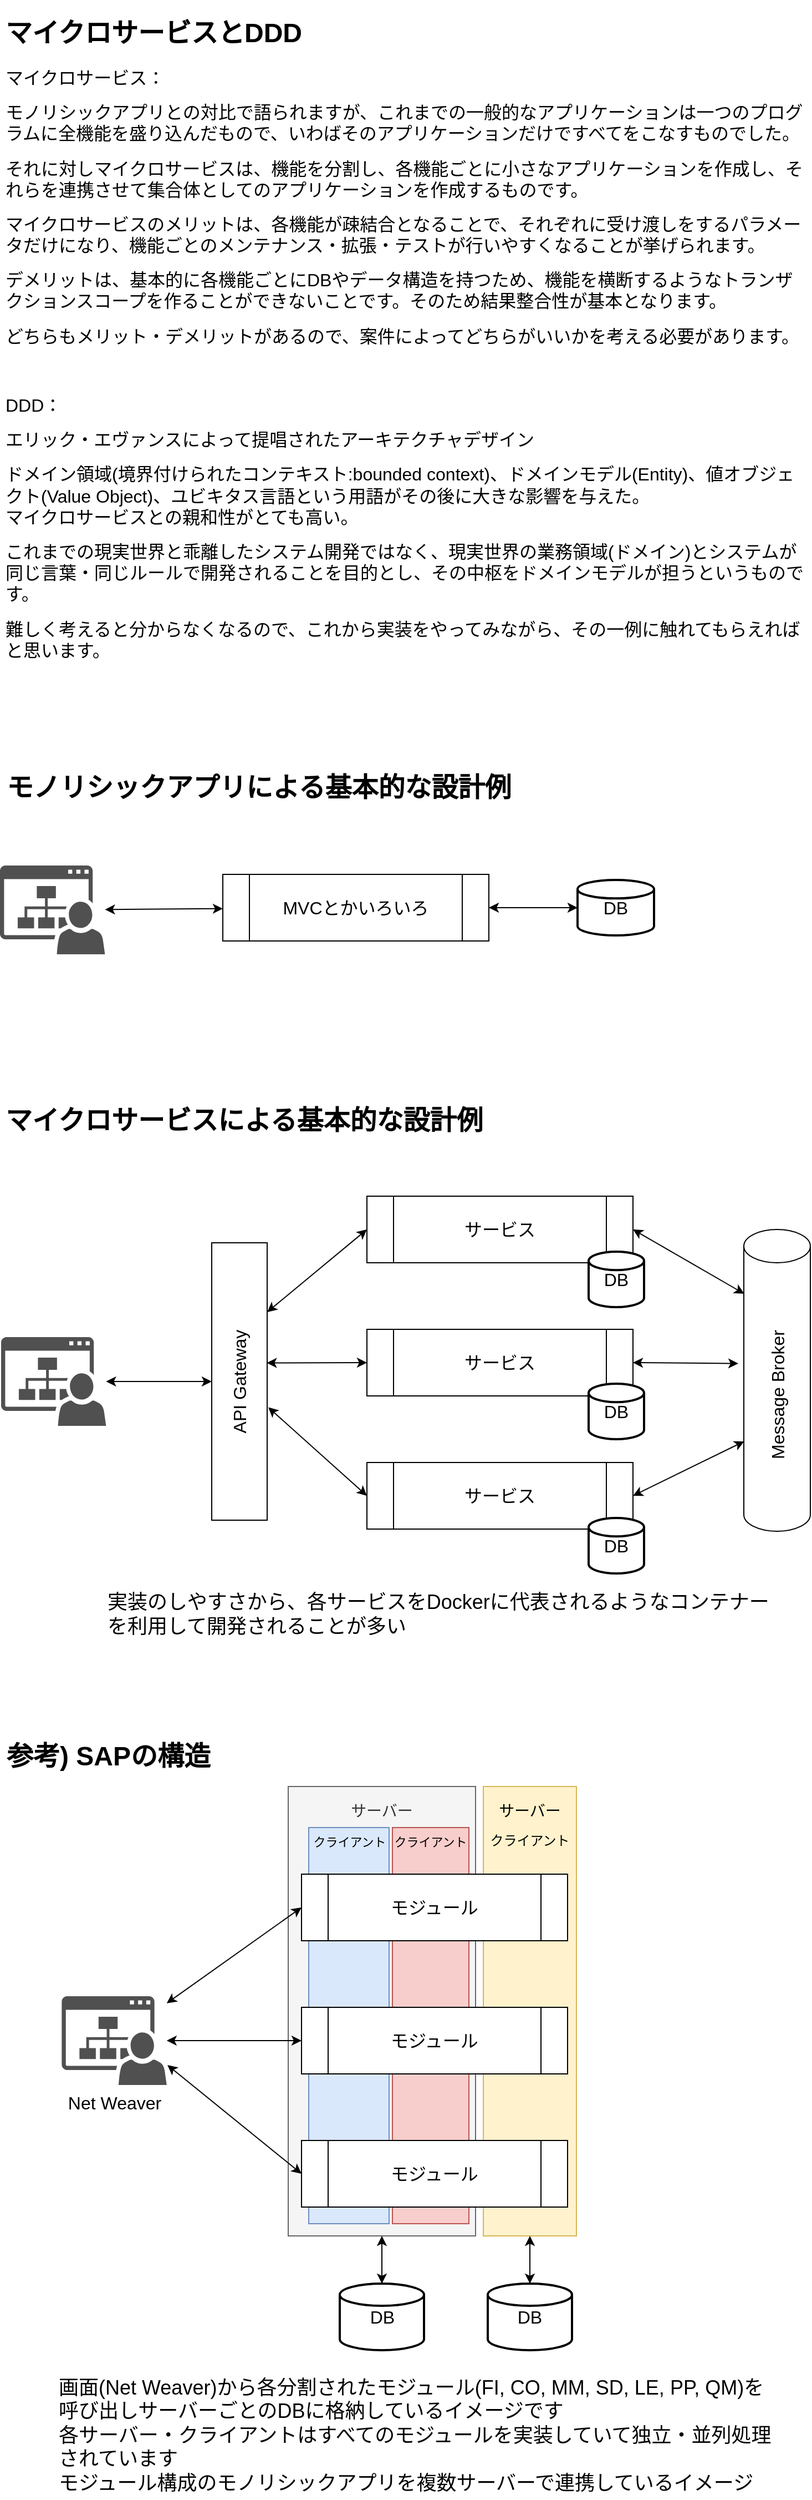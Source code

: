 <mxfile version="18.0.1" type="device" pages="7"><diagram id="cMnE_LYomMNR2ONjdC-j" name="基本概念"><mxGraphModel dx="1505" dy="1025" grid="0" gridSize="10" guides="1" tooltips="1" connect="1" arrows="1" fold="1" page="1" pageScale="1" pageWidth="827" pageHeight="1169" math="0" shadow="0"><root><mxCell id="0"/><mxCell id="1" parent="0"/><mxCell id="3hSFfSlOF7VoQEtWqlzO-38" value="&lt;font style=&quot;&quot;&gt;&lt;font style=&quot;font-size: 14px;&quot;&gt;サーバー&lt;/font&gt;&lt;br&gt;&lt;/font&gt;" style="rounded=0;whiteSpace=wrap;html=1;fontSize=22;fillColor=#f5f5f5;fontColor=#333333;strokeColor=#666666;align=center;verticalAlign=top;" parent="1" vertex="1"><mxGeometry x="299" y="1660" width="169" height="405" as="geometry"/></mxCell><mxCell id="3hSFfSlOF7VoQEtWqlzO-40" value="&lt;font style=&quot;font-size: 11px;&quot;&gt;クライアント&lt;br style=&quot;font-size: 11px;&quot;&gt;&lt;/font&gt;" style="rounded=0;whiteSpace=wrap;html=1;fontSize=11;fillColor=#dae8fc;strokeColor=#6c8ebf;align=center;verticalAlign=top;" parent="1" vertex="1"><mxGeometry x="317.5" y="1697" width="72.5" height="357" as="geometry"/></mxCell><mxCell id="3hSFfSlOF7VoQEtWqlzO-37" value="&lt;font style=&quot;font-size: 11px;&quot;&gt;クライアント&lt;br style=&quot;font-size: 11px;&quot;&gt;&lt;/font&gt;" style="rounded=0;whiteSpace=wrap;html=1;fontSize=11;fillColor=#f8cecc;strokeColor=#b85450;align=center;verticalAlign=top;" parent="1" vertex="1"><mxGeometry x="393" y="1697" width="69" height="357" as="geometry"/></mxCell><mxCell id="3hSFfSlOF7VoQEtWqlzO-39" value="&lt;font style=&quot;&quot;&gt;&lt;font style=&quot;font-size: 14px;&quot;&gt;サーバー&lt;/font&gt;&lt;br&gt;&lt;span style=&quot;font-size: 12px;&quot;&gt;クライアント&lt;/span&gt;&lt;br&gt;&lt;/font&gt;" style="rounded=0;whiteSpace=wrap;html=1;fontSize=22;fillColor=#fff2cc;strokeColor=#d6b656;align=center;verticalAlign=top;" parent="1" vertex="1"><mxGeometry x="475" y="1660" width="84" height="405" as="geometry"/></mxCell><mxCell id="wTnbshznIBbND_Ohg1eg-1" value="&lt;h1&gt;マイクロサービスとDDD&lt;/h1&gt;&lt;p&gt;&lt;font style=&quot;font-size: 16px;&quot;&gt;マイクロサービス：&lt;/font&gt;&lt;/p&gt;&lt;p&gt;&lt;font style=&quot;font-size: 16px;&quot;&gt;モノリシックアプリとの対比で語られますが、これまでの一般的なアプリケーションは一つのプログラムに全機能を盛り込んだもので、いわばそのアプリケーションだけですべてをこなすものでした。&lt;/font&gt;&lt;/p&gt;&lt;p&gt;&lt;font style=&quot;font-size: 16px;&quot;&gt;それに対しマイクロサービスは、機能を分割し、各機能ごとに小さなアプリケーションを作成し、それらを連携させて集合体としてのアプリケーションを作成するものです。&lt;/font&gt;&lt;/p&gt;&lt;p&gt;&lt;font style=&quot;font-size: 16px;&quot;&gt;マイクロサービスのメリットは、各機能が疎結合となることで、それぞれに受け渡しをするパラメータだけになり、機能ごとのメンテナンス・拡張・テストが行いやすくなることが挙げられます。&lt;/font&gt;&lt;/p&gt;&lt;p&gt;&lt;font style=&quot;font-size: 16px;&quot;&gt;デメリットは、基本的に各機能ごとにDBやデータ構造を持つため、機能を横断するようなトランザクションスコープを作ることができないことです。そのため結果整合性が基本となります。&lt;/font&gt;&lt;/p&gt;&lt;p&gt;&lt;span style=&quot;font-size: 16px;&quot;&gt;どちらもメリット・デメリットがあるので、案件によってどちらがいいかを考える必要があります。&lt;/span&gt;&lt;/p&gt;&lt;p&gt;&lt;span style=&quot;font-size: 16px;&quot;&gt;&lt;br&gt;&lt;/span&gt;&lt;/p&gt;&lt;p&gt;&lt;span style=&quot;font-size: 16px;&quot;&gt;DDD：&lt;/span&gt;&lt;/p&gt;&lt;p&gt;&lt;span style=&quot;font-size: 16px;&quot;&gt;エリック・エヴァンスによって提唱されたアーキテクチャデザイン&lt;br&gt;&lt;/span&gt;&lt;/p&gt;&lt;p&gt;&lt;span style=&quot;font-size: 16px;&quot;&gt;ドメイン領域(境界付けられたコンテキスト:bounded context)、ドメインモデル(Entity)、値オブジェクト(Value Object)、ユビキタス言語という用語がその後に大きな影響を与えた。&lt;br&gt;マイクロサービスとの親和性がとても高い。&lt;/span&gt;&lt;/p&gt;&lt;p&gt;&lt;span style=&quot;font-size: 16px;&quot;&gt;これまでの現実世界と乖離したシステム開発ではなく、現実世界の業務領域(ドメイン)とシステムが同じ言葉・同じルールで開発されることを目的とし、その中枢をドメインモデルが担うというものです。&lt;/span&gt;&lt;/p&gt;&lt;p&gt;&lt;span style=&quot;font-size: 16px;&quot;&gt;難しく考えると分からなくなるので、これから実装をやってみながら、その一例に触れてもらえればと思います。&lt;/span&gt;&lt;/p&gt;" style="text;html=1;strokeColor=none;fillColor=none;spacing=5;spacingTop=-20;whiteSpace=wrap;overflow=hidden;rounded=0;" parent="1" vertex="1"><mxGeometry x="39" y="60" width="730" height="590" as="geometry"/></mxCell><mxCell id="wTnbshznIBbND_Ohg1eg-3" value="&lt;h1 style=&quot;font-size: 24px;&quot;&gt;&lt;font style=&quot;font-size: 24px;&quot;&gt;マイクロサービスによる基本的な設計例&lt;/font&gt;&lt;/h1&gt;" style="text;html=1;strokeColor=none;fillColor=none;spacing=5;spacingTop=-20;whiteSpace=wrap;overflow=hidden;rounded=0;fontSize=16;" parent="1" vertex="1"><mxGeometry x="39" y="1040" width="710" height="40" as="geometry"/></mxCell><mxCell id="wTnbshznIBbND_Ohg1eg-4" value="サービス" style="shape=process;whiteSpace=wrap;html=1;backgroundOutline=1;fontSize=16;" parent="1" vertex="1"><mxGeometry x="370" y="1128" width="240" height="60" as="geometry"/></mxCell><mxCell id="wTnbshznIBbND_Ohg1eg-6" value="サービス" style="shape=process;whiteSpace=wrap;html=1;backgroundOutline=1;fontSize=16;" parent="1" vertex="1"><mxGeometry x="370" y="1248" width="240" height="60" as="geometry"/></mxCell><mxCell id="wTnbshznIBbND_Ohg1eg-7" value="サービス" style="shape=process;whiteSpace=wrap;html=1;backgroundOutline=1;fontSize=16;" parent="1" vertex="1"><mxGeometry x="370" y="1368" width="240" height="60" as="geometry"/></mxCell><mxCell id="wTnbshznIBbND_Ohg1eg-19" style="rounded=0;orthogonalLoop=1;jettySize=auto;html=1;entryX=0;entryY=0.5;entryDx=0;entryDy=0;fontSize=16;startArrow=classic;startFill=1;exitX=1;exitY=0.25;exitDx=0;exitDy=0;" parent="1" source="wTnbshznIBbND_Ohg1eg-8" target="wTnbshznIBbND_Ohg1eg-4" edge="1"><mxGeometry relative="1" as="geometry"/></mxCell><mxCell id="wTnbshznIBbND_Ohg1eg-8" value="API Gateway" style="rounded=0;whiteSpace=wrap;html=1;fontSize=16;horizontal=0;" parent="1" vertex="1"><mxGeometry x="230" y="1170" width="50" height="250" as="geometry"/></mxCell><mxCell id="wTnbshznIBbND_Ohg1eg-18" style="edgeStyle=orthogonalEdgeStyle;rounded=0;orthogonalLoop=1;jettySize=auto;html=1;fontSize=16;startArrow=classic;startFill=1;" parent="1" source="wTnbshznIBbND_Ohg1eg-10" target="wTnbshznIBbND_Ohg1eg-8" edge="1"><mxGeometry relative="1" as="geometry"/></mxCell><mxCell id="wTnbshznIBbND_Ohg1eg-10" value="" style="sketch=0;pointerEvents=1;shadow=0;dashed=0;html=1;strokeColor=none;fillColor=#505050;labelPosition=center;verticalLabelPosition=bottom;verticalAlign=top;outlineConnect=0;align=center;shape=mxgraph.office.sites.my_site;fontSize=16;" parent="1" vertex="1"><mxGeometry x="40" y="1255" width="94.69" height="80" as="geometry"/></mxCell><mxCell id="wTnbshznIBbND_Ohg1eg-11" value="DB" style="strokeWidth=2;html=1;shape=mxgraph.flowchart.database;whiteSpace=wrap;fontSize=16;" parent="1" vertex="1"><mxGeometry x="570" y="1178" width="50" height="50" as="geometry"/></mxCell><mxCell id="wTnbshznIBbND_Ohg1eg-12" value="DB" style="strokeWidth=2;html=1;shape=mxgraph.flowchart.database;whiteSpace=wrap;fontSize=16;" parent="1" vertex="1"><mxGeometry x="570" y="1297" width="50" height="50" as="geometry"/></mxCell><mxCell id="wTnbshznIBbND_Ohg1eg-13" value="DB" style="strokeWidth=2;html=1;shape=mxgraph.flowchart.database;whiteSpace=wrap;fontSize=16;" parent="1" vertex="1"><mxGeometry x="570" y="1418" width="50" height="50" as="geometry"/></mxCell><mxCell id="wTnbshznIBbND_Ohg1eg-17" value="Message Broker" style="shape=cylinder3;whiteSpace=wrap;html=1;boundedLbl=1;backgroundOutline=1;size=15;fontSize=16;horizontal=0;" parent="1" vertex="1"><mxGeometry x="710" y="1158" width="60" height="272" as="geometry"/></mxCell><mxCell id="wTnbshznIBbND_Ohg1eg-20" style="rounded=0;orthogonalLoop=1;jettySize=auto;html=1;entryX=0;entryY=0.5;entryDx=0;entryDy=0;fontSize=16;startArrow=classic;startFill=1;exitX=0.993;exitY=0.433;exitDx=0;exitDy=0;exitPerimeter=0;" parent="1" source="wTnbshznIBbND_Ohg1eg-8" target="wTnbshznIBbND_Ohg1eg-6" edge="1"><mxGeometry relative="1" as="geometry"><mxPoint x="290" y="1272.652" as="sourcePoint"/><mxPoint x="380" y="1140" as="targetPoint"/></mxGeometry></mxCell><mxCell id="wTnbshznIBbND_Ohg1eg-21" style="rounded=0;orthogonalLoop=1;jettySize=auto;html=1;entryX=0;entryY=0.5;entryDx=0;entryDy=0;fontSize=16;startArrow=classic;startFill=1;exitX=1.02;exitY=0.593;exitDx=0;exitDy=0;exitPerimeter=0;" parent="1" source="wTnbshznIBbND_Ohg1eg-8" target="wTnbshznIBbND_Ohg1eg-7" edge="1"><mxGeometry relative="1" as="geometry"><mxPoint x="300" y="1292.652" as="sourcePoint"/><mxPoint x="390" y="1160" as="targetPoint"/></mxGeometry></mxCell><mxCell id="wTnbshznIBbND_Ohg1eg-23" style="rounded=0;orthogonalLoop=1;jettySize=auto;html=1;entryX=0.006;entryY=0.213;entryDx=0;entryDy=0;fontSize=16;startArrow=classic;startFill=1;exitX=1;exitY=0.5;exitDx=0;exitDy=0;entryPerimeter=0;" parent="1" source="wTnbshznIBbND_Ohg1eg-4" target="wTnbshznIBbND_Ohg1eg-17" edge="1"><mxGeometry relative="1" as="geometry"><mxPoint x="290" y="1229.25" as="sourcePoint"/><mxPoint x="380" y="1140" as="targetPoint"/></mxGeometry></mxCell><mxCell id="wTnbshznIBbND_Ohg1eg-24" style="rounded=0;orthogonalLoop=1;jettySize=auto;html=1;entryX=-0.083;entryY=0.444;entryDx=0;entryDy=0;fontSize=16;startArrow=classic;startFill=1;exitX=1;exitY=0.5;exitDx=0;exitDy=0;entryPerimeter=0;" parent="1" source="wTnbshznIBbND_Ohg1eg-6" target="wTnbshznIBbND_Ohg1eg-17" edge="1"><mxGeometry relative="1" as="geometry"><mxPoint x="620" y="1140" as="sourcePoint"/><mxPoint x="720" y="1155" as="targetPoint"/></mxGeometry></mxCell><mxCell id="wTnbshznIBbND_Ohg1eg-25" style="rounded=0;orthogonalLoop=1;jettySize=auto;html=1;entryX=0.006;entryY=0.702;entryDx=0;entryDy=0;fontSize=16;startArrow=classic;startFill=1;exitX=1;exitY=0.5;exitDx=0;exitDy=0;entryPerimeter=0;" parent="1" source="wTnbshznIBbND_Ohg1eg-7" target="wTnbshznIBbND_Ohg1eg-17" edge="1"><mxGeometry relative="1" as="geometry"><mxPoint x="630" y="1150" as="sourcePoint"/><mxPoint x="730" y="1165" as="targetPoint"/></mxGeometry></mxCell><mxCell id="wTnbshznIBbND_Ohg1eg-27" value="&lt;h1 style=&quot;font-size: 24px;&quot;&gt;&lt;font style=&quot;font-size: 24px;&quot;&gt;モノリシックアプリによる基本的な設計例&lt;/font&gt;&lt;/h1&gt;" style="text;html=1;strokeColor=none;fillColor=none;spacing=5;spacingTop=-20;whiteSpace=wrap;overflow=hidden;rounded=0;fontSize=16;" parent="1" vertex="1"><mxGeometry x="40" y="740" width="710" height="40" as="geometry"/></mxCell><mxCell id="wTnbshznIBbND_Ohg1eg-28" value="" style="sketch=0;pointerEvents=1;shadow=0;dashed=0;html=1;strokeColor=none;fillColor=#505050;labelPosition=center;verticalLabelPosition=bottom;verticalAlign=top;outlineConnect=0;align=center;shape=mxgraph.office.sites.my_site;fontSize=16;" parent="1" vertex="1"><mxGeometry x="39" y="830" width="94.69" height="80" as="geometry"/></mxCell><mxCell id="wTnbshznIBbND_Ohg1eg-31" style="edgeStyle=none;rounded=0;orthogonalLoop=1;jettySize=auto;html=1;fontSize=24;startArrow=classic;startFill=1;" parent="1" source="wTnbshznIBbND_Ohg1eg-29" target="wTnbshznIBbND_Ohg1eg-30" edge="1"><mxGeometry relative="1" as="geometry"/></mxCell><mxCell id="wTnbshznIBbND_Ohg1eg-32" style="edgeStyle=none;rounded=0;orthogonalLoop=1;jettySize=auto;html=1;fontSize=24;startArrow=classic;startFill=1;" parent="1" source="wTnbshznIBbND_Ohg1eg-29" target="wTnbshznIBbND_Ohg1eg-28" edge="1"><mxGeometry relative="1" as="geometry"/></mxCell><mxCell id="wTnbshznIBbND_Ohg1eg-29" value="MVCとかいろいろ" style="shape=process;whiteSpace=wrap;html=1;backgroundOutline=1;fontSize=16;" parent="1" vertex="1"><mxGeometry x="240" y="838" width="240" height="60" as="geometry"/></mxCell><mxCell id="wTnbshznIBbND_Ohg1eg-30" value="DB" style="strokeWidth=2;html=1;shape=mxgraph.flowchart.database;whiteSpace=wrap;fontSize=16;" parent="1" vertex="1"><mxGeometry x="560" y="843" width="69" height="50" as="geometry"/></mxCell><mxCell id="wTnbshznIBbND_Ohg1eg-34" value="実装のしやすさから、各サービスをDockerに代表されるようなコンテナー&lt;br&gt;を利用して開発されることが多い" style="text;html=1;align=left;verticalAlign=middle;resizable=0;points=[];autosize=1;strokeColor=none;fillColor=none;fontSize=18;" parent="1" vertex="1"><mxGeometry x="133.69" y="1481" width="607" height="48" as="geometry"/></mxCell><mxCell id="3hSFfSlOF7VoQEtWqlzO-19" value="&lt;h1 style=&quot;font-size: 24px;&quot;&gt;参考) SAPの構造&lt;/h1&gt;" style="text;html=1;strokeColor=none;fillColor=none;spacing=5;spacingTop=-20;whiteSpace=wrap;overflow=hidden;rounded=0;fontSize=16;" parent="1" vertex="1"><mxGeometry x="40" y="1613" width="710" height="40" as="geometry"/></mxCell><mxCell id="3hSFfSlOF7VoQEtWqlzO-20" value="モジュール" style="shape=process;whiteSpace=wrap;html=1;backgroundOutline=1;fontSize=16;" parent="1" vertex="1"><mxGeometry x="311" y="1739" width="240" height="60" as="geometry"/></mxCell><mxCell id="3hSFfSlOF7VoQEtWqlzO-21" value="モジュール" style="shape=process;whiteSpace=wrap;html=1;backgroundOutline=1;fontSize=16;" parent="1" vertex="1"><mxGeometry x="311" y="1859" width="240" height="60" as="geometry"/></mxCell><mxCell id="3hSFfSlOF7VoQEtWqlzO-22" value="モジュール" style="shape=process;whiteSpace=wrap;html=1;backgroundOutline=1;fontSize=16;" parent="1" vertex="1"><mxGeometry x="311" y="1979" width="240" height="60" as="geometry"/></mxCell><mxCell id="3hSFfSlOF7VoQEtWqlzO-23" style="rounded=0;orthogonalLoop=1;jettySize=auto;html=1;entryX=0;entryY=0.5;entryDx=0;entryDy=0;fontSize=16;startArrow=classic;startFill=1;" parent="1" source="3hSFfSlOF7VoQEtWqlzO-26" target="3hSFfSlOF7VoQEtWqlzO-20" edge="1"><mxGeometry relative="1" as="geometry"><mxPoint x="240" y="1843.5" as="sourcePoint"/></mxGeometry></mxCell><mxCell id="3hSFfSlOF7VoQEtWqlzO-26" value="&lt;span style=&quot;background-color: rgb(255, 255, 255);&quot;&gt;Net Weaver&lt;/span&gt;" style="sketch=0;pointerEvents=1;shadow=0;dashed=0;html=1;strokeColor=none;fillColor=#505050;labelPosition=center;verticalLabelPosition=bottom;verticalAlign=top;outlineConnect=0;align=center;shape=mxgraph.office.sites.my_site;fontSize=16;" parent="1" vertex="1"><mxGeometry x="94.69" y="1849" width="94.69" height="80" as="geometry"/></mxCell><mxCell id="3hSFfSlOF7VoQEtWqlzO-27" value="DB" style="strokeWidth=2;html=1;shape=mxgraph.flowchart.database;whiteSpace=wrap;fontSize=16;" parent="1" vertex="1"><mxGeometry x="345.5" y="2108" width="76" height="60" as="geometry"/></mxCell><mxCell id="3hSFfSlOF7VoQEtWqlzO-31" style="rounded=0;orthogonalLoop=1;jettySize=auto;html=1;entryX=0;entryY=0.5;entryDx=0;entryDy=0;fontSize=16;startArrow=classic;startFill=1;" parent="1" source="3hSFfSlOF7VoQEtWqlzO-26" target="3hSFfSlOF7VoQEtWqlzO-21" edge="1"><mxGeometry relative="1" as="geometry"><mxPoint x="239.65" y="1889.25" as="sourcePoint"/><mxPoint x="340" y="1751" as="targetPoint"/></mxGeometry></mxCell><mxCell id="3hSFfSlOF7VoQEtWqlzO-32" style="rounded=0;orthogonalLoop=1;jettySize=auto;html=1;entryX=0;entryY=0.5;entryDx=0;entryDy=0;fontSize=16;startArrow=classic;startFill=1;exitX=1.007;exitY=0.775;exitDx=0;exitDy=0;exitPerimeter=0;" parent="1" source="3hSFfSlOF7VoQEtWqlzO-26" target="3hSFfSlOF7VoQEtWqlzO-22" edge="1"><mxGeometry relative="1" as="geometry"><mxPoint x="241" y="1929.25" as="sourcePoint"/><mxPoint x="350" y="1771" as="targetPoint"/></mxGeometry></mxCell><mxCell id="3hSFfSlOF7VoQEtWqlzO-33" style="rounded=0;orthogonalLoop=1;jettySize=auto;html=1;entryX=0.5;entryY=0;entryDx=0;entryDy=0;fontSize=16;startArrow=classic;startFill=1;exitX=0.5;exitY=1;exitDx=0;exitDy=0;entryPerimeter=0;" parent="1" source="3hSFfSlOF7VoQEtWqlzO-39" target="3hSFfSlOF7VoQEtWqlzO-41" edge="1"><mxGeometry relative="1" as="geometry"><mxPoint x="250" y="1840.25" as="sourcePoint"/><mxPoint x="670.36" y="1826.936" as="targetPoint"/></mxGeometry></mxCell><mxCell id="3hSFfSlOF7VoQEtWqlzO-35" style="rounded=0;orthogonalLoop=1;jettySize=auto;html=1;entryX=0.5;entryY=0;entryDx=0;entryDy=0;fontSize=16;startArrow=classic;startFill=1;exitX=0.5;exitY=1;exitDx=0;exitDy=0;entryPerimeter=0;" parent="1" source="3hSFfSlOF7VoQEtWqlzO-38" target="3hSFfSlOF7VoQEtWqlzO-27" edge="1"><mxGeometry relative="1" as="geometry"><mxPoint x="590" y="1761" as="sourcePoint"/><mxPoint x="670.36" y="1959.944" as="targetPoint"/></mxGeometry></mxCell><mxCell id="3hSFfSlOF7VoQEtWqlzO-36" value="画面(Net Weaver)から各分割されたモジュール(FI, CO, MM, SD, LE, PP, QM)を&lt;br&gt;呼び出しサーバーごとのDBに格納しているイメージです&lt;br&gt;各サーバー・クライアントはすべてのモジュールを実装していて独立・並列処理&lt;br&gt;されています&lt;br&gt;モジュール構成のモノリシックアプリを複数サーバーで連携しているイメージ" style="text;html=1;align=left;verticalAlign=middle;resizable=0;points=[];autosize=1;strokeColor=none;fillColor=none;fontSize=18;" parent="1" vertex="1"><mxGeometry x="90" y="2188" width="658" height="114" as="geometry"/></mxCell><mxCell id="3hSFfSlOF7VoQEtWqlzO-41" value="DB" style="strokeWidth=2;html=1;shape=mxgraph.flowchart.database;whiteSpace=wrap;fontSize=16;" parent="1" vertex="1"><mxGeometry x="479" y="2108" width="76" height="60" as="geometry"/></mxCell></root></mxGraphModel></diagram><diagram id="9ZfLI7jdV9q7_F5hP022" name="要件"><mxGraphModel dx="1505" dy="-144" grid="0" gridSize="10" guides="1" tooltips="1" connect="1" arrows="1" fold="1" page="1" pageScale="1" pageWidth="827" pageHeight="1169" math="0" shadow="0"><root><mxCell id="0"/><mxCell id="1" parent="0"/><mxCell id="wjrP4Oso8xE01aThR0Me-1" value="&lt;h1&gt;要件&lt;/h1&gt;&lt;p&gt;&lt;font style=&quot;font-size: 16px;&quot;&gt;A社は自社の製品を販売するためにECサイトを立ち上げることにしました。&lt;/font&gt;&lt;/p&gt;&lt;p&gt;&lt;font style=&quot;font-size: 16px;&quot;&gt;この製品はすでに地元で人気を博していて、ECサイトによってさらに販路の展開を図りたいとA社は考えています。&lt;/font&gt;&lt;/p&gt;&lt;p&gt;&lt;font style=&quot;font-size: 16px;&quot;&gt;販売のためのECサイトは自社製品を表示して、お客さんに購入してもらうという一般的なサイトです。&lt;/font&gt;&lt;/p&gt;&lt;p&gt;&lt;font style=&quot;font-size: 16px;&quot;&gt;必要な機能としては、&lt;/font&gt;&lt;/p&gt;&lt;p&gt;&lt;/p&gt;&lt;ul&gt;&lt;li&gt;&lt;span style=&quot;font-size: 16px;&quot;&gt;商品情報(名前・価格など)と在庫の表示&lt;/span&gt;&lt;/li&gt;&lt;li&gt;&lt;span style=&quot;font-size: 16px;&quot;&gt;商品カートと購入機能&lt;/span&gt;&lt;/li&gt;&lt;li&gt;&lt;span style=&quot;font-size: 16px;&quot;&gt;購入を受注して発送すること&lt;/span&gt;&lt;/li&gt;&lt;li&gt;&lt;span style=&quot;font-size: 16px;&quot;&gt;在庫状況から自社工場に発注し納品する&lt;/span&gt;&lt;/li&gt;&lt;li&gt;&lt;span style=&quot;font-size: 16px;&quot;&gt;日次と月次で売上を集計したい&lt;/span&gt;&lt;/li&gt;&lt;/ul&gt;&lt;div&gt;&lt;span style=&quot;font-size: 16px;&quot;&gt;が主なものです。&lt;/span&gt;&lt;/div&gt;&lt;div&gt;&lt;span style=&quot;font-size: 16px;&quot;&gt;&lt;br&gt;&lt;/span&gt;&lt;/div&gt;&lt;div&gt;&lt;span style=&quot;font-size: 16px;&quot;&gt;また実装にあたり以下の条件を付けてほしい&lt;/span&gt;&lt;/div&gt;&lt;div&gt;&lt;ul&gt;&lt;li&gt;&lt;span style=&quot;font-size: 16px;&quot;&gt;配送料は一律500円とするが、商品の購入価格が合計5,000円以上の場合は無料とする(A社負担)&lt;/span&gt;&lt;/li&gt;&lt;li&gt;&lt;span style=&quot;font-size: 16px;&quot;&gt;商品ごとに1人(1カート)で購入できる数を限定する&lt;/span&gt;&lt;/li&gt;&lt;li&gt;&lt;span style=&quot;font-size: 16px;&quot;&gt;カートに入れられるのは10品目まで&lt;/span&gt;&lt;/li&gt;&lt;li&gt;&lt;span style=&quot;font-size: 16px;&quot;&gt;1回あたり5万円以上の購入はできない&lt;/span&gt;&lt;/li&gt;&lt;li&gt;&lt;span style=&quot;font-size: 16px;&quot;&gt;在庫が残り3以下となったら発注処理を行う&lt;/span&gt;&lt;/li&gt;&lt;ul&gt;&lt;li&gt;&lt;span style=&quot;font-size: 16px;&quot;&gt;これは日次処理で行うものとする&lt;/span&gt;&lt;/li&gt;&lt;/ul&gt;&lt;li&gt;&lt;span style=&quot;font-size: 16px;&quot;&gt;商品には、販売価格と仕入れ価格がある&lt;/span&gt;&lt;/li&gt;&lt;li&gt;&lt;span style=&quot;font-size: 16px;&quot;&gt;A社側の処理(発注・仕入れ)は自動的に行われる&lt;/span&gt;&lt;/li&gt;&lt;li&gt;&lt;span style=&quot;font-size: 16px;&quot;&gt;日次・月次はジョブとして定期的に自動的に行われるが、手動でも行える&lt;/span&gt;&lt;/li&gt;&lt;ul&gt;&lt;li&gt;&lt;span style=&quot;font-size: 16px;&quot;&gt;ただしジョブスケジューラがあるという前提のみ&lt;br&gt;&lt;/span&gt;&lt;/li&gt;&lt;li&gt;&lt;span style=&quot;font-size: 16px;&quot;&gt;プログラミングとしては手動の部分を作成するのみでOK&lt;/span&gt;&lt;/li&gt;&lt;/ul&gt;&lt;/ul&gt;&lt;/div&gt;&lt;div&gt;&lt;span style=&quot;font-size: 16px;&quot;&gt;&lt;br&gt;&lt;/span&gt;&lt;/div&gt;&lt;div&gt;&lt;span style=&quot;font-size: 16px;&quot;&gt;※今回は複雑にならないように以下の機能は実装しないか、仮のデータで行います&lt;br&gt;&lt;ul&gt;&lt;li&gt;&lt;span style=&quot;font-size: 16px;&quot;&gt;アカウント作成やログイン機能&lt;br&gt;&lt;/span&gt;&lt;/li&gt;&lt;ul&gt;&lt;li&gt;&lt;span style=&quot;font-size: 16px;&quot;&gt;アカウントやユーザーの住所等はデモデータで行います&lt;/span&gt;&lt;/li&gt;&lt;/ul&gt;&lt;li&gt;ユーザーの支払い方法選択や入金確認&lt;/li&gt;&lt;ul&gt;&lt;li&gt;購入ボタンだけでOKとする&lt;/li&gt;&lt;/ul&gt;&lt;li&gt;価格等は消費税込みとして計算はしない&lt;/li&gt;&lt;/ul&gt;&lt;/span&gt;&lt;/div&gt;&lt;p&gt;&lt;/p&gt;" style="text;html=1;strokeColor=none;fillColor=none;spacing=5;spacingTop=-20;whiteSpace=wrap;overflow=hidden;rounded=0;" parent="1" vertex="1"><mxGeometry x="39" y="1240" width="750" height="790" as="geometry"/></mxCell></root></mxGraphModel></diagram><diagram id="wMso3qjMPD4nAMftX0ZF" name="設計"><mxGraphModel dx="1505" dy="1025" grid="0" gridSize="10" guides="1" tooltips="1" connect="1" arrows="1" fold="1" page="1" pageScale="1" pageWidth="827" pageHeight="1169" math="0" shadow="0"><root><mxCell id="0"/><mxCell id="1" parent="0"/><mxCell id="7f6jgPQM_HlMI8A0EQTe-4" value="" style="rounded=0;whiteSpace=wrap;html=1;fontSize=16;dashed=1;" parent="1" vertex="1"><mxGeometry x="30" y="1319" width="770" height="2120" as="geometry"/></mxCell><mxCell id="pt8tBSsGwqINa3ebAqGe-1" value="&lt;h1&gt;&lt;span style=&quot;font-size: 24px;&quot;&gt;境界付けられたコンテキストに分けるとは&lt;/span&gt;&lt;/h1&gt;&lt;p&gt;現実社会の業務＝ドメイン領域&lt;/p&gt;&lt;p&gt;このドメインを分けることから始めます&lt;/p&gt;&lt;p&gt;つまり、A社の業務を分割するということです&lt;/p&gt;&lt;p&gt;たとえば会社では通常、営業部門・経理部門・製造部門といったように部署が分かれていると思います。そのように分けることで業務ごとに責任を明確にして、その業務をスムーズにできるようにするためです。&lt;/p&gt;&lt;p&gt;システム開発でも同じように分割して、各責務を分離すればいいのではないか&lt;br&gt;&lt;span style=&quot;background-color: initial;&quot;&gt;これがDDDの考え方です。&lt;/span&gt;&lt;/p&gt;" style="text;html=1;strokeColor=none;fillColor=none;spacing=5;spacingTop=-20;whiteSpace=wrap;overflow=hidden;rounded=0;fontSize=18;" parent="1" vertex="1"><mxGeometry x="40" y="19" width="730" height="330" as="geometry"/></mxCell><mxCell id="1BTtVyB3bSCKVb9IvA3L-1" value="&lt;h1&gt;&lt;span style=&quot;font-size: 24px;&quot;&gt;手を付け始めるのはシステムからではなく業務から&lt;/span&gt;&lt;/h1&gt;&lt;p&gt;A社の要件を業務として分けてみます&lt;/p&gt;&lt;p&gt;この分ける作業は本当にプロジェクトとして行う場合は、まず大きく分けて、そこから少しずつ小さくしていきます。&lt;br&gt;最初から細かくしてしまうと、実装時に実は一緒だったとかいうことが起きたりします。&lt;br&gt;一度作ったものを二つ合わせるよりは、作ったものを分割するほうが責務分離とコードの保守性からしてもやりやすいです。&lt;/p&gt;&lt;p&gt;&lt;br&gt;&lt;/p&gt;" style="text;html=1;strokeColor=none;fillColor=none;spacing=5;spacingTop=-20;whiteSpace=wrap;overflow=hidden;rounded=0;fontSize=18;" parent="1" vertex="1"><mxGeometry x="40" y="379" width="730" height="240" as="geometry"/></mxCell><mxCell id="xepufIN5RDZLOwDeJvrI-1" value="&lt;p style=&quot;font-size: 18px;&quot;&gt;さて、機能と条件についてもう一度見てましょう&lt;/p&gt;&lt;span style=&quot;font-size: 16px;&quot;&gt;　機能&lt;br&gt;&lt;/span&gt;&lt;ul style=&quot;font-size: 12px;&quot;&gt;&lt;li&gt;&lt;span style=&quot;font-size: 16px;&quot;&gt;商品情報(名前・価格など)と在庫の表示&lt;/span&gt;&lt;/li&gt;&lt;li&gt;&lt;span style=&quot;font-size: 16px;&quot;&gt;商品カートと購入機能&lt;/span&gt;&lt;/li&gt;&lt;li&gt;&lt;span style=&quot;font-size: 16px;&quot;&gt;購入を受注して発送すること&lt;/span&gt;&lt;/li&gt;&lt;li&gt;&lt;span style=&quot;font-size: 16px;&quot;&gt;在庫状況から自社工場に発注し納品する&lt;/span&gt;&lt;/li&gt;&lt;li&gt;&lt;span style=&quot;font-size: 16px;&quot;&gt;日次と月次で売上を集計したい&lt;/span&gt;&lt;/li&gt;&lt;/ul&gt;&lt;div&gt;&lt;span style=&quot;font-size: 16px; background-color: initial;&quot;&gt;　条件&lt;/span&gt;&lt;br&gt;&lt;ul style=&quot;font-size: 12px;&quot;&gt;&lt;li&gt;&lt;span style=&quot;font-size: 16px;&quot;&gt;配送料は一律500円とするが、商品の購入価格が合計5000円以上の場合は無料とする(A社負担)&lt;/span&gt;&lt;/li&gt;&lt;li&gt;&lt;span style=&quot;font-size: 16px;&quot;&gt;商品ごとに1人(1カート)で購入できる数を限定する&lt;/span&gt;&lt;/li&gt;&lt;li&gt;&lt;span style=&quot;font-size: 16px;&quot;&gt;カートに入れられるのは10品目まで&lt;/span&gt;&lt;/li&gt;&lt;li&gt;&lt;span style=&quot;font-size: 16px;&quot;&gt;1回あたり5万円以上の購入はできない&lt;/span&gt;&lt;/li&gt;&lt;li&gt;&lt;span style=&quot;font-size: 16px;&quot;&gt;在庫が残り3以下となったら発注処理を行う&lt;/span&gt;&lt;/li&gt;&lt;ul&gt;&lt;li&gt;&lt;span style=&quot;font-size: 16px;&quot;&gt;これは日次処理で行うものとする&lt;/span&gt;&lt;/li&gt;&lt;/ul&gt;&lt;li&gt;&lt;span style=&quot;font-size: 16px;&quot;&gt;商品には、販売価格と仕入れ価格がある&lt;/span&gt;&lt;/li&gt;&lt;li&gt;&lt;span style=&quot;font-size: 16px;&quot;&gt;A社側の処理(発注・仕入れ)は自動的に行われる&lt;/span&gt;&lt;/li&gt;&lt;li&gt;&lt;span style=&quot;font-size: 16px;&quot;&gt;日次・月次はジョブとして定期的に自動的に行われるが、手動でも行える&lt;/span&gt;&lt;/li&gt;&lt;/ul&gt;&lt;/div&gt;&lt;div&gt;&lt;p style=&quot;font-size: 18px;&quot;&gt;業務フロー(ユースケース図)をまず作成します&lt;br&gt;このとき重要なのが、各業務ごとで同じ人物が別の呼び方になるということです。&lt;br&gt;&lt;/p&gt;&lt;p style=&quot;font-size: 18px;&quot;&gt;どういうことかと言えば、ユーザーといっても、購入するときは「購入者」と呼び、商品を受け取るときは「受取人」となるということです。&lt;/p&gt;&lt;p style=&quot;font-size: 18px;&quot;&gt;この業務ごとで役割が変わるのであれば、システム開発でも同じように分けることをDDDでは重要視しています&lt;/p&gt;&lt;p style=&quot;font-size: 18px;&quot;&gt;なぜなら、責務分離された各ドメイン領域は、それぞれの責務で開発を行い、他の領域の責務は知らなくていいという原則があるからです。(疎結合)&lt;/p&gt;&lt;ul style=&quot;font-size: 12px;&quot;&gt;&lt;/ul&gt;&lt;/div&gt;" style="text;whiteSpace=wrap;html=1;fontSize=24;" parent="1" vertex="1"><mxGeometry x="40" y="609" width="720" height="670" as="geometry"/></mxCell><mxCell id="7f6jgPQM_HlMI8A0EQTe-3" style="edgeStyle=none;rounded=0;orthogonalLoop=1;jettySize=auto;html=1;entryX=0;entryY=0.5;entryDx=0;entryDy=0;fontSize=16;startArrow=none;startFill=0;endArrow=classic;endFill=1;" parent="1" source="xepufIN5RDZLOwDeJvrI-3" target="xepufIN5RDZLOwDeJvrI-6" edge="1"><mxGeometry relative="1" as="geometry"/></mxCell><mxCell id="xepufIN5RDZLOwDeJvrI-3" value="&lt;font style=&quot;font-size: 18px;&quot;&gt;お客&lt;/font&gt;" style="shape=umlActor;verticalLabelPosition=bottom;verticalAlign=top;html=1;outlineConnect=0;fontSize=24;" parent="1" vertex="1"><mxGeometry x="75" y="1702.5" width="30" height="60" as="geometry"/></mxCell><mxCell id="xepufIN5RDZLOwDeJvrI-5" value="A社から説明された業務の流れ (ユースケース図)" style="text;html=1;align=left;verticalAlign=middle;resizable=0;points=[];autosize=1;strokeColor=none;fillColor=none;fontSize=24;" parent="1" vertex="1"><mxGeometry x="50" y="1339" width="530" height="30" as="geometry"/></mxCell><mxCell id="7f6jgPQM_HlMI8A0EQTe-2" style="edgeStyle=none;rounded=0;orthogonalLoop=1;jettySize=auto;html=1;entryX=0.75;entryY=0;entryDx=0;entryDy=0;fontSize=16;startArrow=none;startFill=0;endArrow=none;endFill=0;exitX=0.25;exitY=1;exitDx=0;exitDy=0;" parent="1" source="xepufIN5RDZLOwDeJvrI-6" target="7f6jgPQM_HlMI8A0EQTe-1" edge="1"><mxGeometry relative="1" as="geometry"/></mxCell><mxCell id="xepufIN5RDZLOwDeJvrI-6" value="商品を選んでカートに入れる" style="rounded=0;whiteSpace=wrap;html=1;fontSize=18;" parent="1" vertex="1"><mxGeometry x="245" y="1702.5" width="270" height="60" as="geometry"/></mxCell><mxCell id="xepufIN5RDZLOwDeJvrI-12" style="edgeStyle=none;rounded=0;orthogonalLoop=1;jettySize=auto;html=1;exitX=1;exitY=0;exitDx=0;exitDy=0;entryX=0;entryY=1;entryDx=0;entryDy=0;fontSize=18;startArrow=none;startFill=0;endArrow=none;endFill=0;" parent="1" source="xepufIN5RDZLOwDeJvrI-7" target="xepufIN5RDZLOwDeJvrI-11" edge="1"><mxGeometry relative="1" as="geometry"/></mxCell><mxCell id="xepufIN5RDZLOwDeJvrI-7" value="商品を画面に表示する" style="rounded=0;whiteSpace=wrap;html=1;fontSize=18;" parent="1" vertex="1"><mxGeometry x="245" y="1509" width="270" height="60" as="geometry"/></mxCell><mxCell id="xepufIN5RDZLOwDeJvrI-9" style="edgeStyle=none;rounded=0;orthogonalLoop=1;jettySize=auto;html=1;entryX=1;entryY=0.5;entryDx=0;entryDy=0;fontSize=18;startArrow=none;startFill=0;" parent="1" source="xepufIN5RDZLOwDeJvrI-8" target="xepufIN5RDZLOwDeJvrI-7" edge="1"><mxGeometry relative="1" as="geometry"/></mxCell><mxCell id="xepufIN5RDZLOwDeJvrI-8" value="&lt;font style=&quot;font-size: 18px;&quot;&gt;A社&lt;br&gt;(カタログ・在庫部門)&lt;br&gt;&lt;/font&gt;" style="shape=umlActor;verticalLabelPosition=bottom;verticalAlign=top;html=1;outlineConnect=0;fontSize=24;" parent="1" vertex="1"><mxGeometry x="665" y="1509" width="30" height="60" as="geometry"/></mxCell><mxCell id="xepufIN5RDZLOwDeJvrI-11" value="商品名・販売価格・販売数・購入限度数" style="rounded=1;whiteSpace=wrap;html=1;fontSize=16;" parent="1" vertex="1"><mxGeometry x="545" y="1439" width="210" height="50" as="geometry"/></mxCell><mxCell id="7f6jgPQM_HlMI8A0EQTe-1" value="１カートあたりの10品目まで" style="rounded=1;whiteSpace=wrap;html=1;fontSize=16;" parent="1" vertex="1"><mxGeometry x="85" y="1632.5" width="245" height="50" as="geometry"/></mxCell><mxCell id="HokB6QwBvNcrSi_zYO5U-2" style="edgeStyle=none;rounded=0;orthogonalLoop=1;jettySize=auto;html=1;entryX=0.5;entryY=0;entryDx=0;entryDy=0;fontSize=14;startArrow=none;startFill=0;endArrow=classic;endFill=1;strokeWidth=1;" parent="1" source="7f6jgPQM_HlMI8A0EQTe-6" target="HokB6QwBvNcrSi_zYO5U-1" edge="1"><mxGeometry relative="1" as="geometry"/></mxCell><mxCell id="7f6jgPQM_HlMI8A0EQTe-6" value="購入する" style="rounded=0;whiteSpace=wrap;html=1;fontSize=18;" parent="1" vertex="1"><mxGeometry x="245" y="1929" width="270" height="60" as="geometry"/></mxCell><mxCell id="7f6jgPQM_HlMI8A0EQTe-8" style="edgeStyle=none;rounded=0;orthogonalLoop=1;jettySize=auto;html=1;entryX=0;entryY=0.5;entryDx=0;entryDy=0;fontSize=16;startArrow=none;startFill=0;endArrow=classic;endFill=1;" parent="1" source="7f6jgPQM_HlMI8A0EQTe-7" target="7f6jgPQM_HlMI8A0EQTe-6" edge="1"><mxGeometry relative="1" as="geometry"/></mxCell><mxCell id="7f6jgPQM_HlMI8A0EQTe-7" value="&lt;font style=&quot;font-size: 18px;&quot;&gt;購入者&lt;/font&gt;" style="shape=umlActor;verticalLabelPosition=bottom;verticalAlign=top;html=1;outlineConnect=0;fontSize=24;" parent="1" vertex="1"><mxGeometry x="75" y="1929" width="30" height="60" as="geometry"/></mxCell><mxCell id="7f6jgPQM_HlMI8A0EQTe-11" style="edgeStyle=none;rounded=0;orthogonalLoop=1;jettySize=auto;html=1;entryX=0.75;entryY=0;entryDx=0;entryDy=0;fontSize=18;startArrow=none;startFill=0;endArrow=none;endFill=0;exitX=0.001;exitY=0.92;exitDx=0;exitDy=0;exitPerimeter=0;" parent="1" source="7f6jgPQM_HlMI8A0EQTe-10" target="7f6jgPQM_HlMI8A0EQTe-6" edge="1"><mxGeometry relative="1" as="geometry"/></mxCell><mxCell id="7f6jgPQM_HlMI8A0EQTe-10" value="&lt;span style=&quot;text-align: left;&quot;&gt;5万円以上の購入はできない&lt;br&gt;&lt;/span&gt;&lt;span style=&quot;text-align: left;&quot;&gt;配送料は一律500円&lt;br&gt;&lt;/span&gt;&lt;span style=&quot;text-align: left;&quot;&gt;購入価格が合計5000円以上の場合は送料A社負担&lt;/span&gt;&lt;span style=&quot;text-align: left;&quot;&gt;&lt;br&gt;&lt;/span&gt;" style="rounded=1;whiteSpace=wrap;html=1;fontSize=16;" parent="1" vertex="1"><mxGeometry x="505" y="1809" width="230" height="100" as="geometry"/></mxCell><mxCell id="7f6jgPQM_HlMI8A0EQTe-17" style="edgeStyle=none;rounded=0;orthogonalLoop=1;jettySize=auto;html=1;entryX=0.25;entryY=0;entryDx=0;entryDy=0;fontSize=18;startArrow=none;startFill=0;endArrow=none;endFill=0;" parent="1" source="7f6jgPQM_HlMI8A0EQTe-12" target="7f6jgPQM_HlMI8A0EQTe-16" edge="1"><mxGeometry relative="1" as="geometry"/></mxCell><mxCell id="7f6jgPQM_HlMI8A0EQTe-12" value="受注・配送手続き" style="rounded=0;whiteSpace=wrap;html=1;fontSize=18;" parent="1" vertex="1"><mxGeometry x="245" y="2099" width="270" height="60" as="geometry"/></mxCell><mxCell id="7f6jgPQM_HlMI8A0EQTe-14" style="edgeStyle=none;rounded=0;orthogonalLoop=1;jettySize=auto;html=1;entryX=1;entryY=0.5;entryDx=0;entryDy=0;fontSize=18;startArrow=none;startFill=0;endArrow=classic;endFill=1;" parent="1" source="7f6jgPQM_HlMI8A0EQTe-13" target="7f6jgPQM_HlMI8A0EQTe-12" edge="1"><mxGeometry relative="1" as="geometry"/></mxCell><mxCell id="7f6jgPQM_HlMI8A0EQTe-13" value="&lt;font style=&quot;font-size: 18px;&quot;&gt;A社&lt;br&gt;(配送部門)&lt;br&gt;&lt;/font&gt;" style="shape=umlActor;verticalLabelPosition=bottom;verticalAlign=top;html=1;outlineConnect=0;fontSize=24;" parent="1" vertex="1"><mxGeometry x="665" y="2099" width="30" height="60" as="geometry"/></mxCell><mxCell id="7f6jgPQM_HlMI8A0EQTe-16" value="受取人の住所・氏名" style="rounded=1;whiteSpace=wrap;html=1;fontSize=16;" parent="1" vertex="1"><mxGeometry x="475" y="2199" width="150" height="50" as="geometry"/></mxCell><mxCell id="7f6jgPQM_HlMI8A0EQTe-18" value="発送" style="rounded=0;whiteSpace=wrap;html=1;fontSize=18;" parent="1" vertex="1"><mxGeometry x="245" y="2289" width="270" height="60" as="geometry"/></mxCell><mxCell id="7f6jgPQM_HlMI8A0EQTe-20" style="edgeStyle=none;rounded=0;orthogonalLoop=1;jettySize=auto;html=1;entryX=1;entryY=0.5;entryDx=0;entryDy=0;fontSize=18;startArrow=none;startFill=0;endArrow=classic;endFill=1;" parent="1" source="7f6jgPQM_HlMI8A0EQTe-19" target="7f6jgPQM_HlMI8A0EQTe-18" edge="1"><mxGeometry relative="1" as="geometry"/></mxCell><mxCell id="7f6jgPQM_HlMI8A0EQTe-19" value="&lt;font style=&quot;font-size: 18px;&quot;&gt;A社&lt;br&gt;(配送部門)&lt;br&gt;(もしくは配送業者)&lt;br&gt;&lt;/font&gt;" style="shape=umlActor;verticalLabelPosition=bottom;verticalAlign=top;html=1;outlineConnect=0;fontSize=24;" parent="1" vertex="1"><mxGeometry x="665" y="2289" width="30" height="60" as="geometry"/></mxCell><mxCell id="7f6jgPQM_HlMI8A0EQTe-23" style="edgeStyle=none;rounded=0;orthogonalLoop=1;jettySize=auto;html=1;fontSize=18;startArrow=none;startFill=0;endArrow=classic;endFill=1;exitX=0;exitY=0.5;exitDx=0;exitDy=0;" parent="1" source="7f6jgPQM_HlMI8A0EQTe-18" target="7f6jgPQM_HlMI8A0EQTe-21" edge="1"><mxGeometry relative="1" as="geometry"/></mxCell><mxCell id="7f6jgPQM_HlMI8A0EQTe-21" value="&lt;font style=&quot;font-size: 18px;&quot;&gt;受取人&lt;/font&gt;" style="shape=umlActor;verticalLabelPosition=bottom;verticalAlign=top;html=1;outlineConnect=0;fontSize=24;" parent="1" vertex="1"><mxGeometry x="75" y="2290" width="30" height="60" as="geometry"/></mxCell><mxCell id="7f6jgPQM_HlMI8A0EQTe-31" value="" style="edgeStyle=none;rounded=0;orthogonalLoop=1;jettySize=auto;html=1;fontSize=18;startArrow=none;startFill=0;endArrow=classic;endFill=1;" parent="1" source="7f6jgPQM_HlMI8A0EQTe-25" target="7f6jgPQM_HlMI8A0EQTe-30" edge="1"><mxGeometry relative="1" as="geometry"/></mxCell><mxCell id="7f6jgPQM_HlMI8A0EQTe-40" value="" style="edgeStyle=none;rounded=0;orthogonalLoop=1;jettySize=auto;html=1;fontSize=18;startArrow=none;startFill=0;endArrow=classic;endFill=1;" parent="1" source="7f6jgPQM_HlMI8A0EQTe-25" target="7f6jgPQM_HlMI8A0EQTe-39" edge="1"><mxGeometry relative="1" as="geometry"/></mxCell><mxCell id="7f6jgPQM_HlMI8A0EQTe-25" value="日次処理" style="rounded=0;whiteSpace=wrap;html=1;fontSize=18;" parent="1" vertex="1"><mxGeometry x="64" y="2489" width="150" height="60" as="geometry"/></mxCell><mxCell id="7f6jgPQM_HlMI8A0EQTe-33" value="" style="edgeStyle=none;rounded=0;orthogonalLoop=1;jettySize=auto;html=1;fontSize=18;startArrow=none;startFill=0;endArrow=classic;endFill=1;" parent="1" source="7f6jgPQM_HlMI8A0EQTe-30" target="7f6jgPQM_HlMI8A0EQTe-32" edge="1"><mxGeometry relative="1" as="geometry"/></mxCell><mxCell id="7f6jgPQM_HlMI8A0EQTe-30" value="在庫確認" style="rounded=0;whiteSpace=wrap;html=1;fontSize=18;" parent="1" vertex="1"><mxGeometry x="63" y="2649" width="150" height="60" as="geometry"/></mxCell><mxCell id="7f6jgPQM_HlMI8A0EQTe-45" style="edgeStyle=none;rounded=0;orthogonalLoop=1;jettySize=auto;html=1;entryX=0.5;entryY=0;entryDx=0;entryDy=0;entryPerimeter=0;fontSize=18;startArrow=none;startFill=0;endArrow=classic;endFill=1;" parent="1" source="7f6jgPQM_HlMI8A0EQTe-32" target="7f6jgPQM_HlMI8A0EQTe-44" edge="1"><mxGeometry relative="1" as="geometry"/></mxCell><mxCell id="7f6jgPQM_HlMI8A0EQTe-32" value="発注処理" style="rounded=0;whiteSpace=wrap;html=1;fontSize=18;" parent="1" vertex="1"><mxGeometry x="63" y="2799" width="150" height="60" as="geometry"/></mxCell><mxCell id="7f6jgPQM_HlMI8A0EQTe-34" value="" style="edgeStyle=none;rounded=0;orthogonalLoop=1;jettySize=auto;html=1;fontSize=18;startArrow=none;startFill=0;endArrow=classic;endFill=1;" parent="1" source="7f6jgPQM_HlMI8A0EQTe-35" target="7f6jgPQM_HlMI8A0EQTe-37" edge="1"><mxGeometry relative="1" as="geometry"/></mxCell><mxCell id="7f6jgPQM_HlMI8A0EQTe-43" value="" style="edgeStyle=none;rounded=0;orthogonalLoop=1;jettySize=auto;html=1;fontSize=18;startArrow=none;startFill=0;endArrow=classic;endFill=1;" parent="1" source="7f6jgPQM_HlMI8A0EQTe-35" target="7f6jgPQM_HlMI8A0EQTe-42" edge="1"><mxGeometry relative="1" as="geometry"/></mxCell><mxCell id="7f6jgPQM_HlMI8A0EQTe-35" value="月次処理" style="rounded=0;whiteSpace=wrap;html=1;fontSize=18;" parent="1" vertex="1"><mxGeometry x="444" y="2489" width="150" height="60" as="geometry"/></mxCell><mxCell id="7f6jgPQM_HlMI8A0EQTe-37" value="在庫棚卸" style="rounded=0;whiteSpace=wrap;html=1;fontSize=18;" parent="1" vertex="1"><mxGeometry x="443" y="2649" width="150" height="60" as="geometry"/></mxCell><mxCell id="7f6jgPQM_HlMI8A0EQTe-39" value="会計処理" style="rounded=0;whiteSpace=wrap;html=1;fontSize=18;" parent="1" vertex="1"><mxGeometry x="233" y="2649" width="140" height="60" as="geometry"/></mxCell><mxCell id="7f6jgPQM_HlMI8A0EQTe-42" value="会計処理" style="rounded=0;whiteSpace=wrap;html=1;fontSize=18;" parent="1" vertex="1"><mxGeometry x="613" y="2649" width="150" height="60" as="geometry"/></mxCell><mxCell id="7f6jgPQM_HlMI8A0EQTe-44" value="&lt;font style=&quot;font-size: 18px;&quot;&gt;製造元&lt;br&gt;(発注先)&lt;br&gt;&lt;/font&gt;" style="shape=umlActor;verticalLabelPosition=bottom;verticalAlign=top;html=1;outlineConnect=0;fontSize=24;" parent="1" vertex="1"><mxGeometry x="123" y="2912" width="30" height="60" as="geometry"/></mxCell><mxCell id="7f6jgPQM_HlMI8A0EQTe-48" style="edgeStyle=none;rounded=0;orthogonalLoop=1;jettySize=auto;html=1;entryX=0;entryY=0.5;entryDx=0;entryDy=0;fontSize=18;startArrow=none;startFill=0;endArrow=classic;endFill=1;" parent="1" source="7f6jgPQM_HlMI8A0EQTe-46" target="7f6jgPQM_HlMI8A0EQTe-47" edge="1"><mxGeometry relative="1" as="geometry"/></mxCell><mxCell id="MHzTdjFzI1A4k-UfDqd9-3" style="edgeStyle=none;rounded=0;orthogonalLoop=1;jettySize=auto;html=1;fontSize=14;startArrow=none;startFill=0;endArrow=classic;endFill=1;strokeWidth=1;exitX=1;exitY=0.5;exitDx=0;exitDy=0;" parent="1" source="MHzTdjFzI1A4k-UfDqd9-2" target="7f6jgPQM_HlMI8A0EQTe-46" edge="1"><mxGeometry relative="1" as="geometry"/></mxCell><mxCell id="7f6jgPQM_HlMI8A0EQTe-46" value="&lt;font style=&quot;font-size: 18px;&quot;&gt;製造元&lt;br&gt;(出荷元)&lt;br&gt;&lt;/font&gt;" style="shape=umlActor;verticalLabelPosition=bottom;verticalAlign=top;html=1;outlineConnect=0;fontSize=24;" parent="1" vertex="1"><mxGeometry x="233" y="3104" width="30" height="60" as="geometry"/></mxCell><mxCell id="7f6jgPQM_HlMI8A0EQTe-50" style="edgeStyle=none;rounded=0;orthogonalLoop=1;jettySize=auto;html=1;entryX=0;entryY=0.5;entryDx=0;entryDy=0;fontSize=18;startArrow=none;startFill=0;endArrow=classic;endFill=1;" parent="1" source="7f6jgPQM_HlMI8A0EQTe-47" target="7f6jgPQM_HlMI8A0EQTe-49" edge="1"><mxGeometry relative="1" as="geometry"/></mxCell><mxCell id="7f6jgPQM_HlMI8A0EQTe-47" value="出荷" style="rounded=0;whiteSpace=wrap;html=1;fontSize=18;" parent="1" vertex="1"><mxGeometry x="318" y="3104" width="124" height="60" as="geometry"/></mxCell><mxCell id="7f6jgPQM_HlMI8A0EQTe-52" style="edgeStyle=none;rounded=0;orthogonalLoop=1;jettySize=auto;html=1;entryX=0.5;entryY=0.5;entryDx=0;entryDy=0;entryPerimeter=0;fontSize=18;startArrow=none;startFill=0;endArrow=classic;endFill=1;" parent="1" source="7f6jgPQM_HlMI8A0EQTe-49" target="7f6jgPQM_HlMI8A0EQTe-51" edge="1"><mxGeometry relative="1" as="geometry"/></mxCell><mxCell id="7f6jgPQM_HlMI8A0EQTe-49" value="納品" style="rounded=0;whiteSpace=wrap;html=1;fontSize=18;" parent="1" vertex="1"><mxGeometry x="480" y="3104" width="124" height="60" as="geometry"/></mxCell><mxCell id="7f6jgPQM_HlMI8A0EQTe-51" value="&lt;font style=&quot;font-size: 18px;&quot;&gt;A社&lt;br&gt;(総務)&lt;br&gt;&lt;/font&gt;" style="shape=umlActor;verticalLabelPosition=bottom;verticalAlign=top;html=1;outlineConnect=0;fontSize=24;" parent="1" vertex="1"><mxGeometry x="684" y="3104" width="30" height="60" as="geometry"/></mxCell><mxCell id="7f6jgPQM_HlMI8A0EQTe-55" style="edgeStyle=none;rounded=0;orthogonalLoop=1;jettySize=auto;html=1;entryX=1;entryY=0.5;entryDx=0;entryDy=0;fontSize=18;startArrow=none;startFill=0;endArrow=classic;endFill=1;" parent="1" source="7f6jgPQM_HlMI8A0EQTe-53" target="7f6jgPQM_HlMI8A0EQTe-54" edge="1"><mxGeometry relative="1" as="geometry"/></mxCell><mxCell id="7f6jgPQM_HlMI8A0EQTe-53" value="&lt;font style=&quot;font-size: 18px;&quot;&gt;A社&lt;br&gt;(在庫部門)&lt;br&gt;&lt;/font&gt;" style="shape=umlActor;verticalLabelPosition=bottom;verticalAlign=top;html=1;outlineConnect=0;fontSize=24;" parent="1" vertex="1"><mxGeometry x="684" y="3244" width="30" height="60" as="geometry"/></mxCell><mxCell id="7f6jgPQM_HlMI8A0EQTe-54" value="在庫処理" style="rounded=0;whiteSpace=wrap;html=1;fontSize=18;" parent="1" vertex="1"><mxGeometry x="490" y="3244" width="124" height="60" as="geometry"/></mxCell><mxCell id="EOA5tOR-cbh85lGuG618-2" value="" style="endArrow=none;dashed=1;html=1;dashPattern=1 3;strokeWidth=1;rounded=0;fontSize=18;" parent="1" edge="1"><mxGeometry width="50" height="50" relative="1" as="geometry"><mxPoint x="14" y="3094" as="sourcePoint"/><mxPoint x="814" y="3084" as="targetPoint"/></mxGeometry></mxCell><mxCell id="EOA5tOR-cbh85lGuG618-3" value="今回のアプリでは実装対象外ですが、現実社会では以下のフローもあります" style="text;html=1;strokeColor=none;fillColor=none;align=center;verticalAlign=middle;whiteSpace=wrap;rounded=0;dashed=1;fontSize=13;" parent="1" vertex="1"><mxGeometry x="192" y="3059" width="462" height="30" as="geometry"/></mxCell><mxCell id="EOA5tOR-cbh85lGuG618-4" value="今回のアプリでは発注したらすぐに在庫処理(補充)としておきます" style="text;html=1;strokeColor=none;fillColor=none;align=left;verticalAlign=middle;whiteSpace=wrap;rounded=0;dashed=1;fontSize=15;" parent="1" vertex="1"><mxGeometry x="220" y="2834" width="240" height="60" as="geometry"/></mxCell><mxCell id="EOA5tOR-cbh85lGuG618-8" style="edgeStyle=none;rounded=0;orthogonalLoop=1;jettySize=auto;html=1;entryX=0.75;entryY=0;entryDx=0;entryDy=0;fontSize=15;startArrow=none;startFill=0;endArrow=none;endFill=0;strokeWidth=1;exitX=0;exitY=1;exitDx=0;exitDy=0;" parent="1" source="EOA5tOR-cbh85lGuG618-7" target="7f6jgPQM_HlMI8A0EQTe-32" edge="1"><mxGeometry relative="1" as="geometry"/></mxCell><mxCell id="EOA5tOR-cbh85lGuG618-7" value="在庫が3個以下の場合" style="rounded=1;whiteSpace=wrap;html=1;fontSize=16;" parent="1" vertex="1"><mxGeometry x="207" y="2755" width="166" height="30" as="geometry"/></mxCell><mxCell id="EOA5tOR-cbh85lGuG618-10" style="edgeStyle=none;rounded=0;orthogonalLoop=1;jettySize=auto;html=1;entryX=0.75;entryY=0;entryDx=0;entryDy=0;fontSize=15;startArrow=none;startFill=0;endArrow=none;endFill=0;strokeWidth=1;" parent="1" source="EOA5tOR-cbh85lGuG618-9" target="7f6jgPQM_HlMI8A0EQTe-39" edge="1"><mxGeometry relative="1" as="geometry"/></mxCell><mxCell id="EOA5tOR-cbh85lGuG618-9" value="販売価格&lt;br&gt;仕入れ価格&lt;br&gt;送料" style="rounded=1;whiteSpace=wrap;html=1;fontSize=16;" parent="1" vertex="1"><mxGeometry x="303" y="2534" width="105" height="77" as="geometry"/></mxCell><mxCell id="EOA5tOR-cbh85lGuG618-12" style="edgeStyle=none;rounded=0;orthogonalLoop=1;jettySize=auto;html=1;entryX=0.75;entryY=0;entryDx=0;entryDy=0;fontSize=15;startArrow=none;startFill=0;endArrow=none;endFill=0;strokeWidth=1;" parent="1" source="EOA5tOR-cbh85lGuG618-11" target="7f6jgPQM_HlMI8A0EQTe-42" edge="1"><mxGeometry relative="1" as="geometry"/></mxCell><mxCell id="EOA5tOR-cbh85lGuG618-11" value="販売価格&lt;br&gt;仕入れ価格&lt;br&gt;送料" style="rounded=1;whiteSpace=wrap;html=1;fontSize=16;" parent="1" vertex="1"><mxGeometry x="678" y="2534" width="105" height="77" as="geometry"/></mxCell><mxCell id="EOA5tOR-cbh85lGuG618-13" value="---ジョブ---" style="text;html=1;align=center;verticalAlign=middle;resizable=0;points=[];autosize=1;strokeColor=none;fillColor=none;fontSize=22;" parent="1" vertex="1"><mxGeometry x="50" y="2449" width="130" height="30" as="geometry"/></mxCell><mxCell id="DhRKIKD2xv2MITjpLtWo-2" style="edgeStyle=none;rounded=0;orthogonalLoop=1;jettySize=auto;html=1;entryX=0.75;entryY=0;entryDx=0;entryDy=0;fontSize=22;startArrow=none;startFill=0;endArrow=classic;endFill=1;strokeWidth=1;" parent="1" source="DhRKIKD2xv2MITjpLtWo-1" target="xepufIN5RDZLOwDeJvrI-7" edge="1"><mxGeometry relative="1" as="geometry"/></mxCell><mxCell id="DhRKIKD2xv2MITjpLtWo-1" value="在庫" style="rounded=0;whiteSpace=wrap;html=1;fontSize=18;" parent="1" vertex="1"><mxGeometry x="400" y="1431" width="95" height="40" as="geometry"/></mxCell><mxCell id="HokB6QwBvNcrSi_zYO5U-1" value="在庫" style="rounded=0;whiteSpace=wrap;html=1;fontSize=18;" parent="1" vertex="1"><mxGeometry x="332.5" y="2017" width="95" height="40" as="geometry"/></mxCell><mxCell id="Crod0-pcYa5T5fPC-ini-2" style="edgeStyle=none;rounded=0;orthogonalLoop=1;jettySize=auto;html=1;entryX=0;entryY=0;entryDx=0;entryDy=0;fontSize=14;startArrow=none;startFill=0;endArrow=none;endFill=0;strokeWidth=1;" parent="1" source="Crod0-pcYa5T5fPC-ini-1" target="xepufIN5RDZLOwDeJvrI-7" edge="1"><mxGeometry relative="1" as="geometry"/></mxCell><mxCell id="Crod0-pcYa5T5fPC-ini-1" value="商品当たりの限度数" style="rounded=1;whiteSpace=wrap;html=1;fontSize=16;" parent="1" vertex="1"><mxGeometry x="83" y="1444" width="150" height="50" as="geometry"/></mxCell><mxCell id="MHzTdjFzI1A4k-UfDqd9-2" value="受注" style="rounded=0;whiteSpace=wrap;html=1;fontSize=18;" parent="1" vertex="1"><mxGeometry x="63" y="3104" width="124" height="60" as="geometry"/></mxCell><mxCell id="MHzTdjFzI1A4k-UfDqd9-4" value="返品" style="rounded=0;whiteSpace=wrap;html=1;fontSize=18;" parent="1" vertex="1"><mxGeometry x="194" y="3269" width="124" height="60" as="geometry"/></mxCell><mxCell id="MHzTdjFzI1A4k-UfDqd9-6" style="edgeStyle=none;rounded=0;orthogonalLoop=1;jettySize=auto;html=1;entryX=0;entryY=0.5;entryDx=0;entryDy=0;fontSize=14;startArrow=none;startFill=0;endArrow=classic;endFill=1;strokeWidth=1;" parent="1" source="MHzTdjFzI1A4k-UfDqd9-5" target="MHzTdjFzI1A4k-UfDqd9-4" edge="1"><mxGeometry relative="1" as="geometry"/></mxCell><mxCell id="MHzTdjFzI1A4k-UfDqd9-5" value="&lt;font style=&quot;&quot;&gt;&lt;font style=&quot;font-size: 14px;&quot;&gt;返品者&lt;/font&gt;&lt;br&gt;&lt;/font&gt;" style="shape=umlActor;verticalLabelPosition=bottom;verticalAlign=top;html=1;outlineConnect=0;fontSize=24;" parent="1" vertex="1"><mxGeometry x="94" y="3269" width="30" height="60" as="geometry"/></mxCell><mxCell id="MHzTdjFzI1A4k-UfDqd9-8" value="返金" style="rounded=0;whiteSpace=wrap;html=1;fontSize=18;" parent="1" vertex="1"><mxGeometry x="194" y="3339" width="124" height="60" as="geometry"/></mxCell><mxCell id="MHzTdjFzI1A4k-UfDqd9-10" style="edgeStyle=none;rounded=0;orthogonalLoop=1;jettySize=auto;html=1;entryX=1;entryY=0.5;entryDx=0;entryDy=0;fontSize=14;startArrow=none;startFill=0;endArrow=classic;endFill=1;strokeWidth=1;" parent="1" source="MHzTdjFzI1A4k-UfDqd9-9" target="MHzTdjFzI1A4k-UfDqd9-8" edge="1"><mxGeometry relative="1" as="geometry"/></mxCell><mxCell id="MHzTdjFzI1A4k-UfDqd9-9" value="&lt;font style=&quot;&quot;&gt;&lt;font style=&quot;font-size: 14px;&quot;&gt;A社&lt;/font&gt;&lt;br&gt;&lt;/font&gt;" style="shape=umlActor;verticalLabelPosition=bottom;verticalAlign=top;html=1;outlineConnect=0;fontSize=24;" parent="1" vertex="1"><mxGeometry x="378" y="3339" width="30" height="60" as="geometry"/></mxCell><mxCell id="rCFfpyhL1xN9tHE7fNVi-1" value="A社からの要件を簡単なフローにしましたが、不足しているものがたくさんあります&lt;br&gt;そのため次はドメインエキスパートとの会話で業務・ユースケースを十分なものにしていきます" style="text;html=1;align=left;verticalAlign=middle;resizable=0;points=[];autosize=1;strokeColor=none;fillColor=none;fontSize=16;fontStyle=1" parent="1" vertex="1"><mxGeometry x="30" y="3449" width="700" height="40" as="geometry"/></mxCell></root></mxGraphModel></diagram><diagram id="CecjJ4qC5WEh3xRpo8pS" name="会話とユースケース図"><mxGraphModel dx="1505" dy="-144" grid="0" gridSize="10" guides="1" tooltips="1" connect="1" arrows="1" fold="1" page="1" pageScale="1" pageWidth="827" pageHeight="1169" math="0" shadow="0"><root><mxCell id="0"/><mxCell id="1" parent="0"/><mxCell id="dWMvhuD7bnZPj9SktP6F-2" style="edgeStyle=none;rounded=0;orthogonalLoop=1;jettySize=auto;html=1;entryX=0;entryY=0.5;entryDx=0;entryDy=0;fontSize=16;startArrow=none;startFill=0;endArrow=classic;endFill=1;" parent="1" source="dWMvhuD7bnZPj9SktP6F-3" target="dWMvhuD7bnZPj9SktP6F-86" edge="1"><mxGeometry relative="1" as="geometry"><mxPoint x="192.5" y="2630" as="targetPoint"/></mxGeometry></mxCell><mxCell id="dWMvhuD7bnZPj9SktP6F-3" value="&lt;font style=&quot;font-size: 18px;&quot;&gt;お客&lt;br&gt;(登録ユーザー)&lt;br&gt;&lt;/font&gt;" style="shape=umlActor;verticalLabelPosition=bottom;verticalAlign=top;html=1;outlineConnect=0;fontSize=24;" parent="1" vertex="1"><mxGeometry x="63.5" y="2600" width="30" height="60" as="geometry"/></mxCell><mxCell id="dWMvhuD7bnZPj9SktP6F-5" style="edgeStyle=none;rounded=0;orthogonalLoop=1;jettySize=auto;html=1;entryX=0.75;entryY=1;entryDx=0;entryDy=0;fontSize=16;startArrow=none;startFill=0;endArrow=none;endFill=0;exitX=0;exitY=0;exitDx=0;exitDy=0;" parent="1" source="dWMvhuD7bnZPj9SktP6F-86" target="dWMvhuD7bnZPj9SktP6F-12" edge="1"><mxGeometry relative="1" as="geometry"><mxPoint x="260" y="2660" as="sourcePoint"/></mxGeometry></mxCell><mxCell id="dWMvhuD7bnZPj9SktP6F-7" style="edgeStyle=none;rounded=0;orthogonalLoop=1;jettySize=auto;html=1;exitX=1;exitY=0.5;exitDx=0;exitDy=0;entryX=0;entryY=0.5;entryDx=0;entryDy=0;fontSize=18;startArrow=none;startFill=0;endArrow=none;endFill=0;" parent="1" source="dWMvhuD7bnZPj9SktP6F-65" target="dWMvhuD7bnZPj9SktP6F-11" edge="1"><mxGeometry relative="1" as="geometry"><mxPoint x="514" y="1620" as="sourcePoint"/></mxGeometry></mxCell><mxCell id="dWMvhuD7bnZPj9SktP6F-9" style="edgeStyle=none;rounded=0;orthogonalLoop=1;jettySize=auto;html=1;entryX=1;entryY=0.5;entryDx=0;entryDy=0;fontSize=18;startArrow=none;startFill=0;" parent="1" source="dWMvhuD7bnZPj9SktP6F-10" target="dWMvhuD7bnZPj9SktP6F-80" edge="1"><mxGeometry relative="1" as="geometry"><mxPoint x="514" y="1650" as="targetPoint"/></mxGeometry></mxCell><mxCell id="dWMvhuD7bnZPj9SktP6F-10" value="&lt;font style=&quot;font-size: 18px;&quot;&gt;A社&lt;br&gt;(カタログ・在庫部門)&lt;br&gt;&lt;/font&gt;" style="shape=umlActor;verticalLabelPosition=bottom;verticalAlign=top;html=1;outlineConnect=0;fontSize=24;" parent="1" vertex="1"><mxGeometry x="664" y="1620" width="30" height="60" as="geometry"/></mxCell><mxCell id="dWMvhuD7bnZPj9SktP6F-11" value="商品名・販売価格・販売数・購入限度数" style="rounded=1;whiteSpace=wrap;html=1;fontSize=16;" parent="1" vertex="1"><mxGeometry x="457.5" y="1520" width="210" height="50" as="geometry"/></mxCell><mxCell id="dWMvhuD7bnZPj9SktP6F-12" value="１カートあたりの10品目まで" style="rounded=1;whiteSpace=wrap;html=1;fontSize=16;" parent="1" vertex="1"><mxGeometry x="39" y="2520" width="221" height="50" as="geometry"/></mxCell><mxCell id="dWMvhuD7bnZPj9SktP6F-13" style="edgeStyle=none;rounded=0;orthogonalLoop=1;jettySize=auto;html=1;entryX=0.5;entryY=0;entryDx=0;entryDy=0;fontSize=14;startArrow=none;startFill=0;endArrow=classic;endFill=1;strokeWidth=1;exitX=0.5;exitY=1;exitDx=0;exitDy=0;" parent="1" source="-PFLA5Gy0ENIc0uuSR0d-15" target="-PFLA5Gy0ENIc0uuSR0d-24" edge="1"><mxGeometry relative="1" as="geometry"><mxPoint x="651" y="3630" as="sourcePoint"/><mxPoint x="332.25" y="4160" as="targetPoint"/></mxGeometry></mxCell><mxCell id="dWMvhuD7bnZPj9SktP6F-15" style="edgeStyle=none;rounded=0;orthogonalLoop=1;jettySize=auto;html=1;entryX=0;entryY=0.5;entryDx=0;entryDy=0;fontSize=16;startArrow=none;startFill=0;endArrow=classic;endFill=1;" parent="1" source="dWMvhuD7bnZPj9SktP6F-16" target="-PFLA5Gy0ENIc0uuSR0d-2" edge="1"><mxGeometry relative="1" as="geometry"><mxPoint x="181" y="3676" as="targetPoint"/></mxGeometry></mxCell><mxCell id="dWMvhuD7bnZPj9SktP6F-16" value="&lt;font style=&quot;font-size: 18px;&quot;&gt;購入者&lt;/font&gt;" style="shape=umlActor;verticalLabelPosition=bottom;verticalAlign=top;html=1;outlineConnect=0;fontSize=24;" parent="1" vertex="1"><mxGeometry x="39" y="3646" width="30" height="60" as="geometry"/></mxCell><mxCell id="dWMvhuD7bnZPj9SktP6F-17" style="edgeStyle=none;rounded=0;orthogonalLoop=1;jettySize=auto;html=1;entryX=1;entryY=0;entryDx=0;entryDy=0;fontSize=18;startArrow=none;startFill=0;endArrow=none;endFill=0;exitX=0.001;exitY=0.92;exitDx=0;exitDy=0;exitPerimeter=0;" parent="1" source="dWMvhuD7bnZPj9SktP6F-18" target="-PFLA5Gy0ENIc0uuSR0d-2" edge="1"><mxGeometry relative="1" as="geometry"><mxPoint x="446.5" y="3646" as="targetPoint"/></mxGeometry></mxCell><mxCell id="dWMvhuD7bnZPj9SktP6F-18" value="&lt;span style=&quot;text-align: left;&quot;&gt;購入限度数までかつ&lt;br&gt;在庫がある分まで&lt;br&gt;&lt;/span&gt;" style="rounded=1;whiteSpace=wrap;html=1;fontSize=16;" parent="1" vertex="1"><mxGeometry x="432" y="3580" width="160" height="50" as="geometry"/></mxCell><mxCell id="dWMvhuD7bnZPj9SktP6F-29" value="" style="edgeStyle=none;rounded=0;orthogonalLoop=1;jettySize=auto;html=1;fontSize=18;startArrow=none;startFill=0;endArrow=classic;endFill=1;" parent="1" source="dWMvhuD7bnZPj9SktP6F-31" target="dWMvhuD7bnZPj9SktP6F-33" edge="1"><mxGeometry relative="1" as="geometry"/></mxCell><mxCell id="dWMvhuD7bnZPj9SktP6F-30" value="" style="edgeStyle=none;rounded=0;orthogonalLoop=1;jettySize=auto;html=1;fontSize=18;startArrow=none;startFill=0;endArrow=classic;endFill=1;" parent="1" source="dWMvhuD7bnZPj9SktP6F-31" target="dWMvhuD7bnZPj9SktP6F-40" edge="1"><mxGeometry relative="1" as="geometry"/></mxCell><mxCell id="dWMvhuD7bnZPj9SktP6F-31" value="日次処理" style="rounded=0;whiteSpace=wrap;html=1;fontSize=18;" parent="1" vertex="1"><mxGeometry x="52" y="6321" width="150" height="60" as="geometry"/></mxCell><mxCell id="dWMvhuD7bnZPj9SktP6F-32" value="" style="edgeStyle=none;rounded=0;orthogonalLoop=1;jettySize=auto;html=1;fontSize=18;startArrow=none;startFill=0;endArrow=classic;endFill=1;" parent="1" source="dWMvhuD7bnZPj9SktP6F-33" target="dWMvhuD7bnZPj9SktP6F-35" edge="1"><mxGeometry relative="1" as="geometry"/></mxCell><mxCell id="dWMvhuD7bnZPj9SktP6F-33" value="在庫計算" style="rounded=0;whiteSpace=wrap;html=1;fontSize=18;" parent="1" vertex="1"><mxGeometry x="51" y="6481" width="150" height="60" as="geometry"/></mxCell><mxCell id="dWMvhuD7bnZPj9SktP6F-34" style="edgeStyle=none;rounded=0;orthogonalLoop=1;jettySize=auto;html=1;entryX=0.5;entryY=0;entryDx=0;entryDy=0;entryPerimeter=0;fontSize=18;startArrow=none;startFill=0;endArrow=classic;endFill=1;" parent="1" source="dWMvhuD7bnZPj9SktP6F-35" target="dWMvhuD7bnZPj9SktP6F-42" edge="1"><mxGeometry relative="1" as="geometry"/></mxCell><mxCell id="dWMvhuD7bnZPj9SktP6F-35" value="発注処理" style="rounded=0;whiteSpace=wrap;html=1;fontSize=18;" parent="1" vertex="1"><mxGeometry x="51" y="6631" width="150" height="60" as="geometry"/></mxCell><mxCell id="dWMvhuD7bnZPj9SktP6F-36" value="" style="edgeStyle=none;rounded=0;orthogonalLoop=1;jettySize=auto;html=1;fontSize=18;startArrow=none;startFill=0;endArrow=classic;endFill=1;" parent="1" source="dWMvhuD7bnZPj9SktP6F-38" target="dWMvhuD7bnZPj9SktP6F-39" edge="1"><mxGeometry relative="1" as="geometry"/></mxCell><mxCell id="dWMvhuD7bnZPj9SktP6F-37" value="" style="edgeStyle=none;rounded=0;orthogonalLoop=1;jettySize=auto;html=1;fontSize=18;startArrow=none;startFill=0;endArrow=classic;endFill=1;" parent="1" source="dWMvhuD7bnZPj9SktP6F-38" target="dWMvhuD7bnZPj9SktP6F-41" edge="1"><mxGeometry relative="1" as="geometry"/></mxCell><mxCell id="dWMvhuD7bnZPj9SktP6F-38" value="月次処理" style="rounded=0;whiteSpace=wrap;html=1;fontSize=18;" parent="1" vertex="1"><mxGeometry x="432" y="6321" width="150" height="60" as="geometry"/></mxCell><mxCell id="uqNsg9MNNc2kWkPspNzT-13" value="" style="edgeStyle=none;rounded=0;orthogonalLoop=1;jettySize=auto;html=1;endArrow=classic;endFill=1;" parent="1" source="dWMvhuD7bnZPj9SktP6F-39" target="uqNsg9MNNc2kWkPspNzT-14" edge="1"><mxGeometry relative="1" as="geometry"><mxPoint x="506" y="6631" as="targetPoint"/></mxGeometry></mxCell><mxCell id="dWMvhuD7bnZPj9SktP6F-39" value="在庫計算" style="rounded=0;whiteSpace=wrap;html=1;fontSize=18;" parent="1" vertex="1"><mxGeometry x="431" y="6481" width="150" height="60" as="geometry"/></mxCell><mxCell id="dWMvhuD7bnZPj9SktP6F-40" value="会計処理" style="rounded=0;whiteSpace=wrap;html=1;fontSize=18;" parent="1" vertex="1"><mxGeometry x="221" y="6481" width="140" height="60" as="geometry"/></mxCell><mxCell id="dWMvhuD7bnZPj9SktP6F-41" value="会計処理" style="rounded=0;whiteSpace=wrap;html=1;fontSize=18;" parent="1" vertex="1"><mxGeometry x="601" y="6481" width="150" height="60" as="geometry"/></mxCell><mxCell id="dWMvhuD7bnZPj9SktP6F-42" value="&lt;font style=&quot;font-size: 18px;&quot;&gt;製造元&lt;br&gt;(発注先)&lt;br&gt;&lt;/font&gt;" style="shape=umlActor;verticalLabelPosition=bottom;verticalAlign=top;html=1;outlineConnect=0;fontSize=24;" parent="1" vertex="1"><mxGeometry x="111" y="6744" width="30" height="60" as="geometry"/></mxCell><mxCell id="dWMvhuD7bnZPj9SktP6F-56" value="今回のアプリでは発注したらすぐに在庫処理(補充)としておきます" style="text;html=1;strokeColor=none;fillColor=none;align=left;verticalAlign=middle;whiteSpace=wrap;rounded=0;dashed=1;fontSize=15;" parent="1" vertex="1"><mxGeometry x="105" y="6870" width="240" height="60" as="geometry"/></mxCell><mxCell id="dWMvhuD7bnZPj9SktP6F-57" style="edgeStyle=none;rounded=0;orthogonalLoop=1;jettySize=auto;html=1;entryX=0.75;entryY=0;entryDx=0;entryDy=0;fontSize=15;startArrow=none;startFill=0;endArrow=none;endFill=0;strokeWidth=1;exitX=0;exitY=1;exitDx=0;exitDy=0;" parent="1" source="dWMvhuD7bnZPj9SktP6F-58" target="dWMvhuD7bnZPj9SktP6F-35" edge="1"><mxGeometry relative="1" as="geometry"/></mxCell><mxCell id="dWMvhuD7bnZPj9SktP6F-58" value="在庫が3個以下の場合" style="rounded=1;whiteSpace=wrap;html=1;fontSize=16;" parent="1" vertex="1"><mxGeometry x="195" y="6587" width="166" height="30" as="geometry"/></mxCell><mxCell id="dWMvhuD7bnZPj9SktP6F-59" style="edgeStyle=none;rounded=0;orthogonalLoop=1;jettySize=auto;html=1;entryX=0.75;entryY=0;entryDx=0;entryDy=0;fontSize=15;startArrow=none;startFill=0;endArrow=none;endFill=0;strokeWidth=1;" parent="1" source="dWMvhuD7bnZPj9SktP6F-60" target="dWMvhuD7bnZPj9SktP6F-40" edge="1"><mxGeometry relative="1" as="geometry"/></mxCell><mxCell id="dWMvhuD7bnZPj9SktP6F-60" value="販売価格&lt;br&gt;仕入れ価格&lt;br&gt;送料" style="rounded=1;whiteSpace=wrap;html=1;fontSize=16;" parent="1" vertex="1"><mxGeometry x="291" y="6366" width="105" height="77" as="geometry"/></mxCell><mxCell id="dWMvhuD7bnZPj9SktP6F-61" style="edgeStyle=none;rounded=0;orthogonalLoop=1;jettySize=auto;html=1;entryX=0.75;entryY=0;entryDx=0;entryDy=0;fontSize=15;startArrow=none;startFill=0;endArrow=none;endFill=0;strokeWidth=1;" parent="1" source="dWMvhuD7bnZPj9SktP6F-62" target="dWMvhuD7bnZPj9SktP6F-41" edge="1"><mxGeometry relative="1" as="geometry"/></mxCell><mxCell id="dWMvhuD7bnZPj9SktP6F-62" value="日次処理結果&lt;br&gt;繰越額" style="rounded=1;whiteSpace=wrap;html=1;fontSize=16;" parent="1" vertex="1"><mxGeometry x="666" y="6380" width="105" height="63" as="geometry"/></mxCell><mxCell id="dWMvhuD7bnZPj9SktP6F-63" value="---ジョブ---" style="text;html=1;align=center;verticalAlign=middle;resizable=0;points=[];autosize=1;strokeColor=none;fillColor=none;fontSize=22;" parent="1" vertex="1"><mxGeometry x="39.5" y="6220" width="130" height="30" as="geometry"/></mxCell><mxCell id="dWMvhuD7bnZPj9SktP6F-64" style="edgeStyle=none;rounded=0;orthogonalLoop=1;jettySize=auto;html=1;fontSize=22;startArrow=none;startFill=0;endArrow=classic;endFill=1;strokeWidth=1;entryX=0.5;entryY=0;entryDx=0;entryDy=0;" parent="1" source="dWMvhuD7bnZPj9SktP6F-65" target="dWMvhuD7bnZPj9SktP6F-80" edge="1"><mxGeometry relative="1" as="geometry"><mxPoint x="446.5" y="1620" as="targetPoint"/></mxGeometry></mxCell><mxCell id="dWMvhuD7bnZPj9SktP6F-65" value="在庫" style="rounded=0;whiteSpace=wrap;html=1;fontSize=18;" parent="1" vertex="1"><mxGeometry x="330" y="1510" width="95" height="40" as="geometry"/></mxCell><mxCell id="dWMvhuD7bnZPj9SktP6F-67" style="edgeStyle=none;rounded=0;orthogonalLoop=1;jettySize=auto;html=1;entryX=0;entryY=0;entryDx=0;entryDy=0;fontSize=14;startArrow=none;startFill=0;endArrow=none;endFill=0;strokeWidth=1;" parent="1" source="dWMvhuD7bnZPj9SktP6F-68" target="dWMvhuD7bnZPj9SktP6F-80" edge="1"><mxGeometry relative="1" as="geometry"><mxPoint x="244" y="1620" as="targetPoint"/></mxGeometry></mxCell><mxCell id="dWMvhuD7bnZPj9SktP6F-68" value="表示：商品当たりの限度数" style="rounded=1;whiteSpace=wrap;html=1;fontSize=16;" parent="1" vertex="1"><mxGeometry x="110" y="1550" width="200" height="50" as="geometry"/></mxCell><mxCell id="dWMvhuD7bnZPj9SktP6F-79" value="&lt;p style=&quot;line-height: 1.5;&quot;&gt;&lt;font style=&quot;font-size: 22px;&quot;&gt;Q : カタログについて&lt;/font&gt;&lt;br&gt;&lt;span style=&quot;font-size: 16px;&quot;&gt;ここで使用する在庫は、在庫発注で補充されますか？&lt;br&gt;　はい、在庫発注→納品→在庫補充となります&lt;/span&gt;&lt;/p&gt;&lt;p style=&quot;line-height: 1.5;&quot;&gt;&lt;span style=&quot;font-size: 16px;&quot;&gt;画面に表示される販売数は在庫数ですか？それとも購入限度数ですか？&lt;br&gt;　購入限度数が表示されます&lt;br&gt;　在庫のほうが少ない場合は在庫数です&lt;/span&gt;&lt;/p&gt;" style="text;html=1;strokeColor=none;fillColor=none;align=left;verticalAlign=top;whiteSpace=wrap;rounded=0;fontSize=15;" parent="1" vertex="1"><mxGeometry x="39" y="1180" width="621" height="200" as="geometry"/></mxCell><mxCell id="dWMvhuD7bnZPj9SktP6F-80" value="&lt;span style=&quot;font-size: 18px;&quot;&gt;商品を画面に表示する&lt;/span&gt;" style="ellipse;whiteSpace=wrap;html=1;fontSize=22;strokeColor=default;fillColor=none;" parent="1" vertex="1"><mxGeometry x="262.25" y="1610" width="230.5" height="80" as="geometry"/></mxCell><mxCell id="dWMvhuD7bnZPj9SktP6F-84" style="edgeStyle=none;rounded=0;orthogonalLoop=1;jettySize=auto;html=1;entryX=1;entryY=0.5;entryDx=0;entryDy=0;fontSize=22;startArrow=none;startFill=0;endArrow=classic;endFill=1;strokeWidth=1;" parent="1" source="dWMvhuD7bnZPj9SktP6F-81" target="dWMvhuD7bnZPj9SktP6F-82" edge="1"><mxGeometry relative="1" as="geometry"/></mxCell><mxCell id="dWMvhuD7bnZPj9SktP6F-81" value="&lt;span style=&quot;font-size: 18px;&quot;&gt;発注&lt;/span&gt;" style="ellipse;whiteSpace=wrap;html=1;fontSize=22;strokeColor=default;fillColor=none;" parent="1" vertex="1"><mxGeometry x="512.5" y="1400" width="85" height="50" as="geometry"/></mxCell><mxCell id="dWMvhuD7bnZPj9SktP6F-83" style="edgeStyle=none;rounded=0;orthogonalLoop=1;jettySize=auto;html=1;fontSize=22;startArrow=none;startFill=0;endArrow=classic;endFill=1;strokeWidth=1;" parent="1" source="dWMvhuD7bnZPj9SktP6F-82" target="dWMvhuD7bnZPj9SktP6F-65" edge="1"><mxGeometry relative="1" as="geometry"/></mxCell><mxCell id="dWMvhuD7bnZPj9SktP6F-82" value="&lt;span style=&quot;font-size: 18px;&quot;&gt;納品&lt;/span&gt;" style="ellipse;whiteSpace=wrap;html=1;fontSize=22;strokeColor=default;fillColor=none;" parent="1" vertex="1"><mxGeometry x="335" y="1400" width="85" height="50" as="geometry"/></mxCell><mxCell id="dWMvhuD7bnZPj9SktP6F-86" value="&lt;span style=&quot;font-size: 18px;&quot;&gt;商品を選んでカートに入れる&lt;/span&gt;" style="ellipse;whiteSpace=wrap;html=1;fontSize=22;strokeColor=default;fillColor=none;" parent="1" vertex="1"><mxGeometry x="144.75" y="2590" width="259.5" height="80" as="geometry"/></mxCell><mxCell id="dWMvhuD7bnZPj9SktP6F-87" value="&lt;p style=&quot;line-height: 1.5;&quot;&gt;&lt;font style=&quot;font-size: 22px;&quot;&gt;Q : カートについて&lt;/font&gt;&lt;br&gt;&lt;span style=&quot;font-size: 16px;&quot;&gt;カートを使用できるお客は登録ユーザーですか？それとも未登録ユーザーも利用可能ですか？&lt;br&gt;　未登録ユーザーでも可能ですが、購入時にユーザー登録が必要となります&lt;br&gt;　登録していないと配送先が分からないので最終的に登録は必須です&lt;/span&gt;&lt;/p&gt;&lt;p style=&quot;line-height: 1.5;&quot;&gt;&lt;span style=&quot;font-size: 16px;&quot;&gt;登録ユーザーはログインを行いますか？ログインに必要なものは何ですか？&lt;br&gt;&lt;/span&gt;&lt;span style=&quot;font-size: 16px; background-color: initial;&quot;&gt;　ログイン機能が必要です&lt;br&gt;　必要なものはメールアドレスとパスワードです&lt;br&gt;　ユーザーの識別にはメールアドレスを使用します&lt;/span&gt;&lt;/p&gt;&lt;p style=&quot;line-height: 1.5;&quot;&gt;&lt;span style=&quot;font-size: 16px;&quot;&gt;たとえばWebページでカートに入れた後、別のPCでログインした場合、カートの内容は引き継がれる必要がありますか？&lt;br&gt;　はい、PCやモバイルなど、どこから見てもカートの内容は引き継がれるようにしてください&lt;br&gt;　ただし未登録ユーザーの場合は引き継がれる必要はありません&lt;/span&gt;&lt;/p&gt;&lt;p style=&quot;line-height: 1.5;&quot;&gt;&lt;span style=&quot;font-size: 16px;&quot;&gt;商品をカートに入れた場合、在庫を減らしますか？それとも購入時に減らしますか？&lt;br&gt;　購入時に減らしてください&lt;br&gt;　お客がカートに入れたままで購入・発送をしていないと日次処理で発注処理が行われるのは困ります&lt;br&gt;　さらに発注した後カートから戻されると在庫が無駄に増えてしまいます&lt;br&gt;&lt;/span&gt;&lt;/p&gt;&lt;p style=&quot;line-height: 1.5;&quot;&gt;&lt;span style=&quot;font-size: 16px;&quot;&gt;&lt;br&gt;&lt;/span&gt;&lt;/p&gt;" style="text;html=1;strokeColor=none;fillColor=none;align=left;verticalAlign=top;whiteSpace=wrap;rounded=0;fontSize=15;" parent="1" vertex="1"><mxGeometry x="39" y="1800" width="741" height="480" as="geometry"/></mxCell><mxCell id="x2gk-PyHEIrFdH3OfE5v-3" style="edgeStyle=none;rounded=0;orthogonalLoop=1;jettySize=auto;html=1;entryX=0;entryY=0.5;entryDx=0;entryDy=0;fontSize=22;startArrow=none;startFill=0;endArrow=classic;endFill=1;strokeWidth=1;" parent="1" source="x2gk-PyHEIrFdH3OfE5v-1" target="x2gk-PyHEIrFdH3OfE5v-2" edge="1"><mxGeometry relative="1" as="geometry"/></mxCell><mxCell id="x2gk-PyHEIrFdH3OfE5v-1" value="&lt;font style=&quot;font-size: 18px;&quot;&gt;お客&lt;br&gt;(登録ユーザー)&lt;br&gt;&lt;/font&gt;" style="shape=umlActor;verticalLabelPosition=bottom;verticalAlign=top;html=1;outlineConnect=0;fontSize=24;" parent="1" vertex="1"><mxGeometry x="63.5" y="2300" width="30" height="60" as="geometry"/></mxCell><mxCell id="x2gk-PyHEIrFdH3OfE5v-6" style="edgeStyle=none;rounded=0;orthogonalLoop=1;jettySize=auto;html=1;entryX=0.5;entryY=0;entryDx=0;entryDy=0;fontSize=22;startArrow=none;startFill=0;endArrow=classic;endFill=1;strokeWidth=1;" parent="1" source="x2gk-PyHEIrFdH3OfE5v-2" target="dWMvhuD7bnZPj9SktP6F-86" edge="1"><mxGeometry relative="1" as="geometry"/></mxCell><mxCell id="x2gk-PyHEIrFdH3OfE5v-2" value="&lt;span style=&quot;font-size: 18px;&quot;&gt;ログイン&lt;/span&gt;" style="ellipse;whiteSpace=wrap;html=1;fontSize=22;strokeColor=default;fillColor=none;" parent="1" vertex="1"><mxGeometry x="173.5" y="2300" width="202" height="60" as="geometry"/></mxCell><mxCell id="5yHvTTCgloqf4AJHBi4A-1" style="edgeStyle=none;rounded=0;orthogonalLoop=1;jettySize=auto;html=1;entryX=0;entryY=0.5;entryDx=0;entryDy=0;fontSize=16;startArrow=none;startFill=0;endArrow=classic;endFill=1;" parent="1" source="5yHvTTCgloqf4AJHBi4A-2" target="5yHvTTCgloqf4AJHBi4A-5" edge="1"><mxGeometry relative="1" as="geometry"><mxPoint x="577.25" y="2630" as="targetPoint"/></mxGeometry></mxCell><mxCell id="5yHvTTCgloqf4AJHBi4A-2" value="&lt;font style=&quot;font-size: 18px;&quot;&gt;お客&lt;br&gt;(未登録ユーザー)&lt;br&gt;&lt;/font&gt;" style="shape=umlActor;verticalLabelPosition=bottom;verticalAlign=top;html=1;outlineConnect=0;fontSize=24;" parent="1" vertex="1"><mxGeometry x="448.25" y="2600" width="30" height="60" as="geometry"/></mxCell><mxCell id="5yHvTTCgloqf4AJHBi4A-3" style="edgeStyle=none;rounded=0;orthogonalLoop=1;jettySize=auto;html=1;entryX=0.75;entryY=1;entryDx=0;entryDy=0;fontSize=16;startArrow=none;startFill=0;endArrow=none;endFill=0;exitX=0;exitY=0;exitDx=0;exitDy=0;" parent="1" source="5yHvTTCgloqf4AJHBi4A-5" target="5yHvTTCgloqf4AJHBi4A-4" edge="1"><mxGeometry relative="1" as="geometry"><mxPoint x="644.75" y="2660" as="sourcePoint"/></mxGeometry></mxCell><mxCell id="5yHvTTCgloqf4AJHBi4A-4" value="１カートあたりの10品目まで" style="rounded=1;whiteSpace=wrap;html=1;fontSize=16;" parent="1" vertex="1"><mxGeometry x="423.75" y="2520" width="216.25" height="50" as="geometry"/></mxCell><mxCell id="5yHvTTCgloqf4AJHBi4A-5" value="&lt;span style=&quot;font-size: 18px;&quot;&gt;商品を選んでカートに入れる&lt;/span&gt;" style="ellipse;whiteSpace=wrap;html=1;fontSize=22;strokeColor=default;fillColor=none;" parent="1" vertex="1"><mxGeometry x="529.5" y="2590" width="259.5" height="80" as="geometry"/></mxCell><mxCell id="5yHvTTCgloqf4AJHBi4A-11" style="edgeStyle=none;rounded=0;orthogonalLoop=1;jettySize=auto;html=1;entryX=0.5;entryY=1;entryDx=0;entryDy=0;fontSize=22;startArrow=none;startFill=0;endArrow=none;endFill=0;strokeWidth=1;" parent="1" source="5yHvTTCgloqf4AJHBi4A-10" target="dWMvhuD7bnZPj9SktP6F-86" edge="1"><mxGeometry relative="1" as="geometry"/></mxCell><mxCell id="5yHvTTCgloqf4AJHBi4A-10" value="ユーザー識別コードあり&lt;br&gt;他の環境でもカートは同じ" style="rounded=1;whiteSpace=wrap;html=1;fontSize=16;" parent="1" vertex="1"><mxGeometry x="78.75" y="2740" width="211.25" height="70" as="geometry"/></mxCell><mxCell id="5yHvTTCgloqf4AJHBi4A-13" style="edgeStyle=none;rounded=0;orthogonalLoop=1;jettySize=auto;html=1;entryX=0.471;entryY=1.029;entryDx=0;entryDy=0;entryPerimeter=0;fontSize=22;startArrow=none;startFill=0;endArrow=none;endFill=0;strokeWidth=1;" parent="1" source="5yHvTTCgloqf4AJHBi4A-12" target="5yHvTTCgloqf4AJHBi4A-5" edge="1"><mxGeometry relative="1" as="geometry"/></mxCell><mxCell id="5yHvTTCgloqf4AJHBi4A-12" value="ユーザー識別コードなし&lt;br&gt;他の環境ではカートは別" style="rounded=1;whiteSpace=wrap;html=1;fontSize=16;" parent="1" vertex="1"><mxGeometry x="464.25" y="2740" width="210" height="70" as="geometry"/></mxCell><mxCell id="5yHvTTCgloqf4AJHBi4A-15" style="edgeStyle=none;rounded=0;orthogonalLoop=1;jettySize=auto;html=1;fontSize=22;startArrow=none;startFill=0;endArrow=classic;endFill=1;strokeWidth=1;entryX=1;entryY=0.5;entryDx=0;entryDy=0;" parent="1" source="5yHvTTCgloqf4AJHBi4A-14" target="5yHvTTCgloqf4AJHBi4A-19" edge="1"><mxGeometry relative="1" as="geometry"><mxPoint x="560" y="2330" as="targetPoint"/></mxGeometry></mxCell><mxCell id="5yHvTTCgloqf4AJHBi4A-16" value="登録" style="edgeLabel;html=1;align=center;verticalAlign=middle;resizable=0;points=[];fontSize=16;" parent="5yHvTTCgloqf4AJHBi4A-15" vertex="1" connectable="0"><mxGeometry x="0.308" y="1" relative="1" as="geometry"><mxPoint x="13" y="-14" as="offset"/></mxGeometry></mxCell><mxCell id="5yHvTTCgloqf4AJHBi4A-14" value="&lt;font style=&quot;font-size: 18px;&quot;&gt;お客&lt;br&gt;(未登録ユーザー)&lt;br&gt;&lt;/font&gt;" style="shape=umlActor;verticalLabelPosition=bottom;verticalAlign=top;html=1;outlineConnect=0;fontSize=24;" parent="1" vertex="1"><mxGeometry x="730.5" y="2300" width="30" height="60" as="geometry"/></mxCell><mxCell id="5yHvTTCgloqf4AJHBi4A-20" style="edgeStyle=none;rounded=0;orthogonalLoop=1;jettySize=auto;html=1;entryX=1;entryY=0.5;entryDx=0;entryDy=0;fontSize=16;startArrow=none;startFill=0;endArrow=classic;endFill=1;strokeWidth=1;" parent="1" source="5yHvTTCgloqf4AJHBi4A-19" target="x2gk-PyHEIrFdH3OfE5v-2" edge="1"><mxGeometry relative="1" as="geometry"/></mxCell><mxCell id="5yHvTTCgloqf4AJHBi4A-22" style="edgeStyle=none;rounded=0;orthogonalLoop=1;jettySize=auto;html=1;entryX=0.5;entryY=0;entryDx=0;entryDy=0;fontSize=16;startArrow=none;startFill=0;endArrow=none;endFill=0;strokeWidth=1;" parent="1" source="5yHvTTCgloqf4AJHBi4A-19" target="5yHvTTCgloqf4AJHBi4A-21" edge="1"><mxGeometry relative="1" as="geometry"/></mxCell><mxCell id="5yHvTTCgloqf4AJHBi4A-19" value="&lt;span style=&quot;font-size: 18px;&quot;&gt;ユーザー登録&lt;/span&gt;" style="ellipse;whiteSpace=wrap;html=1;fontSize=22;strokeColor=default;fillColor=none;" parent="1" vertex="1"><mxGeometry x="441.5" y="2300" width="202" height="60" as="geometry"/></mxCell><mxCell id="5yHvTTCgloqf4AJHBi4A-21" value="メールアドレス&lt;br&gt;パスワード&lt;br&gt;配送先住所" style="rounded=1;whiteSpace=wrap;html=1;fontSize=16;" parent="1" vertex="1"><mxGeometry x="441.5" y="2390" width="130" height="70" as="geometry"/></mxCell><mxCell id="-PFLA5Gy0ENIc0uuSR0d-1" value="&lt;p style=&quot;line-height: 1.5;&quot;&gt;&lt;font style=&quot;font-size: 22px;&quot;&gt;Q : 購入について&lt;/font&gt;&lt;br&gt;&lt;span style=&quot;font-size: 16px;&quot;&gt;購入時にカートの商品の数を増減したり、商品を削除するといった操作は行いますか？&lt;br&gt;　はい、5万円以上といった制限がありますので、購入時に調整ができるようにしていただきたいです&lt;br&gt;　&lt;br&gt;商品の数を増やす場合は最大購入数制限はありますか？&lt;br&gt;　はい、カートに入れる際と同じように処理してください&lt;br&gt;　ただし在庫を超えて購入はできません&lt;br&gt;&lt;br&gt;商品を削除してカートの中身がなくなった場合はどうしますか？&lt;br&gt;　購入画面から商品カタログサイトに遷移してください&lt;/span&gt;&lt;/p&gt;&lt;p style=&quot;line-height: 1.5;&quot;&gt;&lt;span style=&quot;font-size: 16px;&quot;&gt;5万円以上という制限は配送料を含めますか？&lt;br&gt;　いいえ配送料は含めず、購入商品の合計価格に対してです&lt;/span&gt;&lt;/p&gt;&lt;p style=&quot;line-height: 1.5;&quot;&gt;&lt;span style=&quot;font-size: 16px;&quot;&gt;御社が送料を負担する場合と、そうではない場合に、送料の表示はどのようにしますか？&lt;br&gt;　配送料が必要な場合は、配送料 500円 と表示してください&lt;br&gt;　弊社が負担する場合は、配送料 500円 と表示後、その後に 配送料弊社負担 -500円 と表示して相殺しているのが分かるようにしてください&lt;br&gt;&lt;/span&gt;&lt;/p&gt;&lt;p style=&quot;line-height: 1.5;&quot;&gt;&lt;span style=&quot;font-size: 16px;&quot;&gt;配送日は指定できますか?また基準的な配送予定日数はありますか?&lt;br&gt;　指定は3日後以降ならできますが時間指定はできません&lt;br&gt;　基準としては3日後と指定ください&lt;/span&gt;&lt;/p&gt;&lt;p style=&quot;line-height: 1.5;&quot;&gt;&lt;span style=&quot;font-size: 16px;&quot;&gt;購入が完了(支払い済み)となったら在庫の数を減らしますか？&lt;br&gt;　はい、支払い完了となりましたら在庫の数を減らしてください&lt;/span&gt;&lt;/p&gt;&lt;p style=&quot;line-height: 1.5;&quot;&gt;&lt;span style=&quot;font-size: 16px;&quot;&gt;購入処理前に他のお客が対象商品を購入して在庫数が不足する場合はどうしますか？&lt;br&gt;　カートに入れた際には在庫があっても、購入時に在庫が不足となっている場合は警告メッセージを表示して購入可能数を表示して購入者に調整を依頼してください&lt;br&gt;　また在庫が無くなった場合は、謝罪メッセージを表示して購入不可としてください&lt;/span&gt;&lt;/p&gt;" style="text;html=1;strokeColor=none;fillColor=none;align=left;verticalAlign=top;whiteSpace=wrap;rounded=0;fontSize=15;" parent="1" vertex="1"><mxGeometry x="39.5" y="2846" width="741" height="630" as="geometry"/></mxCell><mxCell id="-PFLA5Gy0ENIc0uuSR0d-2" value="&lt;span style=&quot;font-size: 18px;&quot;&gt;購入商品を増やす&lt;/span&gt;" style="ellipse;whiteSpace=wrap;html=1;fontSize=16;strokeColor=default;fillColor=none;" parent="1" vertex="1"><mxGeometry x="222" y="3651" width="214" height="50" as="geometry"/></mxCell><mxCell id="-PFLA5Gy0ENIc0uuSR0d-3" value="&lt;span style=&quot;font-size: 18px;&quot;&gt;購入商品を減らす&lt;/span&gt;" style="ellipse;whiteSpace=wrap;html=1;fontSize=16;strokeColor=default;fillColor=none;" parent="1" vertex="1"><mxGeometry x="222" y="3726" width="214" height="50" as="geometry"/></mxCell><mxCell id="-PFLA5Gy0ENIc0uuSR0d-6" style="edgeStyle=none;rounded=0;orthogonalLoop=1;jettySize=auto;html=1;entryX=1;entryY=0;entryDx=0;entryDy=0;fontSize=16;startArrow=none;startFill=0;endArrow=none;endFill=0;strokeWidth=1;exitX=0;exitY=0.75;exitDx=0;exitDy=0;" parent="1" source="-PFLA5Gy0ENIc0uuSR0d-4" target="-PFLA5Gy0ENIc0uuSR0d-5" edge="1"><mxGeometry relative="1" as="geometry"/></mxCell><mxCell id="-PFLA5Gy0ENIc0uuSR0d-4" value="&lt;span style=&quot;text-align: left;&quot;&gt;5万円以上の購入はできない&lt;/span&gt;&lt;span style=&quot;text-align: left;&quot;&gt;&lt;br&gt;&lt;/span&gt;" style="rounded=1;whiteSpace=wrap;html=1;fontSize=16;" parent="1" vertex="1"><mxGeometry x="497.5" y="3881" width="230" height="40" as="geometry"/></mxCell><mxCell id="-PFLA5Gy0ENIc0uuSR0d-8" style="edgeStyle=none;rounded=0;orthogonalLoop=1;jettySize=auto;html=1;exitX=1;exitY=0.5;exitDx=0;exitDy=0;entryX=0;entryY=0.5;entryDx=0;entryDy=0;fontSize=16;startArrow=none;startFill=0;endArrow=none;endFill=0;strokeWidth=1;" parent="1" source="-PFLA5Gy0ENIc0uuSR0d-5" target="-PFLA5Gy0ENIc0uuSR0d-7" edge="1"><mxGeometry relative="1" as="geometry"/></mxCell><mxCell id="-PFLA5Gy0ENIc0uuSR0d-14" style="edgeStyle=none;rounded=0;orthogonalLoop=1;jettySize=auto;html=1;exitX=1;exitY=1;exitDx=0;exitDy=0;entryX=0;entryY=0.5;entryDx=0;entryDy=0;fontSize=16;startArrow=none;startFill=0;endArrow=none;endFill=0;strokeWidth=1;" parent="1" source="-PFLA5Gy0ENIc0uuSR0d-5" target="-PFLA5Gy0ENIc0uuSR0d-13" edge="1"><mxGeometry relative="1" as="geometry"/></mxCell><mxCell id="-PFLA5Gy0ENIc0uuSR0d-18" style="edgeStyle=none;rounded=0;orthogonalLoop=1;jettySize=auto;html=1;entryX=1;entryY=0.5;entryDx=0;entryDy=0;fontSize=16;startArrow=none;startFill=0;endArrow=classic;endFill=1;strokeWidth=1;" parent="1" source="-PFLA5Gy0ENIc0uuSR0d-5" target="-PFLA5Gy0ENIc0uuSR0d-16" edge="1"><mxGeometry relative="1" as="geometry"/></mxCell><mxCell id="-PFLA5Gy0ENIc0uuSR0d-5" value="&lt;span style=&quot;font-size: 18px;&quot;&gt;購入(支払い)&lt;/span&gt;" style="ellipse;whiteSpace=wrap;html=1;fontSize=16;strokeColor=default;fillColor=none;" parent="1" vertex="1"><mxGeometry x="225.25" y="3971" width="214" height="50" as="geometry"/></mxCell><mxCell id="-PFLA5Gy0ENIc0uuSR0d-7" value="&lt;span style=&quot;&quot;&gt;配送料は一律500円&lt;br&gt;&lt;/span&gt;&lt;span style=&quot;&quot;&gt;購入価格が合計5000円以上の場合は&lt;br&gt;送料A社負担(-500円表示する)&lt;/span&gt;&lt;span style=&quot;&quot;&gt;&lt;br&gt;&lt;/span&gt;" style="rounded=1;whiteSpace=wrap;html=1;fontSize=16;align=center;" parent="1" vertex="1"><mxGeometry x="497.5" y="3941" width="282.5" height="70" as="geometry"/></mxCell><mxCell id="-PFLA5Gy0ENIc0uuSR0d-9" value="&lt;span style=&quot;font-size: 18px;&quot;&gt;購入商品を削除&lt;/span&gt;" style="ellipse;whiteSpace=wrap;html=1;fontSize=16;strokeColor=default;fillColor=none;" parent="1" vertex="1"><mxGeometry x="221.5" y="3800" width="214" height="50" as="geometry"/></mxCell><mxCell id="-PFLA5Gy0ENIc0uuSR0d-13" value="在庫確認して不足する場合は警告&lt;br&gt;在庫がない場合は謝罪メッセージ" style="rounded=1;whiteSpace=wrap;html=1;fontSize=16;align=center;" parent="1" vertex="1"><mxGeometry x="497.5" y="4033" width="282.5" height="70" as="geometry"/></mxCell><mxCell id="-PFLA5Gy0ENIc0uuSR0d-15" value="&lt;span style=&quot;font-size: 18px;&quot;&gt;購入後(支払い完了)&lt;/span&gt;" style="ellipse;whiteSpace=wrap;html=1;fontSize=16;strokeColor=default;fillColor=none;" parent="1" vertex="1"><mxGeometry x="225.25" y="4060" width="214" height="50" as="geometry"/></mxCell><mxCell id="-PFLA5Gy0ENIc0uuSR0d-16" value="在庫" style="rounded=0;whiteSpace=wrap;html=1;fontSize=18;" parent="1" vertex="1"><mxGeometry x="79" y="3976" width="95" height="40" as="geometry"/></mxCell><mxCell id="-PFLA5Gy0ENIc0uuSR0d-23" value="" style="edgeStyle=none;rounded=0;orthogonalLoop=1;jettySize=auto;html=1;fontSize=16;startArrow=none;startFill=0;endArrow=classic;endFill=1;strokeWidth=1;" parent="1" source="-PFLA5Gy0ENIc0uuSR0d-19" target="-PFLA5Gy0ENIc0uuSR0d-22" edge="1"><mxGeometry relative="1" as="geometry"/></mxCell><mxCell id="-PFLA5Gy0ENIc0uuSR0d-19" value="" style="shape=curlyBracket;whiteSpace=wrap;html=1;rounded=1;flipH=1;fontSize=16;strokeColor=default;fillColor=none;" parent="1" vertex="1"><mxGeometry x="455.25" y="3651" width="25.75" height="199" as="geometry"/></mxCell><mxCell id="-PFLA5Gy0ENIc0uuSR0d-22" value="カート反映" style="shape=process;whiteSpace=wrap;html=1;backgroundOutline=1;fontSize=16;fillColor=none;rounded=1;" parent="1" vertex="1"><mxGeometry x="513.88" y="3730" width="120" height="40" as="geometry"/></mxCell><mxCell id="-PFLA5Gy0ENIc0uuSR0d-24" value="在庫反映" style="shape=process;whiteSpace=wrap;html=1;backgroundOutline=1;fontSize=16;fillColor=none;rounded=1;" parent="1" vertex="1"><mxGeometry x="272.25" y="4160" width="120" height="40" as="geometry"/></mxCell><mxCell id="-PFLA5Gy0ENIc0uuSR0d-26" value="&lt;p style=&quot;line-height: 1.5;&quot;&gt;&lt;font style=&quot;font-size: 22px;&quot;&gt;Q : 受注・配送手続き・発送について&lt;/font&gt;&lt;br&gt;&lt;span style=&quot;font-size: 16px;&quot;&gt;受注から配送手続きの流れの詳細を教えてください&lt;br&gt;　購入者の支払いが完了したら、配送手続きの指示が配送部門に出されます&lt;br&gt;　このときのステータスは「配送指示」です&lt;br&gt;　配送部門は指示を受けたらステータスを「パッケージング中」にしパッケージングを行います&lt;br&gt;　パッケージングした荷物を配送業者に受け渡ししたらステータスを「発送済み」にします&lt;/span&gt;&lt;/p&gt;&lt;p style=&quot;line-height: 1.5;&quot;&gt;&lt;span style=&quot;font-size: 16px;&quot;&gt;受取人が荷物を受け取った際の流れの詳細を教えてください&lt;br&gt;　受取人が荷物を受け取ると、配送業者が受取済みの連絡が届きます&lt;br&gt;　受取済みの連絡を受けたらステータスが自動的に「完了」となります&lt;/span&gt;&lt;/p&gt;" style="text;html=1;strokeColor=none;fillColor=none;align=left;verticalAlign=top;whiteSpace=wrap;rounded=0;fontSize=15;" parent="1" vertex="1"><mxGeometry x="40" y="4276" width="720.5" height="280" as="geometry"/></mxCell><mxCell id="-PFLA5Gy0ENIc0uuSR0d-27" value="※配送業者の受取済み連絡のシステムは今回の開発対象ではありません&lt;br&gt;　既存システムでAPIリクエストが来るようになっています" style="text;html=1;align=left;verticalAlign=middle;resizable=0;points=[];autosize=1;strokeColor=none;fillColor=none;fontSize=16;" parent="1" vertex="1"><mxGeometry x="217.5" y="4580" width="530" height="40" as="geometry"/></mxCell><mxCell id="-PFLA5Gy0ENIc0uuSR0d-28" value="配送指示ジョブ" style="shape=process;whiteSpace=wrap;html=1;backgroundOutline=1;fontSize=16;strokeColor=default;fillColor=none;" parent="1" vertex="1"><mxGeometry x="284.75" y="4710" width="279.5" height="40" as="geometry"/></mxCell><mxCell id="-PFLA5Gy0ENIc0uuSR0d-31" style="edgeStyle=none;rounded=0;orthogonalLoop=1;jettySize=auto;html=1;fontSize=16;startArrow=none;startFill=0;endArrow=classic;endFill=1;strokeWidth=1;exitX=1;exitY=0.5;exitDx=0;exitDy=0;" parent="1" source="-PFLA5Gy0ENIc0uuSR0d-28" target="-PFLA5Gy0ENIc0uuSR0d-29" edge="1"><mxGeometry relative="1" as="geometry"/></mxCell><mxCell id="-PFLA5Gy0ENIc0uuSR0d-38" style="edgeStyle=none;rounded=0;orthogonalLoop=1;jettySize=auto;html=1;entryX=1;entryY=0.5;entryDx=0;entryDy=0;fontSize=16;startArrow=none;startFill=0;endArrow=classic;endFill=1;strokeWidth=1;" parent="1" source="-PFLA5Gy0ENIc0uuSR0d-29" target="-PFLA5Gy0ENIc0uuSR0d-32" edge="1"><mxGeometry relative="1" as="geometry"><mxPoint x="666.25" y="4824.313" as="sourcePoint"/></mxGeometry></mxCell><mxCell id="-PFLA5Gy0ENIc0uuSR0d-41" style="edgeStyle=none;rounded=0;orthogonalLoop=1;jettySize=auto;html=1;entryX=1;entryY=0.5;entryDx=0;entryDy=0;fontSize=16;startArrow=none;startFill=0;endArrow=classic;endFill=1;strokeWidth=1;" parent="1" source="-PFLA5Gy0ENIc0uuSR0d-29" target="-PFLA5Gy0ENIc0uuSR0d-40" edge="1"><mxGeometry relative="1" as="geometry"/></mxCell><mxCell id="-PFLA5Gy0ENIc0uuSR0d-29" value="&lt;font style=&quot;font-size: 18px;&quot;&gt;A社&lt;br&gt;(配送部門)&lt;br&gt;&lt;/font&gt;" style="shape=umlActor;verticalLabelPosition=bottom;verticalAlign=top;html=1;outlineConnect=0;fontSize=24;" parent="1" vertex="1"><mxGeometry x="727.5" y="4765" width="30" height="60" as="geometry"/></mxCell><mxCell id="-PFLA5Gy0ENIc0uuSR0d-44" style="edgeStyle=none;rounded=0;orthogonalLoop=1;jettySize=auto;html=1;fontSize=16;startArrow=none;startFill=0;endArrow=none;endFill=0;strokeWidth=1;" parent="1" source="-PFLA5Gy0ENIc0uuSR0d-32" target="-PFLA5Gy0ENIc0uuSR0d-35" edge="1"><mxGeometry relative="1" as="geometry"/></mxCell><mxCell id="-PFLA5Gy0ENIc0uuSR0d-62" style="edgeStyle=none;rounded=0;orthogonalLoop=1;jettySize=auto;html=1;entryX=0;entryY=0;entryDx=0;entryDy=0;fontSize=16;startArrow=none;startFill=0;endArrow=classic;endFill=1;strokeWidth=1;exitX=1;exitY=1;exitDx=0;exitDy=0;" parent="1" source="-PFLA5Gy0ENIc0uuSR0d-32" target="-PFLA5Gy0ENIc0uuSR0d-61" edge="1"><mxGeometry relative="1" as="geometry"/></mxCell><mxCell id="-PFLA5Gy0ENIc0uuSR0d-32" value="パッケージング" style="ellipse;whiteSpace=wrap;html=1;fontSize=16;strokeColor=default;fillColor=none;" parent="1" vertex="1"><mxGeometry x="327" y="4900" width="195" height="50" as="geometry"/></mxCell><mxCell id="-PFLA5Gy0ENIc0uuSR0d-33" value="ステータス：配送指示" style="rounded=0;whiteSpace=wrap;html=1;fontSize=16;strokeColor=default;fillColor=none;" parent="1" vertex="1"><mxGeometry x="131" y="4765" width="185.5" height="30" as="geometry"/></mxCell><mxCell id="-PFLA5Gy0ENIc0uuSR0d-43" style="edgeStyle=none;rounded=0;orthogonalLoop=1;jettySize=auto;html=1;entryX=0;entryY=1;entryDx=0;entryDy=0;fontSize=16;startArrow=none;startFill=0;endArrow=none;endFill=0;strokeWidth=1;" parent="1" source="-PFLA5Gy0ENIc0uuSR0d-34" target="-PFLA5Gy0ENIc0uuSR0d-40" edge="1"><mxGeometry relative="1" as="geometry"/></mxCell><mxCell id="-PFLA5Gy0ENIc0uuSR0d-34" value="ステータス：パッケージング中" style="rounded=0;whiteSpace=wrap;html=1;fontSize=16;strokeColor=default;fillColor=none;" parent="1" vertex="1"><mxGeometry x="131" y="4850" width="235.5" height="30" as="geometry"/></mxCell><mxCell id="-PFLA5Gy0ENIc0uuSR0d-35" value="ステータス：発送済み" style="rounded=0;whiteSpace=wrap;html=1;fontSize=16;strokeColor=default;fillColor=none;" parent="1" vertex="1"><mxGeometry x="135.88" y="4970" width="185.5" height="30" as="geometry"/></mxCell><mxCell id="-PFLA5Gy0ENIc0uuSR0d-50" style="edgeStyle=none;rounded=0;orthogonalLoop=1;jettySize=auto;html=1;entryX=0;entryY=0.5;entryDx=0;entryDy=0;fontSize=16;startArrow=none;startFill=0;endArrow=classic;endFill=1;strokeWidth=1;" parent="1" source="-PFLA5Gy0ENIc0uuSR0d-37" target="-PFLA5Gy0ENIc0uuSR0d-48" edge="1"><mxGeometry relative="1" as="geometry"/></mxCell><mxCell id="-PFLA5Gy0ENIc0uuSR0d-37" value="&lt;font style=&quot;font-size: 18px;&quot;&gt;受取人&lt;/font&gt;" style="shape=umlActor;verticalLabelPosition=bottom;verticalAlign=top;html=1;outlineConnect=0;fontSize=24;" parent="1" vertex="1"><mxGeometry x="69" y="5115" width="30" height="60" as="geometry"/></mxCell><mxCell id="-PFLA5Gy0ENIc0uuSR0d-39" value="配送" style="ellipse;whiteSpace=wrap;html=1;fontSize=16;strokeColor=default;fillColor=none;" parent="1" vertex="1"><mxGeometry x="327" y="5020" width="195" height="50" as="geometry"/></mxCell><mxCell id="-PFLA5Gy0ENIc0uuSR0d-42" style="edgeStyle=none;rounded=0;orthogonalLoop=1;jettySize=auto;html=1;entryX=1;entryY=0.5;entryDx=0;entryDy=0;fontSize=16;startArrow=none;startFill=0;endArrow=none;endFill=0;strokeWidth=1;exitX=0.25;exitY=1;exitDx=0;exitDy=0;" parent="1" source="-PFLA5Gy0ENIc0uuSR0d-28" target="-PFLA5Gy0ENIc0uuSR0d-33" edge="1"><mxGeometry relative="1" as="geometry"/></mxCell><mxCell id="-PFLA5Gy0ENIc0uuSR0d-40" value="ステータス更新" style="ellipse;whiteSpace=wrap;html=1;fontSize=16;strokeColor=default;fillColor=none;" parent="1" vertex="1"><mxGeometry x="327.5" y="4770" width="195" height="50" as="geometry"/></mxCell><mxCell id="-PFLA5Gy0ENIc0uuSR0d-47" style="edgeStyle=none;rounded=0;orthogonalLoop=1;jettySize=auto;html=1;entryX=1;entryY=0.5;entryDx=0;entryDy=0;fontSize=16;startArrow=none;startFill=0;endArrow=classic;endFill=1;strokeWidth=1;" parent="1" source="-PFLA5Gy0ENIc0uuSR0d-46" target="-PFLA5Gy0ENIc0uuSR0d-39" edge="1"><mxGeometry relative="1" as="geometry"/></mxCell><mxCell id="-PFLA5Gy0ENIc0uuSR0d-53" style="edgeStyle=none;rounded=0;orthogonalLoop=1;jettySize=auto;html=1;entryX=1;entryY=0.5;entryDx=0;entryDy=0;fontSize=16;startArrow=none;startFill=0;endArrow=classic;endFill=1;strokeWidth=1;" parent="1" source="-PFLA5Gy0ENIc0uuSR0d-46" target="-PFLA5Gy0ENIc0uuSR0d-52" edge="1"><mxGeometry relative="1" as="geometry"/></mxCell><mxCell id="-PFLA5Gy0ENIc0uuSR0d-46" value="&lt;font style=&quot;font-size: 18px;&quot;&gt;配送業者&lt;br&gt;&lt;/font&gt;" style="shape=umlActor;verticalLabelPosition=bottom;verticalAlign=top;html=1;outlineConnect=0;fontSize=24;" parent="1" vertex="1"><mxGeometry x="727.5" y="5015" width="30" height="60" as="geometry"/></mxCell><mxCell id="-PFLA5Gy0ENIc0uuSR0d-48" value="受取" style="ellipse;whiteSpace=wrap;html=1;fontSize=16;strokeColor=default;fillColor=none;" parent="1" vertex="1"><mxGeometry x="327.5" y="5120" width="195" height="50" as="geometry"/></mxCell><mxCell id="-PFLA5Gy0ENIc0uuSR0d-57" style="edgeStyle=none;rounded=0;orthogonalLoop=1;jettySize=auto;html=1;entryX=0.5;entryY=0;entryDx=0;entryDy=0;fontSize=16;startArrow=none;startFill=0;endArrow=none;endFill=0;strokeWidth=1;" parent="1" source="-PFLA5Gy0ENIc0uuSR0d-52" target="-PFLA5Gy0ENIc0uuSR0d-56" edge="1"><mxGeometry relative="1" as="geometry"/></mxCell><mxCell id="-PFLA5Gy0ENIc0uuSR0d-52" value="受取済み連絡" style="ellipse;whiteSpace=wrap;html=1;fontSize=16;strokeColor=default;fillColor=none;" parent="1" vertex="1"><mxGeometry x="327.5" y="5220" width="195" height="50" as="geometry"/></mxCell><mxCell id="-PFLA5Gy0ENIc0uuSR0d-58" style="edgeStyle=none;rounded=0;orthogonalLoop=1;jettySize=auto;html=1;entryX=0.25;entryY=1;entryDx=0;entryDy=0;fontSize=16;startArrow=none;startFill=0;endArrow=none;endFill=0;strokeWidth=1;" parent="1" source="-PFLA5Gy0ENIc0uuSR0d-54" target="-PFLA5Gy0ENIc0uuSR0d-56" edge="1"><mxGeometry relative="1" as="geometry"/></mxCell><mxCell id="-PFLA5Gy0ENIc0uuSR0d-54" value="ステータス：完了" style="rounded=0;whiteSpace=wrap;html=1;fontSize=16;strokeColor=default;fillColor=none;" parent="1" vertex="1"><mxGeometry x="135.88" y="5410" width="185.5" height="30" as="geometry"/></mxCell><mxCell id="-PFLA5Gy0ENIc0uuSR0d-56" value="受取API Call" style="shape=process;whiteSpace=wrap;html=1;backgroundOutline=1;fontSize=16;strokeColor=default;fillColor=none;" parent="1" vertex="1"><mxGeometry x="300" y="5330" width="250" height="40" as="geometry"/></mxCell><mxCell id="-PFLA5Gy0ENIc0uuSR0d-61" value="&lt;span style=&quot;&quot;&gt;受取人の住所・氏名&lt;/span&gt;" style="rounded=0;whiteSpace=wrap;html=1;fontSize=16;strokeColor=default;fillColor=none;" parent="1" vertex="1"><mxGeometry x="522" y="4960" width="160" height="30" as="geometry"/></mxCell><mxCell id="aFfPpNsk15fZ9gZlXXb4-1" value="※支払い処理は今回は開発しません&lt;br&gt;　支払いボタンだけとします" style="text;html=1;align=left;verticalAlign=middle;resizable=0;points=[];autosize=1;strokeColor=none;fillColor=none;fontSize=16;" parent="1" vertex="1"><mxGeometry x="428" y="4125" width="266" height="42" as="geometry"/></mxCell><mxCell id="uqNsg9MNNc2kWkPspNzT-1" value="&lt;p style=&quot;line-height: 1.5;&quot;&gt;&lt;font style=&quot;font-size: 22px;&quot;&gt;Q : 日次処理・月次処理について&lt;/font&gt;&lt;br&gt;&lt;span style=&quot;font-size: 16px;&quot;&gt;日次処理のタイミングはいつでしょうか？&lt;br&gt;　午前1時に起動するようにしてください&lt;br&gt;&lt;/span&gt;&lt;/p&gt;&lt;p style=&quot;line-height: 1.5;&quot;&gt;&lt;span style=&quot;font-size: 16px;&quot;&gt;日次処理の在庫確認はどのように行うか詳細を教えてください&lt;br&gt;　前日に購入された商品を確認し、商品数が3以下のものについて自動発注します&lt;br&gt;　発注量は各商品ごとに適正在庫量が定められていて、それに基づいて決まります&lt;br&gt;&lt;/span&gt;&lt;/p&gt;&lt;p style=&quot;line-height: 1.5;&quot;&gt;&lt;span style=&quot;font-size: 16px;&quot;&gt;購入と発送にタイムラグがあると思いますが日次処理ではあくまでも購入から算出された在庫量ということになります？&lt;br&gt;　はい。実際の在庫計算は月次処理で棚卸を行うことで確認をします&lt;/span&gt;&lt;/p&gt;&lt;p style=&quot;line-height: 1.5;&quot;&gt;日次処理で行う会計処理を教えてください&lt;br&gt;　売上：商品販売価格x数量&lt;br&gt;　仕入れ：その商品の仕入れ価格(古いものから算出します)&lt;br&gt;　送料：お客様負担の場合は売上・運賃として計上し相殺されます&lt;br&gt;　　　　弊社負担の場合は費用として計上します&lt;/p&gt;&lt;p style=&quot;line-height: 1.5;&quot;&gt;月次処理のタイミングはいつでしょうか？&lt;br&gt;　毎月1日午前3時に起動してください&lt;/p&gt;&lt;p style=&quot;line-height: 1.5;&quot;&gt;月次処理の在庫確認はどのように行いますか？&lt;br&gt;　また前月の1日から月末までの売上数量、納品数量を算出し、計算上の各商品の在庫数を出します&lt;br&gt;　月初日にその在庫数が実際にあるかを作業員が確認を行います。&lt;br&gt;　確認は商品バーコードと数量チェックを行い、OK/NGを出します&lt;br&gt;　NGの場合の処理は差分数を記録し、数量を実数に変更します&lt;br&gt;&lt;/p&gt;&lt;p style=&quot;line-height: 1.5;&quot;&gt;月次処理の会計処理を教えてください&lt;br&gt;　該当月の売上・支出を日次処理結果から集約し、前月の繰越額と総計して、次月の繰越額を算出します&lt;/p&gt;" style="text;html=1;strokeColor=none;fillColor=none;align=left;verticalAlign=top;whiteSpace=wrap;rounded=0;fontSize=15;" parent="1" vertex="1"><mxGeometry x="40" y="5520" width="720.5" height="670" as="geometry"/></mxCell><mxCell id="uqNsg9MNNc2kWkPspNzT-4" style="rounded=0;orthogonalLoop=1;jettySize=auto;html=1;entryX=1;entryY=0.5;entryDx=0;entryDy=0;endArrow=none;endFill=0;" parent="1" source="uqNsg9MNNc2kWkPspNzT-2" target="dWMvhuD7bnZPj9SktP6F-35" edge="1"><mxGeometry relative="1" as="geometry"/></mxCell><mxCell id="uqNsg9MNNc2kWkPspNzT-2" value="発注数は適正在庫量－在庫数" style="rounded=1;whiteSpace=wrap;html=1;fontSize=16;" parent="1" vertex="1"><mxGeometry x="166" y="6710" width="233" height="30" as="geometry"/></mxCell><mxCell id="uqNsg9MNNc2kWkPspNzT-6" style="edgeStyle=none;rounded=0;orthogonalLoop=1;jettySize=auto;html=1;entryX=0.75;entryY=0;entryDx=0;entryDy=0;endArrow=none;endFill=0;" parent="1" source="uqNsg9MNNc2kWkPspNzT-5" target="dWMvhuD7bnZPj9SktP6F-31" edge="1"><mxGeometry relative="1" as="geometry"/></mxCell><mxCell id="uqNsg9MNNc2kWkPspNzT-5" value="翌日午前1時" style="rounded=1;whiteSpace=wrap;html=1;fontSize=16;" parent="1" vertex="1"><mxGeometry x="179" y="6270" width="166" height="30" as="geometry"/></mxCell><mxCell id="uqNsg9MNNc2kWkPspNzT-8" style="edgeStyle=none;rounded=0;orthogonalLoop=1;jettySize=auto;html=1;entryX=0.75;entryY=0;entryDx=0;entryDy=0;endArrow=none;endFill=0;" parent="1" source="uqNsg9MNNc2kWkPspNzT-7" target="dWMvhuD7bnZPj9SktP6F-38" edge="1"><mxGeometry relative="1" as="geometry"/></mxCell><mxCell id="uqNsg9MNNc2kWkPspNzT-7" value="1日午前3時" style="rounded=1;whiteSpace=wrap;html=1;fontSize=16;" parent="1" vertex="1"><mxGeometry x="521.5" y="6270" width="166" height="30" as="geometry"/></mxCell><mxCell id="uqNsg9MNNc2kWkPspNzT-10" style="edgeStyle=none;rounded=0;orthogonalLoop=1;jettySize=auto;html=1;entryX=0.75;entryY=1;entryDx=0;entryDy=0;endArrow=none;endFill=0;" parent="1" source="uqNsg9MNNc2kWkPspNzT-9" target="dWMvhuD7bnZPj9SktP6F-39" edge="1"><mxGeometry relative="1" as="geometry"/></mxCell><mxCell id="uqNsg9MNNc2kWkPspNzT-9" value="販売数&lt;br&gt;仕入れ数" style="rounded=1;whiteSpace=wrap;html=1;fontSize=16;" parent="1" vertex="1"><mxGeometry x="539" y="6570.5" width="88" height="46.5" as="geometry"/></mxCell><mxCell id="uqNsg9MNNc2kWkPspNzT-19" value="" style="edgeStyle=none;rounded=0;orthogonalLoop=1;jettySize=auto;html=1;endArrow=classic;endFill=1;" parent="1" source="uqNsg9MNNc2kWkPspNzT-14" target="uqNsg9MNNc2kWkPspNzT-18" edge="1"><mxGeometry relative="1" as="geometry"/></mxCell><mxCell id="uqNsg9MNNc2kWkPspNzT-14" value="&lt;span style=&quot;font-size: 18px;&quot;&gt;棚卸作業&lt;/span&gt;" style="ellipse;whiteSpace=wrap;html=1;" parent="1" vertex="1"><mxGeometry x="446" y="6660" width="120" height="50" as="geometry"/></mxCell><mxCell id="uqNsg9MNNc2kWkPspNzT-16" style="edgeStyle=none;rounded=0;orthogonalLoop=1;jettySize=auto;html=1;entryX=1;entryY=0.5;entryDx=0;entryDy=0;endArrow=classic;endFill=1;" parent="1" source="uqNsg9MNNc2kWkPspNzT-15" target="uqNsg9MNNc2kWkPspNzT-14" edge="1"><mxGeometry relative="1" as="geometry"/></mxCell><mxCell id="uqNsg9MNNc2kWkPspNzT-20" style="edgeStyle=none;rounded=0;orthogonalLoop=1;jettySize=auto;html=1;entryX=1;entryY=0.5;entryDx=0;entryDy=0;endArrow=classic;endFill=1;" parent="1" source="uqNsg9MNNc2kWkPspNzT-15" target="uqNsg9MNNc2kWkPspNzT-18" edge="1"><mxGeometry relative="1" as="geometry"/></mxCell><mxCell id="uqNsg9MNNc2kWkPspNzT-15" value="&lt;font style=&quot;font-size: 18px;&quot;&gt;作業員&lt;br&gt;&lt;/font&gt;" style="shape=umlActor;verticalLabelPosition=bottom;verticalAlign=top;html=1;outlineConnect=0;fontSize=24;" parent="1" vertex="1"><mxGeometry x="622.75" y="6710" width="30" height="60" as="geometry"/></mxCell><mxCell id="uqNsg9MNNc2kWkPspNzT-18" value="&lt;span style=&quot;font-size: 18px;&quot;&gt;調整&lt;/span&gt;" style="ellipse;whiteSpace=wrap;html=1;" parent="1" vertex="1"><mxGeometry x="446" y="6790" width="120" height="50" as="geometry"/></mxCell><mxCell id="ujDm2-KCiVTKQ7ZeYMZ2-3" value="&lt;span style=&quot;font-size: 18px;&quot;&gt;配送日指定&lt;/span&gt;" style="ellipse;whiteSpace=wrap;html=1;fontSize=16;strokeColor=default;fillColor=none;" parent="1" vertex="1"><mxGeometry x="222" y="3879" width="214" height="50" as="geometry"/></mxCell><mxCell id="ujDm2-KCiVTKQ7ZeYMZ2-5" style="rounded=0;orthogonalLoop=1;jettySize=auto;html=1;entryX=0;entryY=0.5;entryDx=0;entryDy=0;" parent="1" source="ujDm2-KCiVTKQ7ZeYMZ2-4" target="ujDm2-KCiVTKQ7ZeYMZ2-3" edge="1"><mxGeometry relative="1" as="geometry"/></mxCell><mxCell id="ujDm2-KCiVTKQ7ZeYMZ2-4" value="&lt;span style=&quot;text-align: left;&quot;&gt;3日後、もしくはそれ以降なら指定可能&lt;br&gt;&lt;/span&gt;" style="rounded=1;whiteSpace=wrap;html=1;fontSize=16;" parent="1" vertex="1"><mxGeometry x="29" y="3812" width="160" height="50" as="geometry"/></mxCell></root></mxGraphModel></diagram><diagram id="6bzWMD09K2hwyz2cdZSb" name="ドメインモデル"><mxGraphModel dx="1505" dy="1025" grid="1" gridSize="10" guides="1" tooltips="1" connect="1" arrows="1" fold="1" page="1" pageScale="1" pageWidth="827" pageHeight="1169" math="0" shadow="0"><root><mxCell id="0"/><mxCell id="1" parent="0"/><mxCell id="gOxlcJ8XlgHniI1peDFS-3" value="" style="group" parent="1" vertex="1" connectable="0"><mxGeometry x="40" y="40" width="740" height="400" as="geometry"/></mxCell><mxCell id="gOxlcJ8XlgHniI1peDFS-1" value="" style="shape=folder;fontStyle=1;spacingTop=10;tabWidth=280;tabHeight=50;tabPosition=left;html=1;fontSize=22;" parent="gOxlcJ8XlgHniI1peDFS-3" vertex="1"><mxGeometry width="740.0" height="400" as="geometry"/></mxCell><mxCell id="gOxlcJ8XlgHniI1peDFS-2" value="カタログ(Catalog)" style="text;html=1;align=left;verticalAlign=middle;resizable=0;points=[];autosize=1;strokeColor=none;fillColor=none;fontSize=22;" parent="gOxlcJ8XlgHniI1peDFS-3" vertex="1"><mxGeometry x="39.996" y="9.093" width="190" height="30" as="geometry"/></mxCell><mxCell id="bCKVTyGl5O9LtzIIzuID-28" value="Catalog" style="swimlane;fontStyle=1;align=center;verticalAlign=top;childLayout=stackLayout;horizontal=1;startSize=26;horizontalStack=0;resizeParent=1;resizeParentMax=0;resizeLast=0;collapsible=1;marginBottom=0;fontSize=14;strokeColor=default;fillColor=none;" parent="gOxlcJ8XlgHniI1peDFS-3" vertex="1"><mxGeometry x="294" y="129.66" width="160" height="170.444" as="geometry"/></mxCell><mxCell id="bCKVTyGl5O9LtzIIzuID-29" value="+ 商品ID" style="text;strokeColor=none;fillColor=none;align=left;verticalAlign=top;spacingLeft=4;spacingRight=4;overflow=hidden;rotatable=0;points=[[0,0.5],[1,0.5]];portConstraint=eastwest;fontSize=14;" parent="bCKVTyGl5O9LtzIIzuID-28" vertex="1"><mxGeometry y="26" width="160" height="28.889" as="geometry"/></mxCell><mxCell id="bCKVTyGl5O9LtzIIzuID-30" value="+ 商品名" style="text;strokeColor=none;fillColor=none;align=left;verticalAlign=top;spacingLeft=4;spacingRight=4;overflow=hidden;rotatable=0;points=[[0,0.5],[1,0.5]];portConstraint=eastwest;fontSize=14;" parent="bCKVTyGl5O9LtzIIzuID-28" vertex="1"><mxGeometry y="54.889" width="160" height="28.889" as="geometry"/></mxCell><mxCell id="bCKVTyGl5O9LtzIIzuID-31" value="+ 価格" style="text;strokeColor=none;fillColor=none;align=left;verticalAlign=top;spacingLeft=4;spacingRight=4;overflow=hidden;rotatable=0;points=[[0,0.5],[1,0.5]];portConstraint=eastwest;fontSize=14;" parent="bCKVTyGl5O9LtzIIzuID-28" vertex="1"><mxGeometry y="83.778" width="160" height="28.889" as="geometry"/></mxCell><mxCell id="bCKVTyGl5O9LtzIIzuID-32" value="+ 在庫数" style="text;strokeColor=none;fillColor=none;align=left;verticalAlign=top;spacingLeft=4;spacingRight=4;overflow=hidden;rotatable=0;points=[[0,0.5],[1,0.5]];portConstraint=eastwest;fontSize=14;" parent="bCKVTyGl5O9LtzIIzuID-28" vertex="1"><mxGeometry y="112.667" width="160" height="28.889" as="geometry"/></mxCell><mxCell id="bCKVTyGl5O9LtzIIzuID-33" value="+ 購入限度数" style="text;strokeColor=none;fillColor=none;align=left;verticalAlign=top;spacingLeft=4;spacingRight=4;overflow=hidden;rotatable=0;points=[[0,0.5],[1,0.5]];portConstraint=eastwest;fontSize=14;" parent="bCKVTyGl5O9LtzIIzuID-28" vertex="1"><mxGeometry y="141.556" width="160" height="28.889" as="geometry"/></mxCell><mxCell id="KCH2VMEps_D8gJ0sb0bG-30" style="rounded=0;orthogonalLoop=1;jettySize=auto;html=1;entryX=0;entryY=0.5;entryDx=0;entryDy=0;dashed=1;endArrow=none;endFill=0;" parent="gOxlcJ8XlgHniI1peDFS-3" source="KCH2VMEps_D8gJ0sb0bG-29" target="bCKVTyGl5O9LtzIIzuID-32" edge="1"><mxGeometry relative="1" as="geometry"/></mxCell><mxCell id="KCH2VMEps_D8gJ0sb0bG-29" value="商品数は購入可能限度数もしくは在庫数" style="rounded=1;whiteSpace=wrap;html=1;" parent="gOxlcJ8XlgHniI1peDFS-3" vertex="1"><mxGeometry x="90" y="129.66" width="150" height="60" as="geometry"/></mxCell><mxCell id="PexEWGwqIZ137F5znFzX-2" style="rounded=0;orthogonalLoop=1;jettySize=auto;html=1;entryX=1;entryY=0.5;entryDx=0;entryDy=0;dashed=1;endArrow=none;endFill=0;" parent="gOxlcJ8XlgHniI1peDFS-3" source="PexEWGwqIZ137F5znFzX-1" target="bCKVTyGl5O9LtzIIzuID-33" edge="1"><mxGeometry relative="1" as="geometry"/></mxCell><mxCell id="PexEWGwqIZ137F5znFzX-1" value="&lt;font style=&quot;font-size: 12px;&quot;&gt;販売数は&lt;span style=&quot;text-align: left;&quot;&gt;購入限度数だが、&lt;/span&gt;&lt;span style=&quot;text-align: left;&quot;&gt;在庫のほうが少ない場合は在庫数&lt;/span&gt;&lt;/font&gt;" style="rounded=1;whiteSpace=wrap;html=1;" parent="gOxlcJ8XlgHniI1peDFS-3" vertex="1"><mxGeometry x="510" y="260" width="170" height="60" as="geometry"/></mxCell><mxCell id="bCKVTyGl5O9LtzIIzuID-2" value="" style="group" parent="1" vertex="1" connectable="0"><mxGeometry x="40" y="520" width="740" height="567.454" as="geometry"/></mxCell><mxCell id="bCKVTyGl5O9LtzIIzuID-3" value="" style="shape=folder;fontStyle=1;spacingTop=10;tabWidth=280;tabHeight=50;tabPosition=left;html=1;fontSize=22;" parent="bCKVTyGl5O9LtzIIzuID-2" vertex="1"><mxGeometry width="740" height="560" as="geometry"/></mxCell><mxCell id="bCKVTyGl5O9LtzIIzuID-4" value="カート(Cart)" style="text;html=1;align=left;verticalAlign=middle;resizable=0;points=[];autosize=1;strokeColor=none;fillColor=none;fontSize=22;" parent="bCKVTyGl5O9LtzIIzuID-2" vertex="1"><mxGeometry x="39.996" y="12.73" width="140" height="30" as="geometry"/></mxCell><mxCell id="bCKVTyGl5O9LtzIIzuID-26" style="edgeStyle=none;rounded=0;orthogonalLoop=1;jettySize=auto;html=1;entryX=0;entryY=0.5;entryDx=0;entryDy=0;fontSize=14;startArrow=none;startFill=0;endArrow=none;endFill=0;strokeWidth=1;exitX=1;exitY=0.5;exitDx=0;exitDy=0;" parent="bCKVTyGl5O9LtzIIzuID-2" source="bCKVTyGl5O9LtzIIzuID-6" target="bCKVTyGl5O9LtzIIzuID-18" edge="1"><mxGeometry relative="1" as="geometry"/></mxCell><mxCell id="bCKVTyGl5O9LtzIIzuID-27" value="1...n" style="edgeLabel;html=1;align=center;verticalAlign=middle;resizable=0;points=[];fontSize=14;" parent="bCKVTyGl5O9LtzIIzuID-26" vertex="1" connectable="0"><mxGeometry x="-0.5" y="2" relative="1" as="geometry"><mxPoint x="20" y="-11" as="offset"/></mxGeometry></mxCell><mxCell id="bCKVTyGl5O9LtzIIzuID-5" value="Cart" style="swimlane;fontStyle=1;align=center;verticalAlign=top;childLayout=stackLayout;horizontal=1;startSize=26;horizontalStack=0;resizeParent=1;resizeParentMax=0;resizeLast=0;collapsible=1;marginBottom=0;fontSize=14;" parent="bCKVTyGl5O9LtzIIzuID-2" vertex="1"><mxGeometry x="90" y="99.999" width="160" height="125.273" as="geometry"/></mxCell><mxCell id="bCKVTyGl5O9LtzIIzuID-6" value="+ カートID" style="text;strokeColor=none;fillColor=none;align=left;verticalAlign=top;spacingLeft=4;spacingRight=4;overflow=hidden;rotatable=0;points=[[0,0.5],[1,0.5]];portConstraint=eastwest;fontSize=14;" parent="bCKVTyGl5O9LtzIIzuID-5" vertex="1"><mxGeometry y="26" width="160" height="33.091" as="geometry"/></mxCell><mxCell id="bCKVTyGl5O9LtzIIzuID-7" value="+ 顧客ID" style="text;strokeColor=none;fillColor=none;align=left;verticalAlign=top;spacingLeft=4;spacingRight=4;overflow=hidden;rotatable=0;points=[[0,0.5],[1,0.5]];portConstraint=eastwest;fontSize=14;" parent="bCKVTyGl5O9LtzIIzuID-5" vertex="1"><mxGeometry y="59.091" width="160" height="33.091" as="geometry"/></mxCell><mxCell id="TLqUWUnn41NprFe7ODyw-10" value="+ (セッション)" style="text;strokeColor=none;fillColor=none;align=left;verticalAlign=top;spacingLeft=4;spacingRight=4;overflow=hidden;rotatable=0;points=[[0,0.5],[1,0.5]];portConstraint=eastwest;fontSize=14;" parent="bCKVTyGl5O9LtzIIzuID-5" vertex="1"><mxGeometry y="92.182" width="160" height="33.091" as="geometry"/></mxCell><mxCell id="bCKVTyGl5O9LtzIIzuID-15" value="CartItem" style="swimlane;fontStyle=1;align=center;verticalAlign=top;childLayout=stackLayout;horizontal=1;startSize=26;horizontalStack=0;resizeParent=1;resizeParentMax=0;resizeLast=0;collapsible=1;marginBottom=0;fontSize=14;strokeColor=default;fillColor=none;" parent="bCKVTyGl5O9LtzIIzuID-2" vertex="1"><mxGeometry x="350" y="150" width="160" height="158.364" as="geometry"/></mxCell><mxCell id="bCKVTyGl5O9LtzIIzuID-16" value="+ 商品ID" style="text;strokeColor=none;fillColor=none;align=left;verticalAlign=top;spacingLeft=4;spacingRight=4;overflow=hidden;rotatable=0;points=[[0,0.5],[1,0.5]];portConstraint=eastwest;fontSize=14;" parent="bCKVTyGl5O9LtzIIzuID-15" vertex="1"><mxGeometry y="26" width="160" height="33.091" as="geometry"/></mxCell><mxCell id="bCKVTyGl5O9LtzIIzuID-18" value="+ 購入予定価格" style="text;strokeColor=none;fillColor=none;align=left;verticalAlign=top;spacingLeft=4;spacingRight=4;overflow=hidden;rotatable=0;points=[[0,0.5],[1,0.5]];portConstraint=eastwest;fontSize=14;" parent="bCKVTyGl5O9LtzIIzuID-15" vertex="1"><mxGeometry y="59.091" width="160" height="33.091" as="geometry"/></mxCell><mxCell id="bCKVTyGl5O9LtzIIzuID-20" value="+ 購入予定数" style="text;strokeColor=none;fillColor=none;align=left;verticalAlign=top;spacingLeft=4;spacingRight=4;overflow=hidden;rotatable=0;points=[[0,0.5],[1,0.5]];portConstraint=eastwest;fontSize=14;" parent="bCKVTyGl5O9LtzIIzuID-15" vertex="1"><mxGeometry y="92.182" width="160" height="33.091" as="geometry"/></mxCell><mxCell id="bCKVTyGl5O9LtzIIzuID-19" value="+ カートID" style="text;strokeColor=none;fillColor=none;align=left;verticalAlign=top;spacingLeft=4;spacingRight=4;overflow=hidden;rotatable=0;points=[[0,0.5],[1,0.5]];portConstraint=eastwest;fontSize=14;" parent="bCKVTyGl5O9LtzIIzuID-15" vertex="1"><mxGeometry y="125.273" width="160" height="33.091" as="geometry"/></mxCell><mxCell id="TLqUWUnn41NprFe7ODyw-2" value="Customer" style="swimlane;fontStyle=1;align=center;verticalAlign=top;childLayout=stackLayout;horizontal=1;startSize=26;horizontalStack=0;resizeParent=1;resizeParentMax=0;resizeLast=0;collapsible=1;marginBottom=0;fontSize=14;strokeColor=default;fillColor=none;" parent="bCKVTyGl5O9LtzIIzuID-2" vertex="1"><mxGeometry x="350" y="349.999" width="160" height="92.182" as="geometry"/></mxCell><mxCell id="TLqUWUnn41NprFe7ODyw-4" value="+ 顧客ID" style="text;strokeColor=none;fillColor=none;align=left;verticalAlign=top;spacingLeft=4;spacingRight=4;overflow=hidden;rotatable=0;points=[[0,0.5],[1,0.5]];portConstraint=eastwest;fontSize=14;" parent="TLqUWUnn41NprFe7ODyw-2" vertex="1"><mxGeometry y="26" width="160" height="33.091" as="geometry"/></mxCell><mxCell id="TLqUWUnn41NprFe7ODyw-5" value="+ メールアドレス" style="text;strokeColor=none;fillColor=none;align=left;verticalAlign=top;spacingLeft=4;spacingRight=4;overflow=hidden;rotatable=0;points=[[0,0.5],[1,0.5]];portConstraint=eastwest;fontSize=14;" parent="TLqUWUnn41NprFe7ODyw-2" vertex="1"><mxGeometry y="59.091" width="160" height="33.091" as="geometry"/></mxCell><mxCell id="TLqUWUnn41NprFe7ODyw-8" style="edgeStyle=none;rounded=0;orthogonalLoop=1;jettySize=auto;html=1;entryX=0;entryY=0.5;entryDx=0;entryDy=0;endArrow=none;endFill=0;exitX=1;exitY=0.5;exitDx=0;exitDy=0;" parent="bCKVTyGl5O9LtzIIzuID-2" source="bCKVTyGl5O9LtzIIzuID-7" target="TLqUWUnn41NprFe7ODyw-4" edge="1"><mxGeometry relative="1" as="geometry"/></mxCell><mxCell id="TLqUWUnn41NprFe7ODyw-9" value="1...1" style="edgeLabel;html=1;align=center;verticalAlign=middle;resizable=0;points=[];" parent="TLqUWUnn41NprFe7ODyw-8" vertex="1" connectable="0"><mxGeometry x="-0.305" y="5" relative="1" as="geometry"><mxPoint x="-12" y="21" as="offset"/></mxGeometry></mxCell><mxCell id="wWMT91UfvB3gmjWCtPfz-1" value="Aggregation" style="text;html=1;strokeColor=none;fillColor=none;align=left;verticalAlign=middle;whiteSpace=wrap;rounded=0;" parent="bCKVTyGl5O9LtzIIzuID-2" vertex="1"><mxGeometry x="90" y="70" width="60" height="30" as="geometry"/></mxCell><mxCell id="KCH2VMEps_D8gJ0sb0bG-2" style="rounded=0;orthogonalLoop=1;jettySize=auto;html=1;entryX=0;entryY=0.5;entryDx=0;entryDy=0;endArrow=none;endFill=0;dashed=1;" parent="bCKVTyGl5O9LtzIIzuID-2" source="KCH2VMEps_D8gJ0sb0bG-1" target="TLqUWUnn41NprFe7ODyw-4" edge="1"><mxGeometry relative="1" as="geometry"/></mxCell><mxCell id="KCH2VMEps_D8gJ0sb0bG-1" value="不特定ユーザーは&lt;br style=&quot;border-color: var(--border-color); font-size: 14px;&quot;&gt;&lt;span style=&quot;font-size: 14px;&quot;&gt;顧客IDは一時付与&lt;/span&gt;&lt;br style=&quot;border-color: var(--border-color); font-size: 14px;&quot;&gt;&lt;span style=&quot;font-size: 14px;&quot;&gt;メールアドレスなし&lt;/span&gt;" style="rounded=1;whiteSpace=wrap;html=1;" parent="bCKVTyGl5O9LtzIIzuID-2" vertex="1"><mxGeometry x="100" y="409.09" width="190" height="60" as="geometry"/></mxCell><mxCell id="KCH2VMEps_D8gJ0sb0bG-4" style="rounded=0;orthogonalLoop=1;jettySize=auto;html=1;entryX=0.994;entryY=0.117;entryDx=0;entryDy=0;entryPerimeter=0;dashed=1;endArrow=none;endFill=0;" parent="bCKVTyGl5O9LtzIIzuID-2" source="KCH2VMEps_D8gJ0sb0bG-3" target="bCKVTyGl5O9LtzIIzuID-15" edge="1"><mxGeometry relative="1" as="geometry"/></mxCell><mxCell id="KCH2VMEps_D8gJ0sb0bG-3" value="1カートに入れられるのは10品目まで" style="rounded=1;whiteSpace=wrap;html=1;" parent="bCKVTyGl5O9LtzIIzuID-2" vertex="1"><mxGeometry x="560" y="110.0" width="150" height="60" as="geometry"/></mxCell><mxCell id="9Jm9KPKNjcWf7vBox20v-2" value="" style="group" parent="1" vertex="1" connectable="0"><mxGeometry x="40" y="1680" width="740" height="722" as="geometry"/></mxCell><mxCell id="9Jm9KPKNjcWf7vBox20v-3" value="" style="shape=folder;fontStyle=1;spacingTop=10;tabWidth=280;tabHeight=50;tabPosition=left;html=1;fontSize=22;" parent="9Jm9KPKNjcWf7vBox20v-2" vertex="1"><mxGeometry width="740" height="600" as="geometry"/></mxCell><mxCell id="9Jm9KPKNjcWf7vBox20v-4" value="購入(Purchase)" style="text;html=1;align=left;verticalAlign=middle;resizable=0;points=[];autosize=1;strokeColor=none;fillColor=none;fontSize=22;" parent="9Jm9KPKNjcWf7vBox20v-2" vertex="1"><mxGeometry x="39.996" y="13.639" width="170" height="30" as="geometry"/></mxCell><mxCell id="ISey2Z8ILZSNOLdXWgCL-1" value="CartItem" style="swimlane;fontStyle=1;align=center;verticalAlign=top;childLayout=stackLayout;horizontal=1;startSize=26;horizontalStack=0;resizeParent=1;resizeParentMax=0;resizeLast=0;collapsible=1;marginBottom=0;fontSize=14;strokeColor=default;fillColor=none;" parent="9Jm9KPKNjcWf7vBox20v-2" vertex="1"><mxGeometry x="330" y="350" width="160" height="158.364" as="geometry"/></mxCell><mxCell id="ISey2Z8ILZSNOLdXWgCL-2" value="+ 商品ID" style="text;strokeColor=none;fillColor=none;align=left;verticalAlign=top;spacingLeft=4;spacingRight=4;overflow=hidden;rotatable=0;points=[[0,0.5],[1,0.5]];portConstraint=eastwest;fontSize=14;" parent="ISey2Z8ILZSNOLdXWgCL-1" vertex="1"><mxGeometry y="26" width="160" height="33.091" as="geometry"/></mxCell><mxCell id="ISey2Z8ILZSNOLdXWgCL-3" value="+ 購入予定価格" style="text;strokeColor=none;fillColor=none;align=left;verticalAlign=top;spacingLeft=4;spacingRight=4;overflow=hidden;rotatable=0;points=[[0,0.5],[1,0.5]];portConstraint=eastwest;fontSize=14;" parent="ISey2Z8ILZSNOLdXWgCL-1" vertex="1"><mxGeometry y="59.091" width="160" height="33.091" as="geometry"/></mxCell><mxCell id="ISey2Z8ILZSNOLdXWgCL-4" value="+ 購入予定数" style="text;strokeColor=none;fillColor=none;align=left;verticalAlign=top;spacingLeft=4;spacingRight=4;overflow=hidden;rotatable=0;points=[[0,0.5],[1,0.5]];portConstraint=eastwest;fontSize=14;" parent="ISey2Z8ILZSNOLdXWgCL-1" vertex="1"><mxGeometry y="92.182" width="160" height="33.091" as="geometry"/></mxCell><mxCell id="ISey2Z8ILZSNOLdXWgCL-5" value="+ カートID" style="text;strokeColor=none;fillColor=none;align=left;verticalAlign=top;spacingLeft=4;spacingRight=4;overflow=hidden;rotatable=0;points=[[0,0.5],[1,0.5]];portConstraint=eastwest;fontSize=14;" parent="ISey2Z8ILZSNOLdXWgCL-1" vertex="1"><mxGeometry y="125.273" width="160" height="33.091" as="geometry"/></mxCell><mxCell id="ISey2Z8ILZSNOLdXWgCL-6" value="購入者" style="swimlane;fontStyle=1;align=center;verticalAlign=top;childLayout=stackLayout;horizontal=1;startSize=26;horizontalStack=0;resizeParent=1;resizeParentMax=0;resizeLast=0;collapsible=1;marginBottom=0;fontSize=14;strokeColor=default;fillColor=none;" parent="9Jm9KPKNjcWf7vBox20v-2" vertex="1"><mxGeometry x="40" y="100" width="220" height="224.545" as="geometry"/></mxCell><mxCell id="ISey2Z8ILZSNOLdXWgCL-7" value="+ 購入者ID" style="text;strokeColor=none;fillColor=none;align=left;verticalAlign=top;spacingLeft=4;spacingRight=4;overflow=hidden;rotatable=0;points=[[0,0.5],[1,0.5]];portConstraint=eastwest;fontSize=14;" parent="ISey2Z8ILZSNOLdXWgCL-6" vertex="1"><mxGeometry y="26" width="220" height="33.091" as="geometry"/></mxCell><mxCell id="ISey2Z8ILZSNOLdXWgCL-10" value="+ 郵便番号" style="text;strokeColor=none;fillColor=none;align=left;verticalAlign=top;spacingLeft=4;spacingRight=4;overflow=hidden;rotatable=0;points=[[0,0.5],[1,0.5]];portConstraint=eastwest;fontSize=14;" parent="ISey2Z8ILZSNOLdXWgCL-6" vertex="1"><mxGeometry y="59.091" width="220" height="33.091" as="geometry"/></mxCell><mxCell id="ISey2Z8ILZSNOLdXWgCL-11" value="+ 住所" style="text;strokeColor=none;fillColor=none;align=left;verticalAlign=top;spacingLeft=4;spacingRight=4;overflow=hidden;rotatable=0;points=[[0,0.5],[1,0.5]];portConstraint=eastwest;fontSize=14;" parent="ISey2Z8ILZSNOLdXWgCL-6" vertex="1"><mxGeometry y="92.182" width="220" height="33.091" as="geometry"/></mxCell><mxCell id="ISey2Z8ILZSNOLdXWgCL-12" value="+ 送り先住所" style="text;strokeColor=none;fillColor=none;align=left;verticalAlign=top;spacingLeft=4;spacingRight=4;overflow=hidden;rotatable=0;points=[[0,0.5],[1,0.5]];portConstraint=eastwest;fontSize=14;" parent="ISey2Z8ILZSNOLdXWgCL-6" vertex="1"><mxGeometry y="125.273" width="220" height="33.091" as="geometry"/></mxCell><mxCell id="ISey2Z8ILZSNOLdXWgCL-13" value="+ 連絡先" style="text;strokeColor=none;fillColor=none;align=left;verticalAlign=top;spacingLeft=4;spacingRight=4;overflow=hidden;rotatable=0;points=[[0,0.5],[1,0.5]];portConstraint=eastwest;fontSize=14;" parent="ISey2Z8ILZSNOLdXWgCL-6" vertex="1"><mxGeometry y="158.364" width="220" height="33.091" as="geometry"/></mxCell><mxCell id="ISey2Z8ILZSNOLdXWgCL-19" value="+ 名前" style="text;strokeColor=none;fillColor=none;align=left;verticalAlign=top;spacingLeft=4;spacingRight=4;overflow=hidden;rotatable=0;points=[[0,0.5],[1,0.5]];portConstraint=eastwest;fontSize=14;" parent="ISey2Z8ILZSNOLdXWgCL-6" vertex="1"><mxGeometry y="191.455" width="220" height="33.091" as="geometry"/></mxCell><mxCell id="ISey2Z8ILZSNOLdXWgCL-14" value="支払いCart" style="swimlane;fontStyle=1;align=center;verticalAlign=top;childLayout=stackLayout;horizontal=1;startSize=26;horizontalStack=0;resizeParent=1;resizeParentMax=0;resizeLast=0;collapsible=1;marginBottom=0;fontSize=14;" parent="9Jm9KPKNjcWf7vBox20v-2" vertex="1"><mxGeometry x="310" y="99.999" width="160" height="191.455" as="geometry"/></mxCell><mxCell id="ISey2Z8ILZSNOLdXWgCL-15" value="+ カートID" style="text;strokeColor=none;fillColor=none;align=left;verticalAlign=top;spacingLeft=4;spacingRight=4;overflow=hidden;rotatable=0;points=[[0,0.5],[1,0.5]];portConstraint=eastwest;fontSize=14;" parent="ISey2Z8ILZSNOLdXWgCL-14" vertex="1"><mxGeometry y="26" width="160" height="33.091" as="geometry"/></mxCell><mxCell id="ISey2Z8ILZSNOLdXWgCL-16" value="+ 購入者ID" style="text;strokeColor=none;fillColor=none;align=left;verticalAlign=top;spacingLeft=4;spacingRight=4;overflow=hidden;rotatable=0;points=[[0,0.5],[1,0.5]];portConstraint=eastwest;fontSize=14;" parent="ISey2Z8ILZSNOLdXWgCL-14" vertex="1"><mxGeometry y="59.091" width="160" height="33.091" as="geometry"/></mxCell><mxCell id="cVYtEwJNAeSno4qzyvMm-5" value="+ 合計額" style="text;strokeColor=none;fillColor=none;align=left;verticalAlign=top;spacingLeft=4;spacingRight=4;overflow=hidden;rotatable=0;points=[[0,0.5],[1,0.5]];portConstraint=eastwest;fontSize=14;" parent="ISey2Z8ILZSNOLdXWgCL-14" vertex="1"><mxGeometry y="92.182" width="160" height="33.091" as="geometry"/></mxCell><mxCell id="cVYtEwJNAeSno4qzyvMm-6" value="+ 送料" style="text;strokeColor=none;fillColor=none;align=left;verticalAlign=top;spacingLeft=4;spacingRight=4;overflow=hidden;rotatable=0;points=[[0,0.5],[1,0.5]];portConstraint=eastwest;fontSize=14;" parent="ISey2Z8ILZSNOLdXWgCL-14" vertex="1"><mxGeometry y="125.273" width="160" height="33.091" as="geometry"/></mxCell><mxCell id="uaEaoyxhe_ppItMR5zdd-1" value="+ 配送予定日" style="text;strokeColor=none;fillColor=none;align=left;verticalAlign=top;spacingLeft=4;spacingRight=4;overflow=hidden;rotatable=0;points=[[0,0.5],[1,0.5]];portConstraint=eastwest;fontSize=14;" parent="ISey2Z8ILZSNOLdXWgCL-14" vertex="1"><mxGeometry y="158.364" width="160" height="33.091" as="geometry"/></mxCell><mxCell id="cVYtEwJNAeSno4qzyvMm-1" value="&lt;span style=&quot;text-align: left; font-size: 12px;&quot;&gt;増やす場合は購入限度数までかつ&lt;br style=&quot;font-size: 12px;&quot;&gt;在庫がある分まで&lt;br style=&quot;font-size: 12px;&quot;&gt;&lt;/span&gt;" style="rounded=1;whiteSpace=wrap;html=1;fontSize=12;" parent="9Jm9KPKNjcWf7vBox20v-2" vertex="1"><mxGeometry x="540" y="390" width="160" height="50" as="geometry"/></mxCell><mxCell id="cVYtEwJNAeSno4qzyvMm-7" style="rounded=0;orthogonalLoop=1;jettySize=auto;html=1;entryX=1;entryY=0.5;entryDx=0;entryDy=0;dashed=1;endArrow=none;endFill=0;exitX=0;exitY=1;exitDx=0;exitDy=0;" parent="9Jm9KPKNjcWf7vBox20v-2" source="cVYtEwJNAeSno4qzyvMm-2" target="cVYtEwJNAeSno4qzyvMm-5" edge="1"><mxGeometry relative="1" as="geometry"/></mxCell><mxCell id="cVYtEwJNAeSno4qzyvMm-2" value="&lt;span style=&quot;text-align: left; font-size: 12px;&quot;&gt;5万円以上の購入はできない&lt;/span&gt;&lt;span style=&quot;text-align: left; font-size: 12px;&quot;&gt;&lt;br style=&quot;font-size: 12px;&quot;&gt;&lt;/span&gt;" style="rounded=1;whiteSpace=wrap;html=1;fontSize=12;" parent="9Jm9KPKNjcWf7vBox20v-2" vertex="1"><mxGeometry x="540" y="131.09" width="170" height="30" as="geometry"/></mxCell><mxCell id="cVYtEwJNAeSno4qzyvMm-3" value="&lt;span style=&quot;font-size: 12px;&quot;&gt;配送料は一律500円&lt;br style=&quot;font-size: 12px;&quot;&gt;&lt;/span&gt;&lt;span style=&quot;font-size: 12px;&quot;&gt;購入価格が合計5000円以上の場合は&lt;br style=&quot;font-size: 12px;&quot;&gt;送料A社負担(-500円表示する)&lt;/span&gt;&lt;span style=&quot;font-size: 12px;&quot;&gt;&lt;br style=&quot;font-size: 12px;&quot;&gt;&lt;/span&gt;" style="rounded=1;whiteSpace=wrap;html=1;fontSize=12;align=center;" parent="9Jm9KPKNjcWf7vBox20v-2" vertex="1"><mxGeometry x="518.75" y="198.36" width="212.5" height="60" as="geometry"/></mxCell><mxCell id="cVYtEwJNAeSno4qzyvMm-4" value="在庫確認して不足する場合は警告&lt;br style=&quot;font-size: 12px;&quot;&gt;在庫がない場合は謝罪メッセージ" style="rounded=1;whiteSpace=wrap;html=1;fontSize=12;align=center;" parent="9Jm9KPKNjcWf7vBox20v-2" vertex="1"><mxGeometry x="45" y="426.91" width="210" height="40" as="geometry"/></mxCell><mxCell id="cVYtEwJNAeSno4qzyvMm-8" style="rounded=0;orthogonalLoop=1;jettySize=auto;html=1;entryX=1;entryY=0.5;entryDx=0;entryDy=0;dashed=1;endArrow=none;endFill=0;exitX=0;exitY=0.5;exitDx=0;exitDy=0;" parent="9Jm9KPKNjcWf7vBox20v-2" source="cVYtEwJNAeSno4qzyvMm-3" target="cVYtEwJNAeSno4qzyvMm-6" edge="1"><mxGeometry relative="1" as="geometry"><mxPoint x="550" y="171" as="sourcePoint"/><mxPoint x="490" y="219" as="targetPoint"/></mxGeometry></mxCell><mxCell id="cVYtEwJNAeSno4qzyvMm-9" style="rounded=0;orthogonalLoop=1;jettySize=auto;html=1;entryX=1;entryY=0.5;entryDx=0;entryDy=0;dashed=1;endArrow=none;endFill=0;exitX=0;exitY=0.5;exitDx=0;exitDy=0;" parent="9Jm9KPKNjcWf7vBox20v-2" source="cVYtEwJNAeSno4qzyvMm-1" target="ISey2Z8ILZSNOLdXWgCL-4" edge="1"><mxGeometry relative="1" as="geometry"><mxPoint x="529" y="238" as="sourcePoint"/><mxPoint x="490" y="252" as="targetPoint"/></mxGeometry></mxCell><mxCell id="cVYtEwJNAeSno4qzyvMm-10" style="rounded=0;orthogonalLoop=1;jettySize=auto;html=1;entryX=1;entryY=0.5;entryDx=0;entryDy=0;dashed=1;endArrow=none;endFill=0;exitX=0;exitY=0.5;exitDx=0;exitDy=0;" parent="9Jm9KPKNjcWf7vBox20v-2" source="ISey2Z8ILZSNOLdXWgCL-4" target="cVYtEwJNAeSno4qzyvMm-4" edge="1"><mxGeometry relative="1" as="geometry"><mxPoint x="550" y="425" as="sourcePoint"/><mxPoint x="490" y="420" as="targetPoint"/></mxGeometry></mxCell><mxCell id="G732LZgcuiaXK3_DEdP1-1" value="Aggregation" style="text;html=1;strokeColor=none;fillColor=none;align=left;verticalAlign=middle;whiteSpace=wrap;rounded=0;" parent="9Jm9KPKNjcWf7vBox20v-2" vertex="1"><mxGeometry x="40" y="70" width="60" height="30" as="geometry"/></mxCell><mxCell id="9Jm9KPKNjcWf7vBox20v-20" value="" style="group" parent="1" vertex="1" connectable="0"><mxGeometry x="40" y="2400" width="740" height="640" as="geometry"/></mxCell><mxCell id="9Jm9KPKNjcWf7vBox20v-21" value="" style="shape=folder;fontStyle=1;spacingTop=10;tabWidth=280;tabHeight=50;tabPosition=left;html=1;fontSize=22;" parent="9Jm9KPKNjcWf7vBox20v-20" vertex="1"><mxGeometry width="740" height="640" as="geometry"/></mxCell><mxCell id="9Jm9KPKNjcWf7vBox20v-22" value="受注" style="text;html=1;align=left;verticalAlign=middle;resizable=0;points=[];autosize=1;strokeColor=none;fillColor=none;fontSize=22;" parent="9Jm9KPKNjcWf7vBox20v-20" vertex="1"><mxGeometry x="39.996" y="14.549" width="60" height="30" as="geometry"/></mxCell><mxCell id="TWZD5UG9jGNuzQTmb0ja-1" value="受取人" style="swimlane;fontStyle=1;align=center;verticalAlign=top;childLayout=stackLayout;horizontal=1;startSize=26;horizontalStack=0;resizeParent=1;resizeParentMax=0;resizeLast=0;collapsible=1;marginBottom=0;fontSize=14;strokeColor=default;fillColor=none;" parent="9Jm9KPKNjcWf7vBox20v-20" vertex="1"><mxGeometry x="60" y="123.82" width="220" height="191.455" as="geometry"/></mxCell><mxCell id="TWZD5UG9jGNuzQTmb0ja-2" value="+ 受取人ID" style="text;strokeColor=none;fillColor=none;align=left;verticalAlign=top;spacingLeft=4;spacingRight=4;overflow=hidden;rotatable=0;points=[[0,0.5],[1,0.5]];portConstraint=eastwest;fontSize=14;" parent="TWZD5UG9jGNuzQTmb0ja-1" vertex="1"><mxGeometry y="26" width="220" height="33.091" as="geometry"/></mxCell><mxCell id="TWZD5UG9jGNuzQTmb0ja-3" value="+ 郵便番号" style="text;strokeColor=none;fillColor=none;align=left;verticalAlign=top;spacingLeft=4;spacingRight=4;overflow=hidden;rotatable=0;points=[[0,0.5],[1,0.5]];portConstraint=eastwest;fontSize=14;" parent="TWZD5UG9jGNuzQTmb0ja-1" vertex="1"><mxGeometry y="59.091" width="220" height="33.091" as="geometry"/></mxCell><mxCell id="TWZD5UG9jGNuzQTmb0ja-5" value="+ 受取住所" style="text;strokeColor=none;fillColor=none;align=left;verticalAlign=top;spacingLeft=4;spacingRight=4;overflow=hidden;rotatable=0;points=[[0,0.5],[1,0.5]];portConstraint=eastwest;fontSize=14;" parent="TWZD5UG9jGNuzQTmb0ja-1" vertex="1"><mxGeometry y="92.182" width="220" height="33.091" as="geometry"/></mxCell><mxCell id="TWZD5UG9jGNuzQTmb0ja-6" value="+ 連絡先" style="text;strokeColor=none;fillColor=none;align=left;verticalAlign=top;spacingLeft=4;spacingRight=4;overflow=hidden;rotatable=0;points=[[0,0.5],[1,0.5]];portConstraint=eastwest;fontSize=14;" parent="TWZD5UG9jGNuzQTmb0ja-1" vertex="1"><mxGeometry y="125.273" width="220" height="33.091" as="geometry"/></mxCell><mxCell id="TWZD5UG9jGNuzQTmb0ja-7" value="+ 名前" style="text;strokeColor=none;fillColor=none;align=left;verticalAlign=top;spacingLeft=4;spacingRight=4;overflow=hidden;rotatable=0;points=[[0,0.5],[1,0.5]];portConstraint=eastwest;fontSize=14;" parent="TWZD5UG9jGNuzQTmb0ja-1" vertex="1"><mxGeometry y="158.364" width="220" height="33.091" as="geometry"/></mxCell><mxCell id="TWZD5UG9jGNuzQTmb0ja-9" value="配送パッケージ" style="swimlane;fontStyle=1;align=center;verticalAlign=top;childLayout=stackLayout;horizontal=1;startSize=26;horizontalStack=0;resizeParent=1;resizeParentMax=0;resizeLast=0;collapsible=1;marginBottom=0;fontSize=14;strokeColor=default;fillColor=none;" parent="9Jm9KPKNjcWf7vBox20v-20" vertex="1"><mxGeometry x="340" y="190.0" width="160" height="125.273" as="geometry"/></mxCell><mxCell id="TWZD5UG9jGNuzQTmb0ja-10" value="+ パッケージID" style="text;strokeColor=none;fillColor=none;align=left;verticalAlign=top;spacingLeft=4;spacingRight=4;overflow=hidden;rotatable=0;points=[[0,0.5],[1,0.5]];portConstraint=eastwest;fontSize=14;" parent="TWZD5UG9jGNuzQTmb0ja-9" vertex="1"><mxGeometry y="26" width="160" height="33.091" as="geometry"/></mxCell><mxCell id="TWZD5UG9jGNuzQTmb0ja-11" value="+ ステータス" style="text;strokeColor=none;fillColor=none;align=left;verticalAlign=top;spacingLeft=4;spacingRight=4;overflow=hidden;rotatable=0;points=[[0,0.5],[1,0.5]];portConstraint=eastwest;fontSize=14;" parent="TWZD5UG9jGNuzQTmb0ja-9" vertex="1"><mxGeometry y="59.091" width="160" height="33.091" as="geometry"/></mxCell><mxCell id="TWZD5UG9jGNuzQTmb0ja-13" value="+ 配送予定日" style="text;strokeColor=none;fillColor=none;align=left;verticalAlign=top;spacingLeft=4;spacingRight=4;overflow=hidden;rotatable=0;points=[[0,0.5],[1,0.5]];portConstraint=eastwest;fontSize=14;" parent="TWZD5UG9jGNuzQTmb0ja-9" vertex="1"><mxGeometry y="92.182" width="160" height="33.091" as="geometry"/></mxCell><mxCell id="TWZD5UG9jGNuzQTmb0ja-14" value="配送品" style="swimlane;fontStyle=1;align=center;verticalAlign=top;childLayout=stackLayout;horizontal=1;startSize=26;horizontalStack=0;resizeParent=1;resizeParentMax=0;resizeLast=0;collapsible=1;marginBottom=0;fontSize=14;strokeColor=default;fillColor=none;" parent="9Jm9KPKNjcWf7vBox20v-20" vertex="1"><mxGeometry x="380" y="350.0" width="160" height="125.273" as="geometry"/></mxCell><mxCell id="TWZD5UG9jGNuzQTmb0ja-15" value="+ パッケージID" style="text;strokeColor=none;fillColor=none;align=left;verticalAlign=top;spacingLeft=4;spacingRight=4;overflow=hidden;rotatable=0;points=[[0,0.5],[1,0.5]];portConstraint=eastwest;fontSize=14;" parent="TWZD5UG9jGNuzQTmb0ja-14" vertex="1"><mxGeometry y="26" width="160" height="33.091" as="geometry"/></mxCell><mxCell id="TWZD5UG9jGNuzQTmb0ja-16" value="+ 商品ID" style="text;strokeColor=none;fillColor=none;align=left;verticalAlign=top;spacingLeft=4;spacingRight=4;overflow=hidden;rotatable=0;points=[[0,0.5],[1,0.5]];portConstraint=eastwest;fontSize=14;" parent="TWZD5UG9jGNuzQTmb0ja-14" vertex="1"><mxGeometry y="59.091" width="160" height="33.091" as="geometry"/></mxCell><mxCell id="TWZD5UG9jGNuzQTmb0ja-17" value="+ 商品数" style="text;strokeColor=none;fillColor=none;align=left;verticalAlign=top;spacingLeft=4;spacingRight=4;overflow=hidden;rotatable=0;points=[[0,0.5],[1,0.5]];portConstraint=eastwest;fontSize=14;" parent="TWZD5UG9jGNuzQTmb0ja-14" vertex="1"><mxGeometry y="92.182" width="160" height="33.091" as="geometry"/></mxCell><mxCell id="jQlakrKguEYGmd8FiY-h-2" style="rounded=0;orthogonalLoop=1;jettySize=auto;html=1;entryX=1;entryY=0.5;entryDx=0;entryDy=0;endArrow=none;endFill=0;dashed=1;" parent="9Jm9KPKNjcWf7vBox20v-20" source="jQlakrKguEYGmd8FiY-h-1" target="TWZD5UG9jGNuzQTmb0ja-11" edge="1"><mxGeometry relative="1" as="geometry"/></mxCell><mxCell id="jQlakrKguEYGmd8FiY-h-1" value="&lt;span style=&quot;text-align: left; font-size: 12px;&quot;&gt;&amp;lt;ステータス&amp;gt;&lt;br&gt;配送指示&lt;br&gt;パッケージング中&lt;br&gt;発送済み&lt;br&gt;完了&lt;br style=&quot;font-size: 12px;&quot;&gt;&lt;/span&gt;" style="rounded=1;whiteSpace=wrap;html=1;fontSize=12;" parent="9Jm9KPKNjcWf7vBox20v-20" vertex="1"><mxGeometry x="560" y="190" width="130" height="90" as="geometry"/></mxCell><mxCell id="ou54zzRn59MNg-rjqwfl-1" value="" style="group" parent="1" vertex="1" connectable="0"><mxGeometry x="40" y="1200" width="740" height="400" as="geometry"/></mxCell><mxCell id="ou54zzRn59MNg-rjqwfl-2" value="" style="shape=folder;fontStyle=1;spacingTop=10;tabWidth=280;tabHeight=50;tabPosition=left;html=1;fontSize=22;" parent="ou54zzRn59MNg-rjqwfl-1" vertex="1"><mxGeometry width="740" height="400" as="geometry"/></mxCell><mxCell id="ou54zzRn59MNg-rjqwfl-3" value="ユーザー登録" style="text;html=1;align=left;verticalAlign=middle;resizable=0;points=[];autosize=1;strokeColor=none;fillColor=none;fontSize=22;" parent="ou54zzRn59MNg-rjqwfl-1" vertex="1"><mxGeometry x="39.996" y="9.093" width="150" height="30" as="geometry"/></mxCell><mxCell id="ou54zzRn59MNg-rjqwfl-4" value="User" style="swimlane;fontStyle=1;align=center;verticalAlign=top;childLayout=stackLayout;horizontal=1;startSize=26;horizontalStack=0;resizeParent=1;resizeParentMax=0;resizeLast=0;collapsible=1;marginBottom=0;fontSize=14;strokeColor=default;fillColor=none;" parent="ou54zzRn59MNg-rjqwfl-1" vertex="1"><mxGeometry x="110" y="80" width="220" height="290.727" as="geometry"/></mxCell><mxCell id="ou54zzRn59MNg-rjqwfl-5" value="+ ユーザーID" style="text;strokeColor=none;fillColor=none;align=left;verticalAlign=top;spacingLeft=4;spacingRight=4;overflow=hidden;rotatable=0;points=[[0,0.5],[1,0.5]];portConstraint=eastwest;fontSize=14;" parent="ou54zzRn59MNg-rjqwfl-4" vertex="1"><mxGeometry y="26" width="220" height="33.091" as="geometry"/></mxCell><mxCell id="ou54zzRn59MNg-rjqwfl-6" value="+ メールアドレス" style="text;strokeColor=none;fillColor=none;align=left;verticalAlign=top;spacingLeft=4;spacingRight=4;overflow=hidden;rotatable=0;points=[[0,0.5],[1,0.5]];portConstraint=eastwest;fontSize=14;" parent="ou54zzRn59MNg-rjqwfl-4" vertex="1"><mxGeometry y="59.091" width="220" height="33.091" as="geometry"/></mxCell><mxCell id="ou54zzRn59MNg-rjqwfl-7" value="+ パスワード (Hash)" style="text;strokeColor=none;fillColor=none;align=left;verticalAlign=top;spacingLeft=4;spacingRight=4;overflow=hidden;rotatable=0;points=[[0,0.5],[1,0.5]];portConstraint=eastwest;fontSize=14;" parent="ou54zzRn59MNg-rjqwfl-4" vertex="1"><mxGeometry y="92.182" width="220" height="33.091" as="geometry"/></mxCell><mxCell id="ou54zzRn59MNg-rjqwfl-8" value="+ 郵便番号" style="text;strokeColor=none;fillColor=none;align=left;verticalAlign=top;spacingLeft=4;spacingRight=4;overflow=hidden;rotatable=0;points=[[0,0.5],[1,0.5]];portConstraint=eastwest;fontSize=14;" parent="ou54zzRn59MNg-rjqwfl-4" vertex="1"><mxGeometry y="125.273" width="220" height="33.091" as="geometry"/></mxCell><mxCell id="ou54zzRn59MNg-rjqwfl-9" value="+ 住所" style="text;strokeColor=none;fillColor=none;align=left;verticalAlign=top;spacingLeft=4;spacingRight=4;overflow=hidden;rotatable=0;points=[[0,0.5],[1,0.5]];portConstraint=eastwest;fontSize=14;" parent="ou54zzRn59MNg-rjqwfl-4" vertex="1"><mxGeometry y="158.364" width="220" height="33.091" as="geometry"/></mxCell><mxCell id="ou54zzRn59MNg-rjqwfl-10" value="+ 送り先住所" style="text;strokeColor=none;fillColor=none;align=left;verticalAlign=top;spacingLeft=4;spacingRight=4;overflow=hidden;rotatable=0;points=[[0,0.5],[1,0.5]];portConstraint=eastwest;fontSize=14;" parent="ou54zzRn59MNg-rjqwfl-4" vertex="1"><mxGeometry y="191.455" width="220" height="33.091" as="geometry"/></mxCell><mxCell id="ou54zzRn59MNg-rjqwfl-11" value="+ 連絡先" style="text;strokeColor=none;fillColor=none;align=left;verticalAlign=top;spacingLeft=4;spacingRight=4;overflow=hidden;rotatable=0;points=[[0,0.5],[1,0.5]];portConstraint=eastwest;fontSize=14;" parent="ou54zzRn59MNg-rjqwfl-4" vertex="1"><mxGeometry y="224.545" width="220" height="33.091" as="geometry"/></mxCell><mxCell id="ISey2Z8ILZSNOLdXWgCL-18" value="+ 名前" style="text;strokeColor=none;fillColor=none;align=left;verticalAlign=top;spacingLeft=4;spacingRight=4;overflow=hidden;rotatable=0;points=[[0,0.5],[1,0.5]];portConstraint=eastwest;fontSize=14;" parent="ou54zzRn59MNg-rjqwfl-4" vertex="1"><mxGeometry y="257.636" width="220" height="33.091" as="geometry"/></mxCell><mxCell id="ECVxqZ_ZIgu52S_wODF4-1" style="rounded=0;orthogonalLoop=1;jettySize=auto;html=1;entryX=1;entryY=0.5;entryDx=0;entryDy=0;endArrow=none;endFill=0;dashed=1;" parent="ou54zzRn59MNg-rjqwfl-1" source="ECVxqZ_ZIgu52S_wODF4-2" target="ou54zzRn59MNg-rjqwfl-10" edge="1"><mxGeometry relative="1" as="geometry"><mxPoint x="620" y="270" as="targetPoint"/></mxGeometry></mxCell><mxCell id="ECVxqZ_ZIgu52S_wODF4-2" value="住所・送り先住所は同じで可能" style="rounded=1;whiteSpace=wrap;html=1;" parent="ou54zzRn59MNg-rjqwfl-1" vertex="1"><mxGeometry x="390" y="286.09" width="150" height="60" as="geometry"/></mxCell><mxCell id="ECVxqZ_ZIgu52S_wODF4-3" value="メールアドレスは必須" style="rounded=1;whiteSpace=wrap;html=1;" parent="ou54zzRn59MNg-rjqwfl-1" vertex="1"><mxGeometry x="390" y="140" width="140" height="40" as="geometry"/></mxCell><mxCell id="ECVxqZ_ZIgu52S_wODF4-4" style="rounded=0;orthogonalLoop=1;jettySize=auto;html=1;entryX=1;entryY=0.5;entryDx=0;entryDy=0;endArrow=none;endFill=0;dashed=1;exitX=0;exitY=0.5;exitDx=0;exitDy=0;" parent="ou54zzRn59MNg-rjqwfl-1" source="ECVxqZ_ZIgu52S_wODF4-3" target="ou54zzRn59MNg-rjqwfl-6" edge="1"><mxGeometry relative="1" as="geometry"><mxPoint x="400" y="321" as="sourcePoint"/><mxPoint x="350" y="318" as="targetPoint"/></mxGeometry></mxCell></root></mxGraphModel></diagram><diagram id="JvlNqoKr2HIumVleaTyp" name="基本アーキテクチャ"><mxGraphModel dx="1505" dy="1025" grid="0" gridSize="10" guides="1" tooltips="1" connect="1" arrows="1" fold="1" page="1" pageScale="1" pageWidth="1169" pageHeight="827" math="0" shadow="0"><root><mxCell id="0"/><mxCell id="1" parent="0"/><mxCell id="2fsXtulrNyITply43Q9y-19" value="" style="rounded=1;whiteSpace=wrap;html=1;fontSize=18;arcSize=6;dashed=1;fillColor=none;strokeColor=#7EA6E0;strokeWidth=2;" vertex="1" parent="1"><mxGeometry x="30" y="250" width="1110" height="430" as="geometry"/></mxCell><mxCell id="2fsXtulrNyITply43Q9y-12" style="edgeStyle=none;rounded=0;orthogonalLoop=1;jettySize=auto;html=1;entryX=0.5;entryY=0;entryDx=0;entryDy=0;fontSize=18;startArrow=classic;startFill=1;exitX=0.368;exitY=1.013;exitDx=0;exitDy=0;exitPerimeter=0;" edge="1" parent="1" source="1191ZrPb5NBNESzufnWx-1" target="2fsXtulrNyITply43Q9y-2"><mxGeometry relative="1" as="geometry"><mxPoint x="220" y="149" as="sourcePoint"/></mxGeometry></mxCell><mxCell id="2fsXtulrNyITply43Q9y-1" value="View (Front)" style="rounded=0;whiteSpace=wrap;html=1;fontSize=16;" vertex="1" parent="1"><mxGeometry x="50" y="40" width="430" height="51" as="geometry"/></mxCell><mxCell id="2fsXtulrNyITply43Q9y-9" style="edgeStyle=none;rounded=0;orthogonalLoop=1;jettySize=auto;html=1;fontSize=18;entryX=0.238;entryY=0;entryDx=0;entryDy=0;entryPerimeter=0;" edge="1" parent="1" source="2fsXtulrNyITply43Q9y-2" target="2fsXtulrNyITply43Q9y-3"><mxGeometry relative="1" as="geometry"><mxPoint x="210" y="409" as="targetPoint"/></mxGeometry></mxCell><mxCell id="2fsXtulrNyITply43Q9y-2" value="API (Controller)" style="rounded=0;whiteSpace=wrap;html=1;fontSize=16;" vertex="1" parent="1"><mxGeometry x="49" y="292" width="320" height="67" as="geometry"/></mxCell><mxCell id="2fsXtulrNyITply43Q9y-8" style="edgeStyle=none;rounded=0;orthogonalLoop=1;jettySize=auto;html=1;entryX=0.288;entryY=0.008;entryDx=0;entryDy=0;entryPerimeter=0;fontSize=18;" edge="1" parent="1" source="2fsXtulrNyITply43Q9y-3" target="2fsXtulrNyITply43Q9y-4"><mxGeometry relative="1" as="geometry"/></mxCell><mxCell id="2fsXtulrNyITply43Q9y-16" style="edgeStyle=none;rounded=0;orthogonalLoop=1;jettySize=auto;html=1;entryX=0.158;entryY=0.011;entryDx=0;entryDy=0;entryPerimeter=0;fontSize=18;startArrow=classic;startFill=1;exitX=0.101;exitY=1.033;exitDx=0;exitDy=0;exitPerimeter=0;" edge="1" parent="1" source="2fsXtulrNyITply43Q9y-3" target="2fsXtulrNyITply43Q9y-14"><mxGeometry relative="1" as="geometry"/></mxCell><mxCell id="2fsXtulrNyITply43Q9y-3" value="UseCase (Application Service：インターフェースと実装)" style="rounded=0;whiteSpace=wrap;html=1;fontSize=16;" vertex="1" parent="1"><mxGeometry x="50" y="431.5" width="670" height="67" as="geometry"/></mxCell><mxCell id="2fsXtulrNyITply43Q9y-4" value="Domain (DomainModel, ValueObject, Repositoryのインターフェース)" style="rounded=0;whiteSpace=wrap;html=1;fontSize=16;" vertex="1" parent="1"><mxGeometry x="170" y="580" width="750" height="61" as="geometry"/></mxCell><mxCell id="2fsXtulrNyITply43Q9y-6" style="rounded=0;orthogonalLoop=1;jettySize=auto;html=1;fontSize=18;exitX=0.236;exitY=1.025;exitDx=0;exitDy=0;entryX=0.75;entryY=0;entryDx=0;entryDy=0;exitPerimeter=0;" edge="1" parent="1" source="2fsXtulrNyITply43Q9y-5" target="2fsXtulrNyITply43Q9y-3"><mxGeometry relative="1" as="geometry"><mxPoint x="557.5" y="349" as="sourcePoint"/><mxPoint x="558" y="429" as="targetPoint"/></mxGeometry></mxCell><mxCell id="2fsXtulrNyITply43Q9y-7" style="edgeStyle=none;rounded=0;orthogonalLoop=1;jettySize=auto;html=1;fontSize=18;exitX=0.75;exitY=1;exitDx=0;exitDy=0;entryX=0.834;entryY=-0.042;entryDx=0;entryDy=0;entryPerimeter=0;" edge="1" parent="1" source="2fsXtulrNyITply43Q9y-5" target="2fsXtulrNyITply43Q9y-4"><mxGeometry relative="1" as="geometry"><mxPoint x="795" y="589" as="targetPoint"/></mxGeometry></mxCell><mxCell id="2fsXtulrNyITply43Q9y-11" style="edgeStyle=none;rounded=0;orthogonalLoop=1;jettySize=auto;html=1;entryX=0;entryY=0.5;entryDx=0;entryDy=0;entryPerimeter=0;fontSize=18;startArrow=classic;startFill=1;" edge="1" parent="1" source="2fsXtulrNyITply43Q9y-5" target="2fsXtulrNyITply43Q9y-10"><mxGeometry relative="1" as="geometry"/></mxCell><mxCell id="2fsXtulrNyITply43Q9y-5" value="Repository (DomainのRepositoryインターフェースの実装)" style="rounded=0;whiteSpace=wrap;html=1;fontSize=16;" vertex="1" parent="1"><mxGeometry x="441" y="290" width="470" height="67" as="geometry"/></mxCell><mxCell id="2fsXtulrNyITply43Q9y-10" value="DB" style="shape=cylinder3;whiteSpace=wrap;html=1;boundedLbl=1;backgroundOutline=1;size=15;fontSize=18;" vertex="1" parent="1"><mxGeometry x="990" y="280" width="110" height="93.5" as="geometry"/></mxCell><mxCell id="2fsXtulrNyITply43Q9y-13" value="基本的に他のレイヤーを呼び出す際はインターフェースをDIして行います&lt;br&gt;UseCaseからDomainを使用する際は、そのままnewで使います" style="text;html=1;align=left;verticalAlign=middle;resizable=0;points=[];autosize=1;strokeColor=none;fillColor=none;fontSize=18;" vertex="1" parent="1"><mxGeometry x="530" y="41" width="610" height="50" as="geometry"/></mxCell><mxCell id="2fsXtulrNyITply43Q9y-18" style="edgeStyle=none;rounded=0;orthogonalLoop=1;jettySize=auto;html=1;entryX=0;entryY=0.5;entryDx=0;entryDy=0;fontSize=18;startArrow=classic;startFill=1;" edge="1" parent="1" source="2fsXtulrNyITply43Q9y-14" target="2fsXtulrNyITply43Q9y-17"><mxGeometry relative="1" as="geometry"/></mxCell><mxCell id="2fsXtulrNyITply43Q9y-14" value="MessageBroker (RabbitMQ)" style="shape=process;whiteSpace=wrap;html=1;backgroundOutline=1;fontSize=18;" vertex="1" parent="1"><mxGeometry x="49" y="739" width="440" height="60" as="geometry"/></mxCell><mxCell id="2fsXtulrNyITply43Q9y-17" value="他のマイクロサービス" style="rounded=1;whiteSpace=wrap;html=1;fontSize=18;" vertex="1" parent="1"><mxGeometry x="630" y="739" width="300" height="60" as="geometry"/></mxCell><mxCell id="2fsXtulrNyITply43Q9y-20" value="マイクロサービス" style="text;html=1;align=center;verticalAlign=middle;whiteSpace=wrap;rounded=0;dashed=1;fontSize=24;fillColor=#dae8fc;strokeColor=#6c8ebf;" vertex="1" parent="1"><mxGeometry x="550" y="230" width="220" height="39" as="geometry"/></mxCell><mxCell id="1191ZrPb5NBNESzufnWx-3" style="edgeStyle=none;rounded=0;orthogonalLoop=1;jettySize=auto;html=1;entryX=0.5;entryY=1;entryDx=0;entryDy=0;fontSize=24;startArrow=classic;startFill=1;" edge="1" parent="1" source="1191ZrPb5NBNESzufnWx-1" target="2fsXtulrNyITply43Q9y-1"><mxGeometry relative="1" as="geometry"/></mxCell><mxCell id="1191ZrPb5NBNESzufnWx-1" value="API Gateway (Nginx)" style="rounded=0;whiteSpace=wrap;html=1;fontSize=16;" vertex="1" parent="1"><mxGeometry x="50" y="150" width="430" height="50" as="geometry"/></mxCell></root></mxGraphModel></diagram><diagram id="uvK4UhCQ5uDc-ky8E2kR" name="カタログ詳細設計"><mxGraphModel dx="1505" dy="1025" grid="1" gridSize="10" guides="1" tooltips="1" connect="1" arrows="1" fold="1" page="1" pageScale="1" pageWidth="1169" pageHeight="827" math="0" shadow="0"><root><mxCell id="0"/><mxCell id="1" parent="0"/><mxCell id="aUWQT-CMotagv31pwuL2-11" value="商品数は購入可能限度数もしくは在庫数" style="rounded=1;whiteSpace=wrap;html=1;fontSize=12;" vertex="1" parent="1"><mxGeometry x="80" y="580" width="150" height="60" as="geometry"/></mxCell><mxCell id="aUWQT-CMotagv31pwuL2-4" value="Catalog" style="swimlane;fontStyle=1;align=center;verticalAlign=top;childLayout=stackLayout;horizontal=1;startSize=26;horizontalStack=0;resizeParent=1;resizeParentMax=0;resizeLast=0;collapsible=1;marginBottom=0;fontSize=14;strokeColor=default;fillColor=none;" vertex="1" parent="1"><mxGeometry x="284" y="580" width="160" height="170.444" as="geometry"/></mxCell><mxCell id="aUWQT-CMotagv31pwuL2-5" value="+ 商品ID" style="text;strokeColor=none;fillColor=none;align=left;verticalAlign=top;spacingLeft=4;spacingRight=4;overflow=hidden;rotatable=0;points=[[0,0.5],[1,0.5]];portConstraint=eastwest;fontSize=14;" vertex="1" parent="aUWQT-CMotagv31pwuL2-4"><mxGeometry y="26" width="160" height="28.889" as="geometry"/></mxCell><mxCell id="aUWQT-CMotagv31pwuL2-6" value="+ 商品名" style="text;strokeColor=none;fillColor=none;align=left;verticalAlign=top;spacingLeft=4;spacingRight=4;overflow=hidden;rotatable=0;points=[[0,0.5],[1,0.5]];portConstraint=eastwest;fontSize=14;" vertex="1" parent="aUWQT-CMotagv31pwuL2-4"><mxGeometry y="54.889" width="160" height="28.889" as="geometry"/></mxCell><mxCell id="aUWQT-CMotagv31pwuL2-7" value="+ 価格" style="text;strokeColor=none;fillColor=none;align=left;verticalAlign=top;spacingLeft=4;spacingRight=4;overflow=hidden;rotatable=0;points=[[0,0.5],[1,0.5]];portConstraint=eastwest;fontSize=14;" vertex="1" parent="aUWQT-CMotagv31pwuL2-4"><mxGeometry y="83.778" width="160" height="28.889" as="geometry"/></mxCell><mxCell id="aUWQT-CMotagv31pwuL2-8" value="+ 在庫数" style="text;strokeColor=none;fillColor=none;align=left;verticalAlign=top;spacingLeft=4;spacingRight=4;overflow=hidden;rotatable=0;points=[[0,0.5],[1,0.5]];portConstraint=eastwest;fontSize=14;" vertex="1" parent="aUWQT-CMotagv31pwuL2-4"><mxGeometry y="112.667" width="160" height="28.889" as="geometry"/></mxCell><mxCell id="aUWQT-CMotagv31pwuL2-9" value="+ 購入限度数" style="text;strokeColor=none;fillColor=none;align=left;verticalAlign=top;spacingLeft=4;spacingRight=4;overflow=hidden;rotatable=0;points=[[0,0.5],[1,0.5]];portConstraint=eastwest;fontSize=14;" vertex="1" parent="aUWQT-CMotagv31pwuL2-4"><mxGeometry y="141.556" width="160" height="28.889" as="geometry"/></mxCell><mxCell id="aUWQT-CMotagv31pwuL2-13" value="&lt;font style=&quot;font-size: 12px;&quot;&gt;販売数は&lt;span style=&quot;text-align: left;&quot;&gt;購入限度数だが、&lt;/span&gt;&lt;span style=&quot;text-align: left;&quot;&gt;在庫のほうが少ない場合は在庫数&lt;/span&gt;&lt;/font&gt;" style="rounded=1;whiteSpace=wrap;html=1;" vertex="1" parent="1"><mxGeometry x="500" y="710.34" width="170" height="60" as="geometry"/></mxCell><mxCell id="aUWQT-CMotagv31pwuL2-10" style="rounded=0;orthogonalLoop=1;jettySize=auto;html=1;entryX=0;entryY=0.5;entryDx=0;entryDy=0;dashed=1;endArrow=none;endFill=0;" edge="1" parent="1" source="aUWQT-CMotagv31pwuL2-11" target="aUWQT-CMotagv31pwuL2-8"><mxGeometry relative="1" as="geometry"/></mxCell><mxCell id="aUWQT-CMotagv31pwuL2-12" style="rounded=0;orthogonalLoop=1;jettySize=auto;html=1;entryX=1;entryY=0.5;entryDx=0;entryDy=0;dashed=1;endArrow=none;endFill=0;" edge="1" parent="1" source="aUWQT-CMotagv31pwuL2-13" target="aUWQT-CMotagv31pwuL2-9"><mxGeometry relative="1" as="geometry"/></mxCell><mxCell id="0Qzun9POijbIyEIUcfHe-1" value="CatalogController" style="swimlane;fontStyle=1;align=center;verticalAlign=top;childLayout=stackLayout;horizontal=1;startSize=26;horizontalStack=0;resizeParent=1;resizeParentMax=0;resizeLast=0;collapsible=1;marginBottom=0;fontSize=12;strokeColor=#7EA6E0;strokeWidth=2;fillColor=default;" vertex="1" parent="1"><mxGeometry x="80" y="80" width="200" height="86" as="geometry"/></mxCell><mxCell id="0Qzun9POijbIyEIUcfHe-2" value="+ field: type" style="text;strokeColor=none;fillColor=none;align=left;verticalAlign=top;spacingLeft=4;spacingRight=4;overflow=hidden;rotatable=0;points=[[0,0.5],[1,0.5]];portConstraint=eastwest;fontSize=12;" vertex="1" parent="0Qzun9POijbIyEIUcfHe-1"><mxGeometry y="26" width="200" height="26" as="geometry"/></mxCell><mxCell id="0Qzun9POijbIyEIUcfHe-3" value="" style="line;strokeWidth=1;fillColor=none;align=left;verticalAlign=middle;spacingTop=-1;spacingLeft=3;spacingRight=3;rotatable=0;labelPosition=right;points=[];portConstraint=eastwest;fontSize=12;" vertex="1" parent="0Qzun9POijbIyEIUcfHe-1"><mxGeometry y="52" width="200" height="8" as="geometry"/></mxCell><mxCell id="0Qzun9POijbIyEIUcfHe-4" value="+ method(type): type" style="text;strokeColor=none;fillColor=none;align=left;verticalAlign=top;spacingLeft=4;spacingRight=4;overflow=hidden;rotatable=0;points=[[0,0.5],[1,0.5]];portConstraint=eastwest;fontSize=12;" vertex="1" parent="0Qzun9POijbIyEIUcfHe-1"><mxGeometry y="60" width="200" height="26" as="geometry"/></mxCell><mxCell id="0Qzun9POijbIyEIUcfHe-5" value="«ICatalogUseCase»&lt;br&gt;&lt;b&gt;getItems()&lt;/b&gt;" style="html=1;fontSize=12;strokeColor=#7EA6E0;strokeWidth=2;fillColor=default;" vertex="1" parent="1"><mxGeometry x="380" y="244" width="160" height="70" as="geometry"/></mxCell><mxCell id="0Qzun9POijbIyEIUcfHe-6" value="CatalogUseCase" style="swimlane;fontStyle=1;align=center;verticalAlign=top;childLayout=stackLayout;horizontal=1;startSize=26;horizontalStack=0;resizeParent=1;resizeParentMax=0;resizeLast=0;collapsible=1;marginBottom=0;fontSize=12;strokeColor=#7EA6E0;strokeWidth=2;fillColor=default;" vertex="1" parent="1"><mxGeometry x="80" y="240" width="200" height="86" as="geometry"/></mxCell><mxCell id="0Qzun9POijbIyEIUcfHe-7" value="+ field: type" style="text;strokeColor=none;fillColor=none;align=left;verticalAlign=top;spacingLeft=4;spacingRight=4;overflow=hidden;rotatable=0;points=[[0,0.5],[1,0.5]];portConstraint=eastwest;fontSize=12;" vertex="1" parent="0Qzun9POijbIyEIUcfHe-6"><mxGeometry y="26" width="200" height="26" as="geometry"/></mxCell><mxCell id="0Qzun9POijbIyEIUcfHe-8" value="" style="line;strokeWidth=1;fillColor=none;align=left;verticalAlign=middle;spacingTop=-1;spacingLeft=3;spacingRight=3;rotatable=0;labelPosition=right;points=[];portConstraint=eastwest;fontSize=12;" vertex="1" parent="0Qzun9POijbIyEIUcfHe-6"><mxGeometry y="52" width="200" height="8" as="geometry"/></mxCell><mxCell id="0Qzun9POijbIyEIUcfHe-9" value="+ getItems(): type" style="text;strokeColor=none;fillColor=none;align=left;verticalAlign=top;spacingLeft=4;spacingRight=4;overflow=hidden;rotatable=0;points=[[0,0.5],[1,0.5]];portConstraint=eastwest;fontSize=12;" vertex="1" parent="0Qzun9POijbIyEIUcfHe-6"><mxGeometry y="60" width="200" height="26" as="geometry"/></mxCell><mxCell id="0Qzun9POijbIyEIUcfHe-10" value="" style="endArrow=block;dashed=1;endFill=0;endSize=12;html=1;rounded=0;fontSize=12;exitX=1;exitY=0.5;exitDx=0;exitDy=0;entryX=0;entryY=0.5;entryDx=0;entryDy=0;" edge="1" parent="1" source="0Qzun9POijbIyEIUcfHe-7" target="0Qzun9POijbIyEIUcfHe-5"><mxGeometry width="160" relative="1" as="geometry"><mxPoint x="530" y="420" as="sourcePoint"/><mxPoint x="690" y="420" as="targetPoint"/></mxGeometry></mxCell><mxCell id="0Qzun9POijbIyEIUcfHe-15" value="CatalogUseCaseModel" style="swimlane;fontStyle=1;align=center;verticalAlign=top;childLayout=stackLayout;horizontal=1;startSize=26;horizontalStack=0;resizeParent=1;resizeParentMax=0;resizeLast=0;collapsible=1;marginBottom=0;fontSize=12;strokeColor=#7EA6E0;strokeWidth=2;fillColor=default;" vertex="1" parent="1"><mxGeometry x="380" y="326" width="200" height="164" as="geometry"/></mxCell><mxCell id="0Qzun9POijbIyEIUcfHe-16" value="+ ItemId: String" style="text;strokeColor=none;fillColor=none;align=left;verticalAlign=top;spacingLeft=4;spacingRight=4;overflow=hidden;rotatable=0;points=[[0,0.5],[1,0.5]];portConstraint=eastwest;fontSize=12;" vertex="1" parent="0Qzun9POijbIyEIUcfHe-15"><mxGeometry y="26" width="200" height="26" as="geometry"/></mxCell><mxCell id="0Qzun9POijbIyEIUcfHe-18" value="+ ItemName: String" style="text;strokeColor=none;fillColor=none;align=left;verticalAlign=top;spacingLeft=4;spacingRight=4;overflow=hidden;rotatable=0;points=[[0,0.5],[1,0.5]];portConstraint=eastwest;fontSize=12;" vertex="1" parent="0Qzun9POijbIyEIUcfHe-15"><mxGeometry y="52" width="200" height="26" as="geometry"/></mxCell><mxCell id="0Qzun9POijbIyEIUcfHe-19" value="+ ItemId: type" style="text;strokeColor=none;fillColor=none;align=left;verticalAlign=top;spacingLeft=4;spacingRight=4;overflow=hidden;rotatable=0;points=[[0,0.5],[1,0.5]];portConstraint=eastwest;fontSize=12;" vertex="1" parent="0Qzun9POijbIyEIUcfHe-15"><mxGeometry y="78" width="200" height="26" as="geometry"/></mxCell><mxCell id="0Qzun9POijbIyEIUcfHe-20" value="+ ItemId: type" style="text;strokeColor=none;fillColor=none;align=left;verticalAlign=top;spacingLeft=4;spacingRight=4;overflow=hidden;rotatable=0;points=[[0,0.5],[1,0.5]];portConstraint=eastwest;fontSize=12;" vertex="1" parent="0Qzun9POijbIyEIUcfHe-15"><mxGeometry y="104" width="200" height="26" as="geometry"/></mxCell><mxCell id="0Qzun9POijbIyEIUcfHe-17" value="" style="line;strokeWidth=1;fillColor=none;align=left;verticalAlign=middle;spacingTop=-1;spacingLeft=3;spacingRight=3;rotatable=0;labelPosition=right;points=[];portConstraint=eastwest;fontSize=12;" vertex="1" parent="0Qzun9POijbIyEIUcfHe-15"><mxGeometry y="130" width="200" height="8" as="geometry"/></mxCell><mxCell id="0Qzun9POijbIyEIUcfHe-21" value="+ ItemId: type" style="text;strokeColor=none;fillColor=none;align=left;verticalAlign=top;spacingLeft=4;spacingRight=4;overflow=hidden;rotatable=0;points=[[0,0.5],[1,0.5]];portConstraint=eastwest;fontSize=12;" vertex="1" parent="0Qzun9POijbIyEIUcfHe-15"><mxGeometry y="138" width="200" height="26" as="geometry"/></mxCell></root></mxGraphModel></diagram></mxfile>